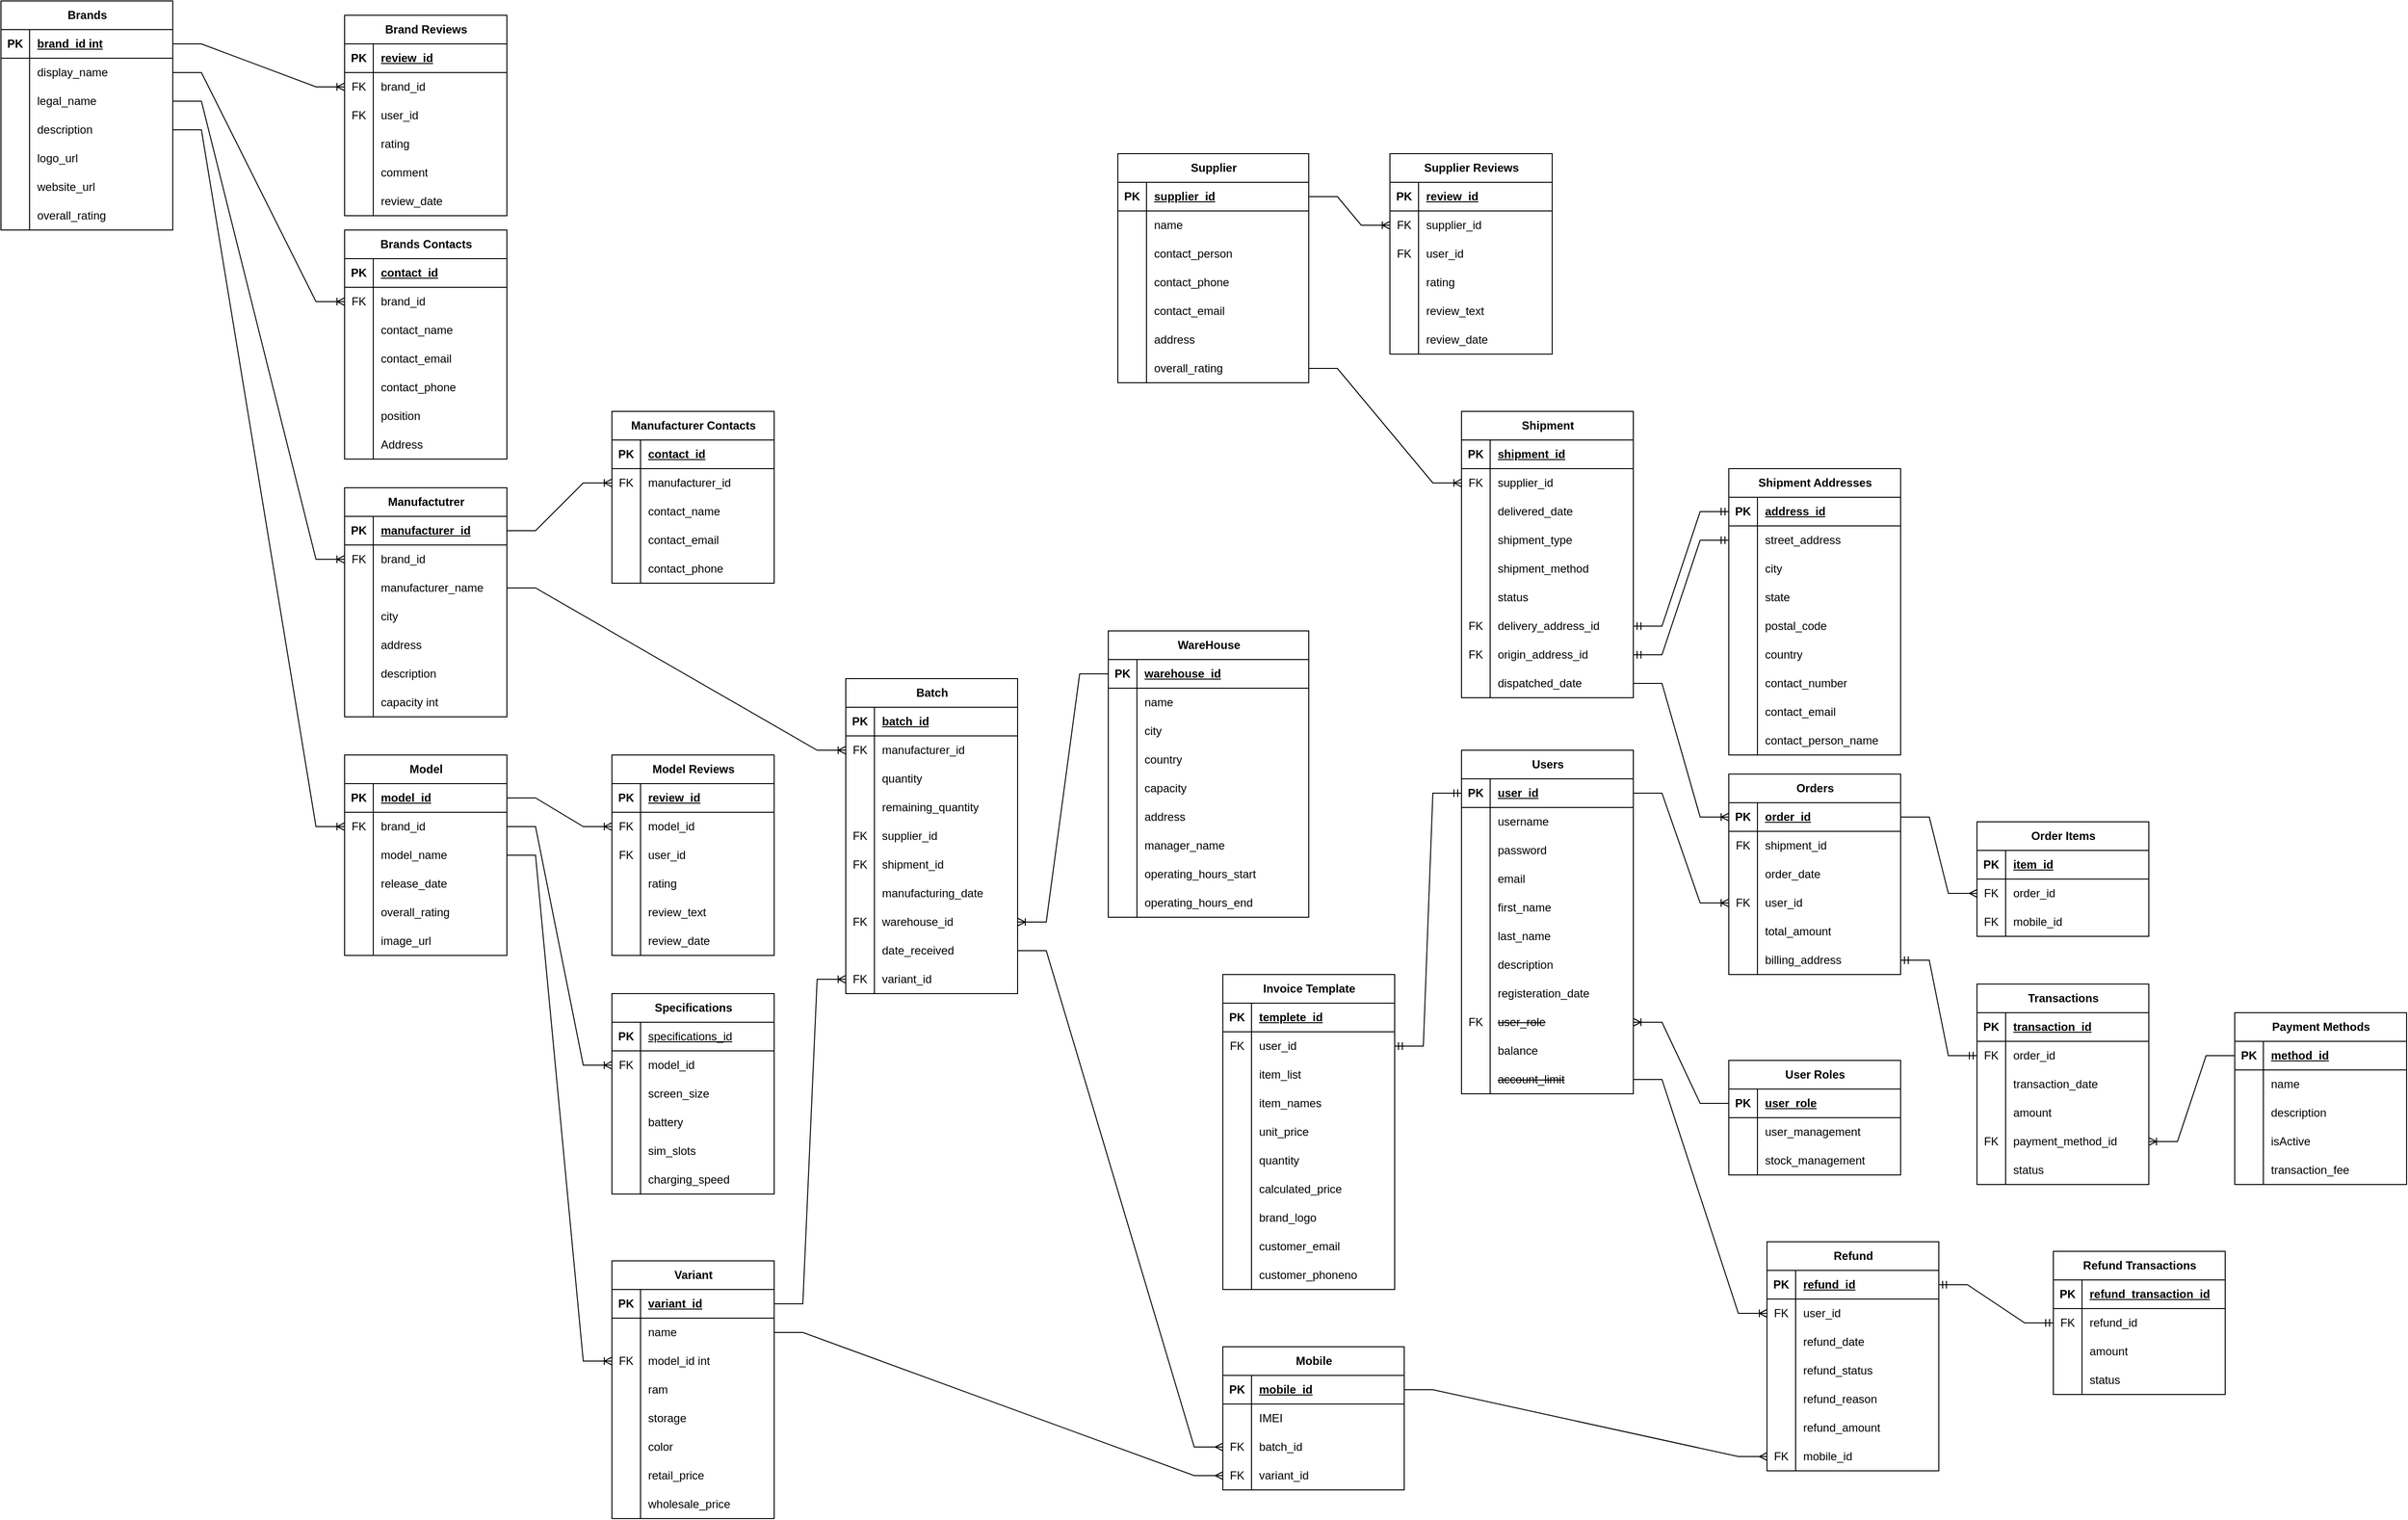 <mxfile version="24.7.16">
  <diagram id="R2lEEEUBdFMjLlhIrx00" name="Page-1">
    <mxGraphModel dx="2750" dy="1657" grid="1" gridSize="10" guides="1" tooltips="1" connect="1" arrows="1" fold="1" page="1" pageScale="1" pageWidth="850" pageHeight="1100" math="0" shadow="0" extFonts="Permanent Marker^https://fonts.googleapis.com/css?family=Permanent+Marker">
      <root>
        <mxCell id="0" />
        <mxCell id="1" parent="0" />
        <mxCell id="gpxIUBfAoeJLLXVhxevM-205" value="Model" style="shape=table;startSize=30;container=1;collapsible=1;childLayout=tableLayout;fixedRows=1;rowLines=0;fontStyle=1;align=center;resizeLast=1;html=1;" parent="1" vertex="1">
          <mxGeometry x="-850" y="-40" width="170" height="210" as="geometry" />
        </mxCell>
        <mxCell id="gpxIUBfAoeJLLXVhxevM-206" value="" style="shape=tableRow;horizontal=0;startSize=0;swimlaneHead=0;swimlaneBody=0;fillColor=none;collapsible=0;dropTarget=0;points=[[0,0.5],[1,0.5]];portConstraint=eastwest;top=0;left=0;right=0;bottom=1;" parent="gpxIUBfAoeJLLXVhxevM-205" vertex="1">
          <mxGeometry y="30" width="170" height="30" as="geometry" />
        </mxCell>
        <mxCell id="gpxIUBfAoeJLLXVhxevM-207" value="PK" style="shape=partialRectangle;connectable=0;fillColor=none;top=0;left=0;bottom=0;right=0;fontStyle=1;overflow=hidden;whiteSpace=wrap;html=1;" parent="gpxIUBfAoeJLLXVhxevM-206" vertex="1">
          <mxGeometry width="30" height="30" as="geometry">
            <mxRectangle width="30" height="30" as="alternateBounds" />
          </mxGeometry>
        </mxCell>
        <mxCell id="gpxIUBfAoeJLLXVhxevM-208" value="model_id" style="shape=partialRectangle;connectable=0;fillColor=none;top=0;left=0;bottom=0;right=0;align=left;spacingLeft=6;fontStyle=5;overflow=hidden;whiteSpace=wrap;html=1;" parent="gpxIUBfAoeJLLXVhxevM-206" vertex="1">
          <mxGeometry x="30" width="140" height="30" as="geometry">
            <mxRectangle width="140" height="30" as="alternateBounds" />
          </mxGeometry>
        </mxCell>
        <mxCell id="gpxIUBfAoeJLLXVhxevM-209" value="" style="shape=tableRow;horizontal=0;startSize=0;swimlaneHead=0;swimlaneBody=0;fillColor=none;collapsible=0;dropTarget=0;points=[[0,0.5],[1,0.5]];portConstraint=eastwest;top=0;left=0;right=0;bottom=0;" parent="gpxIUBfAoeJLLXVhxevM-205" vertex="1">
          <mxGeometry y="60" width="170" height="30" as="geometry" />
        </mxCell>
        <mxCell id="gpxIUBfAoeJLLXVhxevM-210" value="FK" style="shape=partialRectangle;connectable=0;fillColor=none;top=0;left=0;bottom=0;right=0;editable=1;overflow=hidden;whiteSpace=wrap;html=1;" parent="gpxIUBfAoeJLLXVhxevM-209" vertex="1">
          <mxGeometry width="30" height="30" as="geometry">
            <mxRectangle width="30" height="30" as="alternateBounds" />
          </mxGeometry>
        </mxCell>
        <mxCell id="gpxIUBfAoeJLLXVhxevM-211" value="brand_id" style="shape=partialRectangle;connectable=0;fillColor=none;top=0;left=0;bottom=0;right=0;align=left;spacingLeft=6;overflow=hidden;whiteSpace=wrap;html=1;" parent="gpxIUBfAoeJLLXVhxevM-209" vertex="1">
          <mxGeometry x="30" width="140" height="30" as="geometry">
            <mxRectangle width="140" height="30" as="alternateBounds" />
          </mxGeometry>
        </mxCell>
        <mxCell id="gpxIUBfAoeJLLXVhxevM-212" value="" style="shape=tableRow;horizontal=0;startSize=0;swimlaneHead=0;swimlaneBody=0;fillColor=none;collapsible=0;dropTarget=0;points=[[0,0.5],[1,0.5]];portConstraint=eastwest;top=0;left=0;right=0;bottom=0;" parent="gpxIUBfAoeJLLXVhxevM-205" vertex="1">
          <mxGeometry y="90" width="170" height="30" as="geometry" />
        </mxCell>
        <mxCell id="gpxIUBfAoeJLLXVhxevM-213" value="" style="shape=partialRectangle;connectable=0;fillColor=none;top=0;left=0;bottom=0;right=0;editable=1;overflow=hidden;whiteSpace=wrap;html=1;" parent="gpxIUBfAoeJLLXVhxevM-212" vertex="1">
          <mxGeometry width="30" height="30" as="geometry">
            <mxRectangle width="30" height="30" as="alternateBounds" />
          </mxGeometry>
        </mxCell>
        <mxCell id="gpxIUBfAoeJLLXVhxevM-214" value="model_name" style="shape=partialRectangle;connectable=0;fillColor=none;top=0;left=0;bottom=0;right=0;align=left;spacingLeft=6;overflow=hidden;whiteSpace=wrap;html=1;" parent="gpxIUBfAoeJLLXVhxevM-212" vertex="1">
          <mxGeometry x="30" width="140" height="30" as="geometry">
            <mxRectangle width="140" height="30" as="alternateBounds" />
          </mxGeometry>
        </mxCell>
        <mxCell id="gpxIUBfAoeJLLXVhxevM-215" value="" style="shape=tableRow;horizontal=0;startSize=0;swimlaneHead=0;swimlaneBody=0;fillColor=none;collapsible=0;dropTarget=0;points=[[0,0.5],[1,0.5]];portConstraint=eastwest;top=0;left=0;right=0;bottom=0;" parent="gpxIUBfAoeJLLXVhxevM-205" vertex="1">
          <mxGeometry y="120" width="170" height="30" as="geometry" />
        </mxCell>
        <mxCell id="gpxIUBfAoeJLLXVhxevM-216" value="" style="shape=partialRectangle;connectable=0;fillColor=none;top=0;left=0;bottom=0;right=0;editable=1;overflow=hidden;whiteSpace=wrap;html=1;" parent="gpxIUBfAoeJLLXVhxevM-215" vertex="1">
          <mxGeometry width="30" height="30" as="geometry">
            <mxRectangle width="30" height="30" as="alternateBounds" />
          </mxGeometry>
        </mxCell>
        <mxCell id="gpxIUBfAoeJLLXVhxevM-217" value="release_date" style="shape=partialRectangle;connectable=0;fillColor=none;top=0;left=0;bottom=0;right=0;align=left;spacingLeft=6;overflow=hidden;whiteSpace=wrap;html=1;" parent="gpxIUBfAoeJLLXVhxevM-215" vertex="1">
          <mxGeometry x="30" width="140" height="30" as="geometry">
            <mxRectangle width="140" height="30" as="alternateBounds" />
          </mxGeometry>
        </mxCell>
        <mxCell id="gpxIUBfAoeJLLXVhxevM-224" value="" style="shape=tableRow;horizontal=0;startSize=0;swimlaneHead=0;swimlaneBody=0;fillColor=none;collapsible=0;dropTarget=0;points=[[0,0.5],[1,0.5]];portConstraint=eastwest;top=0;left=0;right=0;bottom=0;" parent="gpxIUBfAoeJLLXVhxevM-205" vertex="1">
          <mxGeometry y="150" width="170" height="30" as="geometry" />
        </mxCell>
        <mxCell id="gpxIUBfAoeJLLXVhxevM-225" value="" style="shape=partialRectangle;connectable=0;fillColor=none;top=0;left=0;bottom=0;right=0;editable=1;overflow=hidden;whiteSpace=wrap;html=1;" parent="gpxIUBfAoeJLLXVhxevM-224" vertex="1">
          <mxGeometry width="30" height="30" as="geometry">
            <mxRectangle width="30" height="30" as="alternateBounds" />
          </mxGeometry>
        </mxCell>
        <mxCell id="gpxIUBfAoeJLLXVhxevM-226" value="overall_rating" style="shape=partialRectangle;connectable=0;fillColor=none;top=0;left=0;bottom=0;right=0;align=left;spacingLeft=6;overflow=hidden;whiteSpace=wrap;html=1;" parent="gpxIUBfAoeJLLXVhxevM-224" vertex="1">
          <mxGeometry x="30" width="140" height="30" as="geometry">
            <mxRectangle width="140" height="30" as="alternateBounds" />
          </mxGeometry>
        </mxCell>
        <mxCell id="bDNqbagRrPjpOy5itRg4-123" value="" style="shape=tableRow;horizontal=0;startSize=0;swimlaneHead=0;swimlaneBody=0;fillColor=none;collapsible=0;dropTarget=0;points=[[0,0.5],[1,0.5]];portConstraint=eastwest;top=0;left=0;right=0;bottom=0;" parent="gpxIUBfAoeJLLXVhxevM-205" vertex="1">
          <mxGeometry y="180" width="170" height="30" as="geometry" />
        </mxCell>
        <mxCell id="bDNqbagRrPjpOy5itRg4-124" value="" style="shape=partialRectangle;connectable=0;fillColor=none;top=0;left=0;bottom=0;right=0;editable=1;overflow=hidden;whiteSpace=wrap;html=1;" parent="bDNqbagRrPjpOy5itRg4-123" vertex="1">
          <mxGeometry width="30" height="30" as="geometry">
            <mxRectangle width="30" height="30" as="alternateBounds" />
          </mxGeometry>
        </mxCell>
        <mxCell id="bDNqbagRrPjpOy5itRg4-125" value="image_url" style="shape=partialRectangle;connectable=0;fillColor=none;top=0;left=0;bottom=0;right=0;align=left;spacingLeft=6;overflow=hidden;whiteSpace=wrap;html=1;" parent="bDNqbagRrPjpOy5itRg4-123" vertex="1">
          <mxGeometry x="30" width="140" height="30" as="geometry">
            <mxRectangle width="140" height="30" as="alternateBounds" />
          </mxGeometry>
        </mxCell>
        <mxCell id="gpxIUBfAoeJLLXVhxevM-228" value="Variant" style="shape=table;startSize=30;container=1;collapsible=1;childLayout=tableLayout;fixedRows=1;rowLines=0;fontStyle=1;align=center;resizeLast=1;html=1;" parent="1" vertex="1">
          <mxGeometry x="-570" y="490" width="170" height="270" as="geometry" />
        </mxCell>
        <mxCell id="gpxIUBfAoeJLLXVhxevM-229" value="" style="shape=tableRow;horizontal=0;startSize=0;swimlaneHead=0;swimlaneBody=0;fillColor=none;collapsible=0;dropTarget=0;points=[[0,0.5],[1,0.5]];portConstraint=eastwest;top=0;left=0;right=0;bottom=1;" parent="gpxIUBfAoeJLLXVhxevM-228" vertex="1">
          <mxGeometry y="30" width="170" height="30" as="geometry" />
        </mxCell>
        <mxCell id="gpxIUBfAoeJLLXVhxevM-230" value="PK" style="shape=partialRectangle;connectable=0;fillColor=none;top=0;left=0;bottom=0;right=0;fontStyle=1;overflow=hidden;whiteSpace=wrap;html=1;" parent="gpxIUBfAoeJLLXVhxevM-229" vertex="1">
          <mxGeometry width="30" height="30" as="geometry">
            <mxRectangle width="30" height="30" as="alternateBounds" />
          </mxGeometry>
        </mxCell>
        <mxCell id="gpxIUBfAoeJLLXVhxevM-231" value="variant_id" style="shape=partialRectangle;connectable=0;fillColor=none;top=0;left=0;bottom=0;right=0;align=left;spacingLeft=6;fontStyle=5;overflow=hidden;whiteSpace=wrap;html=1;" parent="gpxIUBfAoeJLLXVhxevM-229" vertex="1">
          <mxGeometry x="30" width="140" height="30" as="geometry">
            <mxRectangle width="140" height="30" as="alternateBounds" />
          </mxGeometry>
        </mxCell>
        <mxCell id="gpxIUBfAoeJLLXVhxevM-232" value="" style="shape=tableRow;horizontal=0;startSize=0;swimlaneHead=0;swimlaneBody=0;fillColor=none;collapsible=0;dropTarget=0;points=[[0,0.5],[1,0.5]];portConstraint=eastwest;top=0;left=0;right=0;bottom=0;" parent="gpxIUBfAoeJLLXVhxevM-228" vertex="1">
          <mxGeometry y="60" width="170" height="30" as="geometry" />
        </mxCell>
        <mxCell id="gpxIUBfAoeJLLXVhxevM-233" value="" style="shape=partialRectangle;connectable=0;fillColor=none;top=0;left=0;bottom=0;right=0;editable=1;overflow=hidden;whiteSpace=wrap;html=1;" parent="gpxIUBfAoeJLLXVhxevM-232" vertex="1">
          <mxGeometry width="30" height="30" as="geometry">
            <mxRectangle width="30" height="30" as="alternateBounds" />
          </mxGeometry>
        </mxCell>
        <mxCell id="gpxIUBfAoeJLLXVhxevM-234" value="name" style="shape=partialRectangle;connectable=0;fillColor=none;top=0;left=0;bottom=0;right=0;align=left;spacingLeft=6;overflow=hidden;whiteSpace=wrap;html=1;" parent="gpxIUBfAoeJLLXVhxevM-232" vertex="1">
          <mxGeometry x="30" width="140" height="30" as="geometry">
            <mxRectangle width="140" height="30" as="alternateBounds" />
          </mxGeometry>
        </mxCell>
        <mxCell id="gpxIUBfAoeJLLXVhxevM-235" value="" style="shape=tableRow;horizontal=0;startSize=0;swimlaneHead=0;swimlaneBody=0;fillColor=none;collapsible=0;dropTarget=0;points=[[0,0.5],[1,0.5]];portConstraint=eastwest;top=0;left=0;right=0;bottom=0;" parent="gpxIUBfAoeJLLXVhxevM-228" vertex="1">
          <mxGeometry y="90" width="170" height="30" as="geometry" />
        </mxCell>
        <mxCell id="gpxIUBfAoeJLLXVhxevM-236" value="FK" style="shape=partialRectangle;connectable=0;fillColor=none;top=0;left=0;bottom=0;right=0;editable=1;overflow=hidden;whiteSpace=wrap;html=1;" parent="gpxIUBfAoeJLLXVhxevM-235" vertex="1">
          <mxGeometry width="30" height="30" as="geometry">
            <mxRectangle width="30" height="30" as="alternateBounds" />
          </mxGeometry>
        </mxCell>
        <mxCell id="gpxIUBfAoeJLLXVhxevM-237" value="model_id int" style="shape=partialRectangle;connectable=0;fillColor=none;top=0;left=0;bottom=0;right=0;align=left;spacingLeft=6;overflow=hidden;whiteSpace=wrap;html=1;" parent="gpxIUBfAoeJLLXVhxevM-235" vertex="1">
          <mxGeometry x="30" width="140" height="30" as="geometry">
            <mxRectangle width="140" height="30" as="alternateBounds" />
          </mxGeometry>
        </mxCell>
        <mxCell id="gpxIUBfAoeJLLXVhxevM-238" value="" style="shape=tableRow;horizontal=0;startSize=0;swimlaneHead=0;swimlaneBody=0;fillColor=none;collapsible=0;dropTarget=0;points=[[0,0.5],[1,0.5]];portConstraint=eastwest;top=0;left=0;right=0;bottom=0;" parent="gpxIUBfAoeJLLXVhxevM-228" vertex="1">
          <mxGeometry y="120" width="170" height="30" as="geometry" />
        </mxCell>
        <mxCell id="gpxIUBfAoeJLLXVhxevM-239" value="" style="shape=partialRectangle;connectable=0;fillColor=none;top=0;left=0;bottom=0;right=0;editable=1;overflow=hidden;whiteSpace=wrap;html=1;" parent="gpxIUBfAoeJLLXVhxevM-238" vertex="1">
          <mxGeometry width="30" height="30" as="geometry">
            <mxRectangle width="30" height="30" as="alternateBounds" />
          </mxGeometry>
        </mxCell>
        <mxCell id="gpxIUBfAoeJLLXVhxevM-240" value="ram" style="shape=partialRectangle;connectable=0;fillColor=none;top=0;left=0;bottom=0;right=0;align=left;spacingLeft=6;overflow=hidden;whiteSpace=wrap;html=1;" parent="gpxIUBfAoeJLLXVhxevM-238" vertex="1">
          <mxGeometry x="30" width="140" height="30" as="geometry">
            <mxRectangle width="140" height="30" as="alternateBounds" />
          </mxGeometry>
        </mxCell>
        <mxCell id="gpxIUBfAoeJLLXVhxevM-241" value="" style="shape=tableRow;horizontal=0;startSize=0;swimlaneHead=0;swimlaneBody=0;fillColor=none;collapsible=0;dropTarget=0;points=[[0,0.5],[1,0.5]];portConstraint=eastwest;top=0;left=0;right=0;bottom=0;" parent="gpxIUBfAoeJLLXVhxevM-228" vertex="1">
          <mxGeometry y="150" width="170" height="30" as="geometry" />
        </mxCell>
        <mxCell id="gpxIUBfAoeJLLXVhxevM-242" value="" style="shape=partialRectangle;connectable=0;fillColor=none;top=0;left=0;bottom=0;right=0;editable=1;overflow=hidden;whiteSpace=wrap;html=1;" parent="gpxIUBfAoeJLLXVhxevM-241" vertex="1">
          <mxGeometry width="30" height="30" as="geometry">
            <mxRectangle width="30" height="30" as="alternateBounds" />
          </mxGeometry>
        </mxCell>
        <mxCell id="gpxIUBfAoeJLLXVhxevM-243" value="storage" style="shape=partialRectangle;connectable=0;fillColor=none;top=0;left=0;bottom=0;right=0;align=left;spacingLeft=6;overflow=hidden;whiteSpace=wrap;html=1;" parent="gpxIUBfAoeJLLXVhxevM-241" vertex="1">
          <mxGeometry x="30" width="140" height="30" as="geometry">
            <mxRectangle width="140" height="30" as="alternateBounds" />
          </mxGeometry>
        </mxCell>
        <mxCell id="gpxIUBfAoeJLLXVhxevM-244" value="" style="shape=tableRow;horizontal=0;startSize=0;swimlaneHead=0;swimlaneBody=0;fillColor=none;collapsible=0;dropTarget=0;points=[[0,0.5],[1,0.5]];portConstraint=eastwest;top=0;left=0;right=0;bottom=0;" parent="gpxIUBfAoeJLLXVhxevM-228" vertex="1">
          <mxGeometry y="180" width="170" height="30" as="geometry" />
        </mxCell>
        <mxCell id="gpxIUBfAoeJLLXVhxevM-245" value="" style="shape=partialRectangle;connectable=0;fillColor=none;top=0;left=0;bottom=0;right=0;editable=1;overflow=hidden;whiteSpace=wrap;html=1;" parent="gpxIUBfAoeJLLXVhxevM-244" vertex="1">
          <mxGeometry width="30" height="30" as="geometry">
            <mxRectangle width="30" height="30" as="alternateBounds" />
          </mxGeometry>
        </mxCell>
        <mxCell id="gpxIUBfAoeJLLXVhxevM-246" value="color" style="shape=partialRectangle;connectable=0;fillColor=none;top=0;left=0;bottom=0;right=0;align=left;spacingLeft=6;overflow=hidden;whiteSpace=wrap;html=1;" parent="gpxIUBfAoeJLLXVhxevM-244" vertex="1">
          <mxGeometry x="30" width="140" height="30" as="geometry">
            <mxRectangle width="140" height="30" as="alternateBounds" />
          </mxGeometry>
        </mxCell>
        <mxCell id="bDNqbagRrPjpOy5itRg4-335" value="" style="shape=tableRow;horizontal=0;startSize=0;swimlaneHead=0;swimlaneBody=0;fillColor=none;collapsible=0;dropTarget=0;points=[[0,0.5],[1,0.5]];portConstraint=eastwest;top=0;left=0;right=0;bottom=0;" parent="gpxIUBfAoeJLLXVhxevM-228" vertex="1">
          <mxGeometry y="210" width="170" height="30" as="geometry" />
        </mxCell>
        <mxCell id="bDNqbagRrPjpOy5itRg4-336" value="" style="shape=partialRectangle;connectable=0;fillColor=none;top=0;left=0;bottom=0;right=0;editable=1;overflow=hidden;whiteSpace=wrap;html=1;" parent="bDNqbagRrPjpOy5itRg4-335" vertex="1">
          <mxGeometry width="30" height="30" as="geometry">
            <mxRectangle width="30" height="30" as="alternateBounds" />
          </mxGeometry>
        </mxCell>
        <mxCell id="bDNqbagRrPjpOy5itRg4-337" value="retail_price" style="shape=partialRectangle;connectable=0;fillColor=none;top=0;left=0;bottom=0;right=0;align=left;spacingLeft=6;overflow=hidden;whiteSpace=wrap;html=1;" parent="bDNqbagRrPjpOy5itRg4-335" vertex="1">
          <mxGeometry x="30" width="140" height="30" as="geometry">
            <mxRectangle width="140" height="30" as="alternateBounds" />
          </mxGeometry>
        </mxCell>
        <mxCell id="bDNqbagRrPjpOy5itRg4-338" value="" style="shape=tableRow;horizontal=0;startSize=0;swimlaneHead=0;swimlaneBody=0;fillColor=none;collapsible=0;dropTarget=0;points=[[0,0.5],[1,0.5]];portConstraint=eastwest;top=0;left=0;right=0;bottom=0;" parent="gpxIUBfAoeJLLXVhxevM-228" vertex="1">
          <mxGeometry y="240" width="170" height="30" as="geometry" />
        </mxCell>
        <mxCell id="bDNqbagRrPjpOy5itRg4-339" value="" style="shape=partialRectangle;connectable=0;fillColor=none;top=0;left=0;bottom=0;right=0;editable=1;overflow=hidden;whiteSpace=wrap;html=1;" parent="bDNqbagRrPjpOy5itRg4-338" vertex="1">
          <mxGeometry width="30" height="30" as="geometry">
            <mxRectangle width="30" height="30" as="alternateBounds" />
          </mxGeometry>
        </mxCell>
        <mxCell id="bDNqbagRrPjpOy5itRg4-340" value="wholesale_price" style="shape=partialRectangle;connectable=0;fillColor=none;top=0;left=0;bottom=0;right=0;align=left;spacingLeft=6;overflow=hidden;whiteSpace=wrap;html=1;" parent="bDNqbagRrPjpOy5itRg4-338" vertex="1">
          <mxGeometry x="30" width="140" height="30" as="geometry">
            <mxRectangle width="140" height="30" as="alternateBounds" />
          </mxGeometry>
        </mxCell>
        <mxCell id="gpxIUBfAoeJLLXVhxevM-282" value="WareHouse" style="shape=table;startSize=30;container=1;collapsible=1;childLayout=tableLayout;fixedRows=1;rowLines=0;fontStyle=1;align=center;resizeLast=1;html=1;" parent="1" vertex="1">
          <mxGeometry x="-50" y="-170" width="210" height="300" as="geometry" />
        </mxCell>
        <mxCell id="gpxIUBfAoeJLLXVhxevM-283" value="" style="shape=tableRow;horizontal=0;startSize=0;swimlaneHead=0;swimlaneBody=0;fillColor=none;collapsible=0;dropTarget=0;points=[[0,0.5],[1,0.5]];portConstraint=eastwest;top=0;left=0;right=0;bottom=1;" parent="gpxIUBfAoeJLLXVhxevM-282" vertex="1">
          <mxGeometry y="30" width="210" height="30" as="geometry" />
        </mxCell>
        <mxCell id="gpxIUBfAoeJLLXVhxevM-284" value="PK" style="shape=partialRectangle;connectable=0;fillColor=none;top=0;left=0;bottom=0;right=0;fontStyle=1;overflow=hidden;whiteSpace=wrap;html=1;" parent="gpxIUBfAoeJLLXVhxevM-283" vertex="1">
          <mxGeometry width="30" height="30" as="geometry">
            <mxRectangle width="30" height="30" as="alternateBounds" />
          </mxGeometry>
        </mxCell>
        <mxCell id="gpxIUBfAoeJLLXVhxevM-285" value="warehouse_id" style="shape=partialRectangle;connectable=0;fillColor=none;top=0;left=0;bottom=0;right=0;align=left;spacingLeft=6;fontStyle=5;overflow=hidden;whiteSpace=wrap;html=1;" parent="gpxIUBfAoeJLLXVhxevM-283" vertex="1">
          <mxGeometry x="30" width="180" height="30" as="geometry">
            <mxRectangle width="180" height="30" as="alternateBounds" />
          </mxGeometry>
        </mxCell>
        <mxCell id="gpxIUBfAoeJLLXVhxevM-286" value="" style="shape=tableRow;horizontal=0;startSize=0;swimlaneHead=0;swimlaneBody=0;fillColor=none;collapsible=0;dropTarget=0;points=[[0,0.5],[1,0.5]];portConstraint=eastwest;top=0;left=0;right=0;bottom=0;" parent="gpxIUBfAoeJLLXVhxevM-282" vertex="1">
          <mxGeometry y="60" width="210" height="30" as="geometry" />
        </mxCell>
        <mxCell id="gpxIUBfAoeJLLXVhxevM-287" value="" style="shape=partialRectangle;connectable=0;fillColor=none;top=0;left=0;bottom=0;right=0;editable=1;overflow=hidden;whiteSpace=wrap;html=1;" parent="gpxIUBfAoeJLLXVhxevM-286" vertex="1">
          <mxGeometry width="30" height="30" as="geometry">
            <mxRectangle width="30" height="30" as="alternateBounds" />
          </mxGeometry>
        </mxCell>
        <mxCell id="gpxIUBfAoeJLLXVhxevM-288" value="name" style="shape=partialRectangle;connectable=0;fillColor=none;top=0;left=0;bottom=0;right=0;align=left;spacingLeft=6;overflow=hidden;whiteSpace=wrap;html=1;" parent="gpxIUBfAoeJLLXVhxevM-286" vertex="1">
          <mxGeometry x="30" width="180" height="30" as="geometry">
            <mxRectangle width="180" height="30" as="alternateBounds" />
          </mxGeometry>
        </mxCell>
        <mxCell id="gpxIUBfAoeJLLXVhxevM-289" value="" style="shape=tableRow;horizontal=0;startSize=0;swimlaneHead=0;swimlaneBody=0;fillColor=none;collapsible=0;dropTarget=0;points=[[0,0.5],[1,0.5]];portConstraint=eastwest;top=0;left=0;right=0;bottom=0;" parent="gpxIUBfAoeJLLXVhxevM-282" vertex="1">
          <mxGeometry y="90" width="210" height="30" as="geometry" />
        </mxCell>
        <mxCell id="gpxIUBfAoeJLLXVhxevM-290" value="" style="shape=partialRectangle;connectable=0;fillColor=none;top=0;left=0;bottom=0;right=0;editable=1;overflow=hidden;whiteSpace=wrap;html=1;" parent="gpxIUBfAoeJLLXVhxevM-289" vertex="1">
          <mxGeometry width="30" height="30" as="geometry">
            <mxRectangle width="30" height="30" as="alternateBounds" />
          </mxGeometry>
        </mxCell>
        <mxCell id="gpxIUBfAoeJLLXVhxevM-291" value="city" style="shape=partialRectangle;connectable=0;fillColor=none;top=0;left=0;bottom=0;right=0;align=left;spacingLeft=6;overflow=hidden;whiteSpace=wrap;html=1;" parent="gpxIUBfAoeJLLXVhxevM-289" vertex="1">
          <mxGeometry x="30" width="180" height="30" as="geometry">
            <mxRectangle width="180" height="30" as="alternateBounds" />
          </mxGeometry>
        </mxCell>
        <mxCell id="gpxIUBfAoeJLLXVhxevM-292" value="" style="shape=tableRow;horizontal=0;startSize=0;swimlaneHead=0;swimlaneBody=0;fillColor=none;collapsible=0;dropTarget=0;points=[[0,0.5],[1,0.5]];portConstraint=eastwest;top=0;left=0;right=0;bottom=0;" parent="gpxIUBfAoeJLLXVhxevM-282" vertex="1">
          <mxGeometry y="120" width="210" height="30" as="geometry" />
        </mxCell>
        <mxCell id="gpxIUBfAoeJLLXVhxevM-293" value="" style="shape=partialRectangle;connectable=0;fillColor=none;top=0;left=0;bottom=0;right=0;editable=1;overflow=hidden;whiteSpace=wrap;html=1;" parent="gpxIUBfAoeJLLXVhxevM-292" vertex="1">
          <mxGeometry width="30" height="30" as="geometry">
            <mxRectangle width="30" height="30" as="alternateBounds" />
          </mxGeometry>
        </mxCell>
        <mxCell id="gpxIUBfAoeJLLXVhxevM-294" value="country" style="shape=partialRectangle;connectable=0;fillColor=none;top=0;left=0;bottom=0;right=0;align=left;spacingLeft=6;overflow=hidden;whiteSpace=wrap;html=1;" parent="gpxIUBfAoeJLLXVhxevM-292" vertex="1">
          <mxGeometry x="30" width="180" height="30" as="geometry">
            <mxRectangle width="180" height="30" as="alternateBounds" />
          </mxGeometry>
        </mxCell>
        <mxCell id="gpxIUBfAoeJLLXVhxevM-295" value="" style="shape=tableRow;horizontal=0;startSize=0;swimlaneHead=0;swimlaneBody=0;fillColor=none;collapsible=0;dropTarget=0;points=[[0,0.5],[1,0.5]];portConstraint=eastwest;top=0;left=0;right=0;bottom=0;" parent="gpxIUBfAoeJLLXVhxevM-282" vertex="1">
          <mxGeometry y="150" width="210" height="30" as="geometry" />
        </mxCell>
        <mxCell id="gpxIUBfAoeJLLXVhxevM-296" value="" style="shape=partialRectangle;connectable=0;fillColor=none;top=0;left=0;bottom=0;right=0;editable=1;overflow=hidden;whiteSpace=wrap;html=1;" parent="gpxIUBfAoeJLLXVhxevM-295" vertex="1">
          <mxGeometry width="30" height="30" as="geometry">
            <mxRectangle width="30" height="30" as="alternateBounds" />
          </mxGeometry>
        </mxCell>
        <mxCell id="gpxIUBfAoeJLLXVhxevM-297" value="capacity" style="shape=partialRectangle;connectable=0;fillColor=none;top=0;left=0;bottom=0;right=0;align=left;spacingLeft=6;overflow=hidden;whiteSpace=wrap;html=1;" parent="gpxIUBfAoeJLLXVhxevM-295" vertex="1">
          <mxGeometry x="30" width="180" height="30" as="geometry">
            <mxRectangle width="180" height="30" as="alternateBounds" />
          </mxGeometry>
        </mxCell>
        <mxCell id="gpxIUBfAoeJLLXVhxevM-298" value="" style="shape=tableRow;horizontal=0;startSize=0;swimlaneHead=0;swimlaneBody=0;fillColor=none;collapsible=0;dropTarget=0;points=[[0,0.5],[1,0.5]];portConstraint=eastwest;top=0;left=0;right=0;bottom=0;" parent="gpxIUBfAoeJLLXVhxevM-282" vertex="1">
          <mxGeometry y="180" width="210" height="30" as="geometry" />
        </mxCell>
        <mxCell id="gpxIUBfAoeJLLXVhxevM-299" value="" style="shape=partialRectangle;connectable=0;fillColor=none;top=0;left=0;bottom=0;right=0;editable=1;overflow=hidden;whiteSpace=wrap;html=1;" parent="gpxIUBfAoeJLLXVhxevM-298" vertex="1">
          <mxGeometry width="30" height="30" as="geometry">
            <mxRectangle width="30" height="30" as="alternateBounds" />
          </mxGeometry>
        </mxCell>
        <mxCell id="gpxIUBfAoeJLLXVhxevM-300" value="address" style="shape=partialRectangle;connectable=0;fillColor=none;top=0;left=0;bottom=0;right=0;align=left;spacingLeft=6;overflow=hidden;whiteSpace=wrap;html=1;" parent="gpxIUBfAoeJLLXVhxevM-298" vertex="1">
          <mxGeometry x="30" width="180" height="30" as="geometry">
            <mxRectangle width="180" height="30" as="alternateBounds" />
          </mxGeometry>
        </mxCell>
        <mxCell id="bDNqbagRrPjpOy5itRg4-216" value="" style="shape=tableRow;horizontal=0;startSize=0;swimlaneHead=0;swimlaneBody=0;fillColor=none;collapsible=0;dropTarget=0;points=[[0,0.5],[1,0.5]];portConstraint=eastwest;top=0;left=0;right=0;bottom=0;" parent="gpxIUBfAoeJLLXVhxevM-282" vertex="1">
          <mxGeometry y="210" width="210" height="30" as="geometry" />
        </mxCell>
        <mxCell id="bDNqbagRrPjpOy5itRg4-217" value="" style="shape=partialRectangle;connectable=0;fillColor=none;top=0;left=0;bottom=0;right=0;editable=1;overflow=hidden;whiteSpace=wrap;html=1;" parent="bDNqbagRrPjpOy5itRg4-216" vertex="1">
          <mxGeometry width="30" height="30" as="geometry">
            <mxRectangle width="30" height="30" as="alternateBounds" />
          </mxGeometry>
        </mxCell>
        <mxCell id="bDNqbagRrPjpOy5itRg4-218" value="manager_name" style="shape=partialRectangle;connectable=0;fillColor=none;top=0;left=0;bottom=0;right=0;align=left;spacingLeft=6;overflow=hidden;whiteSpace=wrap;html=1;" parent="bDNqbagRrPjpOy5itRg4-216" vertex="1">
          <mxGeometry x="30" width="180" height="30" as="geometry">
            <mxRectangle width="180" height="30" as="alternateBounds" />
          </mxGeometry>
        </mxCell>
        <mxCell id="bDNqbagRrPjpOy5itRg4-219" value="" style="shape=tableRow;horizontal=0;startSize=0;swimlaneHead=0;swimlaneBody=0;fillColor=none;collapsible=0;dropTarget=0;points=[[0,0.5],[1,0.5]];portConstraint=eastwest;top=0;left=0;right=0;bottom=0;" parent="gpxIUBfAoeJLLXVhxevM-282" vertex="1">
          <mxGeometry y="240" width="210" height="30" as="geometry" />
        </mxCell>
        <mxCell id="bDNqbagRrPjpOy5itRg4-220" value="" style="shape=partialRectangle;connectable=0;fillColor=none;top=0;left=0;bottom=0;right=0;editable=1;overflow=hidden;whiteSpace=wrap;html=1;" parent="bDNqbagRrPjpOy5itRg4-219" vertex="1">
          <mxGeometry width="30" height="30" as="geometry">
            <mxRectangle width="30" height="30" as="alternateBounds" />
          </mxGeometry>
        </mxCell>
        <mxCell id="bDNqbagRrPjpOy5itRg4-221" value="operating_hours_start" style="shape=partialRectangle;connectable=0;fillColor=none;top=0;left=0;bottom=0;right=0;align=left;spacingLeft=6;overflow=hidden;whiteSpace=wrap;html=1;" parent="bDNqbagRrPjpOy5itRg4-219" vertex="1">
          <mxGeometry x="30" width="180" height="30" as="geometry">
            <mxRectangle width="180" height="30" as="alternateBounds" />
          </mxGeometry>
        </mxCell>
        <mxCell id="bDNqbagRrPjpOy5itRg4-222" value="" style="shape=tableRow;horizontal=0;startSize=0;swimlaneHead=0;swimlaneBody=0;fillColor=none;collapsible=0;dropTarget=0;points=[[0,0.5],[1,0.5]];portConstraint=eastwest;top=0;left=0;right=0;bottom=0;" parent="gpxIUBfAoeJLLXVhxevM-282" vertex="1">
          <mxGeometry y="270" width="210" height="30" as="geometry" />
        </mxCell>
        <mxCell id="bDNqbagRrPjpOy5itRg4-223" value="" style="shape=partialRectangle;connectable=0;fillColor=none;top=0;left=0;bottom=0;right=0;editable=1;overflow=hidden;whiteSpace=wrap;html=1;" parent="bDNqbagRrPjpOy5itRg4-222" vertex="1">
          <mxGeometry width="30" height="30" as="geometry">
            <mxRectangle width="30" height="30" as="alternateBounds" />
          </mxGeometry>
        </mxCell>
        <mxCell id="bDNqbagRrPjpOy5itRg4-224" value="operating_hours_end" style="shape=partialRectangle;connectable=0;fillColor=none;top=0;left=0;bottom=0;right=0;align=left;spacingLeft=6;overflow=hidden;whiteSpace=wrap;html=1;" parent="bDNqbagRrPjpOy5itRg4-222" vertex="1">
          <mxGeometry x="30" width="180" height="30" as="geometry">
            <mxRectangle width="180" height="30" as="alternateBounds" />
          </mxGeometry>
        </mxCell>
        <mxCell id="gpxIUBfAoeJLLXVhxevM-321" value="Shipment" style="shape=table;startSize=30;container=1;collapsible=1;childLayout=tableLayout;fixedRows=1;rowLines=0;fontStyle=1;align=center;resizeLast=1;html=1;" parent="1" vertex="1">
          <mxGeometry x="320" y="-400" width="180" height="300" as="geometry" />
        </mxCell>
        <mxCell id="gpxIUBfAoeJLLXVhxevM-322" value="" style="shape=tableRow;horizontal=0;startSize=0;swimlaneHead=0;swimlaneBody=0;fillColor=none;collapsible=0;dropTarget=0;points=[[0,0.5],[1,0.5]];portConstraint=eastwest;top=0;left=0;right=0;bottom=1;" parent="gpxIUBfAoeJLLXVhxevM-321" vertex="1">
          <mxGeometry y="30" width="180" height="30" as="geometry" />
        </mxCell>
        <mxCell id="gpxIUBfAoeJLLXVhxevM-323" value="PK" style="shape=partialRectangle;connectable=0;fillColor=none;top=0;left=0;bottom=0;right=0;fontStyle=1;overflow=hidden;whiteSpace=wrap;html=1;" parent="gpxIUBfAoeJLLXVhxevM-322" vertex="1">
          <mxGeometry width="30" height="30" as="geometry">
            <mxRectangle width="30" height="30" as="alternateBounds" />
          </mxGeometry>
        </mxCell>
        <mxCell id="gpxIUBfAoeJLLXVhxevM-324" value="shipment_id" style="shape=partialRectangle;connectable=0;fillColor=none;top=0;left=0;bottom=0;right=0;align=left;spacingLeft=6;fontStyle=5;overflow=hidden;whiteSpace=wrap;html=1;" parent="gpxIUBfAoeJLLXVhxevM-322" vertex="1">
          <mxGeometry x="30" width="150" height="30" as="geometry">
            <mxRectangle width="150" height="30" as="alternateBounds" />
          </mxGeometry>
        </mxCell>
        <mxCell id="gpxIUBfAoeJLLXVhxevM-325" value="" style="shape=tableRow;horizontal=0;startSize=0;swimlaneHead=0;swimlaneBody=0;fillColor=none;collapsible=0;dropTarget=0;points=[[0,0.5],[1,0.5]];portConstraint=eastwest;top=0;left=0;right=0;bottom=0;" parent="gpxIUBfAoeJLLXVhxevM-321" vertex="1">
          <mxGeometry y="60" width="180" height="30" as="geometry" />
        </mxCell>
        <mxCell id="gpxIUBfAoeJLLXVhxevM-326" value="FK" style="shape=partialRectangle;connectable=0;fillColor=none;top=0;left=0;bottom=0;right=0;editable=1;overflow=hidden;whiteSpace=wrap;html=1;" parent="gpxIUBfAoeJLLXVhxevM-325" vertex="1">
          <mxGeometry width="30" height="30" as="geometry">
            <mxRectangle width="30" height="30" as="alternateBounds" />
          </mxGeometry>
        </mxCell>
        <mxCell id="gpxIUBfAoeJLLXVhxevM-327" value="supplier_id" style="shape=partialRectangle;connectable=0;fillColor=none;top=0;left=0;bottom=0;right=0;align=left;spacingLeft=6;overflow=hidden;whiteSpace=wrap;html=1;" parent="gpxIUBfAoeJLLXVhxevM-325" vertex="1">
          <mxGeometry x="30" width="150" height="30" as="geometry">
            <mxRectangle width="150" height="30" as="alternateBounds" />
          </mxGeometry>
        </mxCell>
        <mxCell id="gpxIUBfAoeJLLXVhxevM-328" value="" style="shape=tableRow;horizontal=0;startSize=0;swimlaneHead=0;swimlaneBody=0;fillColor=none;collapsible=0;dropTarget=0;points=[[0,0.5],[1,0.5]];portConstraint=eastwest;top=0;left=0;right=0;bottom=0;" parent="gpxIUBfAoeJLLXVhxevM-321" vertex="1">
          <mxGeometry y="90" width="180" height="30" as="geometry" />
        </mxCell>
        <mxCell id="gpxIUBfAoeJLLXVhxevM-329" value="" style="shape=partialRectangle;connectable=0;fillColor=none;top=0;left=0;bottom=0;right=0;editable=1;overflow=hidden;whiteSpace=wrap;html=1;" parent="gpxIUBfAoeJLLXVhxevM-328" vertex="1">
          <mxGeometry width="30" height="30" as="geometry">
            <mxRectangle width="30" height="30" as="alternateBounds" />
          </mxGeometry>
        </mxCell>
        <mxCell id="gpxIUBfAoeJLLXVhxevM-330" value="delivered_date" style="shape=partialRectangle;connectable=0;fillColor=none;top=0;left=0;bottom=0;right=0;align=left;spacingLeft=6;overflow=hidden;whiteSpace=wrap;html=1;" parent="gpxIUBfAoeJLLXVhxevM-328" vertex="1">
          <mxGeometry x="30" width="150" height="30" as="geometry">
            <mxRectangle width="150" height="30" as="alternateBounds" />
          </mxGeometry>
        </mxCell>
        <mxCell id="gpxIUBfAoeJLLXVhxevM-331" value="" style="shape=tableRow;horizontal=0;startSize=0;swimlaneHead=0;swimlaneBody=0;fillColor=none;collapsible=0;dropTarget=0;points=[[0,0.5],[1,0.5]];portConstraint=eastwest;top=0;left=0;right=0;bottom=0;" parent="gpxIUBfAoeJLLXVhxevM-321" vertex="1">
          <mxGeometry y="120" width="180" height="30" as="geometry" />
        </mxCell>
        <mxCell id="gpxIUBfAoeJLLXVhxevM-332" value="" style="shape=partialRectangle;connectable=0;fillColor=none;top=0;left=0;bottom=0;right=0;editable=1;overflow=hidden;whiteSpace=wrap;html=1;" parent="gpxIUBfAoeJLLXVhxevM-331" vertex="1">
          <mxGeometry width="30" height="30" as="geometry">
            <mxRectangle width="30" height="30" as="alternateBounds" />
          </mxGeometry>
        </mxCell>
        <mxCell id="gpxIUBfAoeJLLXVhxevM-333" value="shipment_type" style="shape=partialRectangle;connectable=0;fillColor=none;top=0;left=0;bottom=0;right=0;align=left;spacingLeft=6;overflow=hidden;whiteSpace=wrap;html=1;" parent="gpxIUBfAoeJLLXVhxevM-331" vertex="1">
          <mxGeometry x="30" width="150" height="30" as="geometry">
            <mxRectangle width="150" height="30" as="alternateBounds" />
          </mxGeometry>
        </mxCell>
        <mxCell id="bDNqbagRrPjpOy5itRg4-487" value="" style="shape=tableRow;horizontal=0;startSize=0;swimlaneHead=0;swimlaneBody=0;fillColor=none;collapsible=0;dropTarget=0;points=[[0,0.5],[1,0.5]];portConstraint=eastwest;top=0;left=0;right=0;bottom=0;" parent="gpxIUBfAoeJLLXVhxevM-321" vertex="1">
          <mxGeometry y="150" width="180" height="30" as="geometry" />
        </mxCell>
        <mxCell id="bDNqbagRrPjpOy5itRg4-488" value="" style="shape=partialRectangle;connectable=0;fillColor=none;top=0;left=0;bottom=0;right=0;editable=1;overflow=hidden;whiteSpace=wrap;html=1;" parent="bDNqbagRrPjpOy5itRg4-487" vertex="1">
          <mxGeometry width="30" height="30" as="geometry">
            <mxRectangle width="30" height="30" as="alternateBounds" />
          </mxGeometry>
        </mxCell>
        <mxCell id="bDNqbagRrPjpOy5itRg4-489" value="shipment_method" style="shape=partialRectangle;connectable=0;fillColor=none;top=0;left=0;bottom=0;right=0;align=left;spacingLeft=6;overflow=hidden;whiteSpace=wrap;html=1;" parent="bDNqbagRrPjpOy5itRg4-487" vertex="1">
          <mxGeometry x="30" width="150" height="30" as="geometry">
            <mxRectangle width="150" height="30" as="alternateBounds" />
          </mxGeometry>
        </mxCell>
        <mxCell id="bDNqbagRrPjpOy5itRg4-490" value="" style="shape=tableRow;horizontal=0;startSize=0;swimlaneHead=0;swimlaneBody=0;fillColor=none;collapsible=0;dropTarget=0;points=[[0,0.5],[1,0.5]];portConstraint=eastwest;top=0;left=0;right=0;bottom=0;" parent="gpxIUBfAoeJLLXVhxevM-321" vertex="1">
          <mxGeometry y="180" width="180" height="30" as="geometry" />
        </mxCell>
        <mxCell id="bDNqbagRrPjpOy5itRg4-491" value="" style="shape=partialRectangle;connectable=0;fillColor=none;top=0;left=0;bottom=0;right=0;editable=1;overflow=hidden;whiteSpace=wrap;html=1;" parent="bDNqbagRrPjpOy5itRg4-490" vertex="1">
          <mxGeometry width="30" height="30" as="geometry">
            <mxRectangle width="30" height="30" as="alternateBounds" />
          </mxGeometry>
        </mxCell>
        <mxCell id="bDNqbagRrPjpOy5itRg4-492" value="status" style="shape=partialRectangle;connectable=0;fillColor=none;top=0;left=0;bottom=0;right=0;align=left;spacingLeft=6;overflow=hidden;whiteSpace=wrap;html=1;" parent="bDNqbagRrPjpOy5itRg4-490" vertex="1">
          <mxGeometry x="30" width="150" height="30" as="geometry">
            <mxRectangle width="150" height="30" as="alternateBounds" />
          </mxGeometry>
        </mxCell>
        <mxCell id="bDNqbagRrPjpOy5itRg4-496" value="" style="shape=tableRow;horizontal=0;startSize=0;swimlaneHead=0;swimlaneBody=0;fillColor=none;collapsible=0;dropTarget=0;points=[[0,0.5],[1,0.5]];portConstraint=eastwest;top=0;left=0;right=0;bottom=0;" parent="gpxIUBfAoeJLLXVhxevM-321" vertex="1">
          <mxGeometry y="210" width="180" height="30" as="geometry" />
        </mxCell>
        <mxCell id="bDNqbagRrPjpOy5itRg4-497" value="FK" style="shape=partialRectangle;connectable=0;fillColor=none;top=0;left=0;bottom=0;right=0;editable=1;overflow=hidden;whiteSpace=wrap;html=1;" parent="bDNqbagRrPjpOy5itRg4-496" vertex="1">
          <mxGeometry width="30" height="30" as="geometry">
            <mxRectangle width="30" height="30" as="alternateBounds" />
          </mxGeometry>
        </mxCell>
        <mxCell id="bDNqbagRrPjpOy5itRg4-498" value="delivery_address_id" style="shape=partialRectangle;connectable=0;fillColor=none;top=0;left=0;bottom=0;right=0;align=left;spacingLeft=6;overflow=hidden;whiteSpace=wrap;html=1;" parent="bDNqbagRrPjpOy5itRg4-496" vertex="1">
          <mxGeometry x="30" width="150" height="30" as="geometry">
            <mxRectangle width="150" height="30" as="alternateBounds" />
          </mxGeometry>
        </mxCell>
        <mxCell id="bDNqbagRrPjpOy5itRg4-499" value="" style="shape=tableRow;horizontal=0;startSize=0;swimlaneHead=0;swimlaneBody=0;fillColor=none;collapsible=0;dropTarget=0;points=[[0,0.5],[1,0.5]];portConstraint=eastwest;top=0;left=0;right=0;bottom=0;" parent="gpxIUBfAoeJLLXVhxevM-321" vertex="1">
          <mxGeometry y="240" width="180" height="30" as="geometry" />
        </mxCell>
        <mxCell id="bDNqbagRrPjpOy5itRg4-500" value="FK" style="shape=partialRectangle;connectable=0;fillColor=none;top=0;left=0;bottom=0;right=0;editable=1;overflow=hidden;whiteSpace=wrap;html=1;" parent="bDNqbagRrPjpOy5itRg4-499" vertex="1">
          <mxGeometry width="30" height="30" as="geometry">
            <mxRectangle width="30" height="30" as="alternateBounds" />
          </mxGeometry>
        </mxCell>
        <mxCell id="bDNqbagRrPjpOy5itRg4-501" value="origin_address_id" style="shape=partialRectangle;connectable=0;fillColor=none;top=0;left=0;bottom=0;right=0;align=left;spacingLeft=6;overflow=hidden;whiteSpace=wrap;html=1;" parent="bDNqbagRrPjpOy5itRg4-499" vertex="1">
          <mxGeometry x="30" width="150" height="30" as="geometry">
            <mxRectangle width="150" height="30" as="alternateBounds" />
          </mxGeometry>
        </mxCell>
        <mxCell id="bDNqbagRrPjpOy5itRg4-493" value="" style="shape=tableRow;horizontal=0;startSize=0;swimlaneHead=0;swimlaneBody=0;fillColor=none;collapsible=0;dropTarget=0;points=[[0,0.5],[1,0.5]];portConstraint=eastwest;top=0;left=0;right=0;bottom=0;" parent="gpxIUBfAoeJLLXVhxevM-321" vertex="1">
          <mxGeometry y="270" width="180" height="30" as="geometry" />
        </mxCell>
        <mxCell id="bDNqbagRrPjpOy5itRg4-494" value="" style="shape=partialRectangle;connectable=0;fillColor=none;top=0;left=0;bottom=0;right=0;editable=1;overflow=hidden;whiteSpace=wrap;html=1;" parent="bDNqbagRrPjpOy5itRg4-493" vertex="1">
          <mxGeometry width="30" height="30" as="geometry">
            <mxRectangle width="30" height="30" as="alternateBounds" />
          </mxGeometry>
        </mxCell>
        <mxCell id="bDNqbagRrPjpOy5itRg4-495" value="dispatched_date" style="shape=partialRectangle;connectable=0;fillColor=none;top=0;left=0;bottom=0;right=0;align=left;spacingLeft=6;overflow=hidden;whiteSpace=wrap;html=1;" parent="bDNqbagRrPjpOy5itRg4-493" vertex="1">
          <mxGeometry x="30" width="150" height="30" as="geometry">
            <mxRectangle width="150" height="30" as="alternateBounds" />
          </mxGeometry>
        </mxCell>
        <mxCell id="gpxIUBfAoeJLLXVhxevM-334" value="Mobile" style="shape=table;startSize=30;container=1;collapsible=1;childLayout=tableLayout;fixedRows=1;rowLines=0;fontStyle=1;align=center;resizeLast=1;html=1;" parent="1" vertex="1">
          <mxGeometry x="70" y="580" width="190" height="150" as="geometry" />
        </mxCell>
        <mxCell id="gpxIUBfAoeJLLXVhxevM-335" value="" style="shape=tableRow;horizontal=0;startSize=0;swimlaneHead=0;swimlaneBody=0;fillColor=none;collapsible=0;dropTarget=0;points=[[0,0.5],[1,0.5]];portConstraint=eastwest;top=0;left=0;right=0;bottom=1;" parent="gpxIUBfAoeJLLXVhxevM-334" vertex="1">
          <mxGeometry y="30" width="190" height="30" as="geometry" />
        </mxCell>
        <mxCell id="gpxIUBfAoeJLLXVhxevM-336" value="PK" style="shape=partialRectangle;connectable=0;fillColor=none;top=0;left=0;bottom=0;right=0;fontStyle=1;overflow=hidden;whiteSpace=wrap;html=1;" parent="gpxIUBfAoeJLLXVhxevM-335" vertex="1">
          <mxGeometry width="30" height="30" as="geometry">
            <mxRectangle width="30" height="30" as="alternateBounds" />
          </mxGeometry>
        </mxCell>
        <mxCell id="gpxIUBfAoeJLLXVhxevM-337" value="mobile_id" style="shape=partialRectangle;connectable=0;fillColor=none;top=0;left=0;bottom=0;right=0;align=left;spacingLeft=6;fontStyle=5;overflow=hidden;whiteSpace=wrap;html=1;" parent="gpxIUBfAoeJLLXVhxevM-335" vertex="1">
          <mxGeometry x="30" width="160" height="30" as="geometry">
            <mxRectangle width="160" height="30" as="alternateBounds" />
          </mxGeometry>
        </mxCell>
        <mxCell id="gpxIUBfAoeJLLXVhxevM-347" value="" style="shape=tableRow;horizontal=0;startSize=0;swimlaneHead=0;swimlaneBody=0;fillColor=none;collapsible=0;dropTarget=0;points=[[0,0.5],[1,0.5]];portConstraint=eastwest;top=0;left=0;right=0;bottom=0;" parent="gpxIUBfAoeJLLXVhxevM-334" vertex="1">
          <mxGeometry y="60" width="190" height="30" as="geometry" />
        </mxCell>
        <mxCell id="gpxIUBfAoeJLLXVhxevM-348" value="" style="shape=partialRectangle;connectable=0;fillColor=none;top=0;left=0;bottom=0;right=0;editable=1;overflow=hidden;whiteSpace=wrap;html=1;" parent="gpxIUBfAoeJLLXVhxevM-347" vertex="1">
          <mxGeometry width="30" height="30" as="geometry">
            <mxRectangle width="30" height="30" as="alternateBounds" />
          </mxGeometry>
        </mxCell>
        <mxCell id="gpxIUBfAoeJLLXVhxevM-349" value="IMEI" style="shape=partialRectangle;connectable=0;fillColor=none;top=0;left=0;bottom=0;right=0;align=left;spacingLeft=6;overflow=hidden;whiteSpace=wrap;html=1;" parent="gpxIUBfAoeJLLXVhxevM-347" vertex="1">
          <mxGeometry x="30" width="160" height="30" as="geometry">
            <mxRectangle width="160" height="30" as="alternateBounds" />
          </mxGeometry>
        </mxCell>
        <mxCell id="gpxIUBfAoeJLLXVhxevM-350" value="" style="shape=tableRow;horizontal=0;startSize=0;swimlaneHead=0;swimlaneBody=0;fillColor=none;collapsible=0;dropTarget=0;points=[[0,0.5],[1,0.5]];portConstraint=eastwest;top=0;left=0;right=0;bottom=0;" parent="gpxIUBfAoeJLLXVhxevM-334" vertex="1">
          <mxGeometry y="90" width="190" height="30" as="geometry" />
        </mxCell>
        <mxCell id="gpxIUBfAoeJLLXVhxevM-351" value="FK" style="shape=partialRectangle;connectable=0;fillColor=none;top=0;left=0;bottom=0;right=0;editable=1;overflow=hidden;whiteSpace=wrap;html=1;" parent="gpxIUBfAoeJLLXVhxevM-350" vertex="1">
          <mxGeometry width="30" height="30" as="geometry">
            <mxRectangle width="30" height="30" as="alternateBounds" />
          </mxGeometry>
        </mxCell>
        <mxCell id="gpxIUBfAoeJLLXVhxevM-352" value="batch_id" style="shape=partialRectangle;connectable=0;fillColor=none;top=0;left=0;bottom=0;right=0;align=left;spacingLeft=6;overflow=hidden;whiteSpace=wrap;html=1;" parent="gpxIUBfAoeJLLXVhxevM-350" vertex="1">
          <mxGeometry x="30" width="160" height="30" as="geometry">
            <mxRectangle width="160" height="30" as="alternateBounds" />
          </mxGeometry>
        </mxCell>
        <mxCell id="bDNqbagRrPjpOy5itRg4-484" value="" style="shape=tableRow;horizontal=0;startSize=0;swimlaneHead=0;swimlaneBody=0;fillColor=none;collapsible=0;dropTarget=0;points=[[0,0.5],[1,0.5]];portConstraint=eastwest;top=0;left=0;right=0;bottom=0;" parent="gpxIUBfAoeJLLXVhxevM-334" vertex="1">
          <mxGeometry y="120" width="190" height="30" as="geometry" />
        </mxCell>
        <mxCell id="bDNqbagRrPjpOy5itRg4-485" value="FK" style="shape=partialRectangle;connectable=0;fillColor=none;top=0;left=0;bottom=0;right=0;editable=1;overflow=hidden;whiteSpace=wrap;html=1;" parent="bDNqbagRrPjpOy5itRg4-484" vertex="1">
          <mxGeometry width="30" height="30" as="geometry">
            <mxRectangle width="30" height="30" as="alternateBounds" />
          </mxGeometry>
        </mxCell>
        <mxCell id="bDNqbagRrPjpOy5itRg4-486" value="variant_id" style="shape=partialRectangle;connectable=0;fillColor=none;top=0;left=0;bottom=0;right=0;align=left;spacingLeft=6;overflow=hidden;whiteSpace=wrap;html=1;" parent="bDNqbagRrPjpOy5itRg4-484" vertex="1">
          <mxGeometry x="30" width="160" height="30" as="geometry">
            <mxRectangle width="160" height="30" as="alternateBounds" />
          </mxGeometry>
        </mxCell>
        <mxCell id="gpxIUBfAoeJLLXVhxevM-365" value="Manufactutrer" style="shape=table;startSize=30;container=1;collapsible=1;childLayout=tableLayout;fixedRows=1;rowLines=0;fontStyle=1;align=center;resizeLast=1;html=1;" parent="1" vertex="1">
          <mxGeometry x="-850" y="-320" width="170" height="240" as="geometry" />
        </mxCell>
        <mxCell id="gpxIUBfAoeJLLXVhxevM-366" value="" style="shape=tableRow;horizontal=0;startSize=0;swimlaneHead=0;swimlaneBody=0;fillColor=none;collapsible=0;dropTarget=0;points=[[0,0.5],[1,0.5]];portConstraint=eastwest;top=0;left=0;right=0;bottom=1;" parent="gpxIUBfAoeJLLXVhxevM-365" vertex="1">
          <mxGeometry y="30" width="170" height="30" as="geometry" />
        </mxCell>
        <mxCell id="gpxIUBfAoeJLLXVhxevM-367" value="PK" style="shape=partialRectangle;connectable=0;fillColor=none;top=0;left=0;bottom=0;right=0;fontStyle=1;overflow=hidden;whiteSpace=wrap;html=1;" parent="gpxIUBfAoeJLLXVhxevM-366" vertex="1">
          <mxGeometry width="30.0" height="30" as="geometry">
            <mxRectangle width="30.0" height="30" as="alternateBounds" />
          </mxGeometry>
        </mxCell>
        <mxCell id="gpxIUBfAoeJLLXVhxevM-368" value="manufacturer_id" style="shape=partialRectangle;connectable=0;fillColor=none;top=0;left=0;bottom=0;right=0;align=left;spacingLeft=6;fontStyle=5;overflow=hidden;whiteSpace=wrap;html=1;" parent="gpxIUBfAoeJLLXVhxevM-366" vertex="1">
          <mxGeometry x="30.0" width="140.0" height="30" as="geometry">
            <mxRectangle width="140.0" height="30" as="alternateBounds" />
          </mxGeometry>
        </mxCell>
        <mxCell id="gpxIUBfAoeJLLXVhxevM-369" value="" style="shape=tableRow;horizontal=0;startSize=0;swimlaneHead=0;swimlaneBody=0;fillColor=none;collapsible=0;dropTarget=0;points=[[0,0.5],[1,0.5]];portConstraint=eastwest;top=0;left=0;right=0;bottom=0;" parent="gpxIUBfAoeJLLXVhxevM-365" vertex="1">
          <mxGeometry y="60" width="170" height="30" as="geometry" />
        </mxCell>
        <mxCell id="gpxIUBfAoeJLLXVhxevM-370" value="FK" style="shape=partialRectangle;connectable=0;fillColor=none;top=0;left=0;bottom=0;right=0;editable=1;overflow=hidden;whiteSpace=wrap;html=1;" parent="gpxIUBfAoeJLLXVhxevM-369" vertex="1">
          <mxGeometry width="30.0" height="30" as="geometry">
            <mxRectangle width="30.0" height="30" as="alternateBounds" />
          </mxGeometry>
        </mxCell>
        <mxCell id="gpxIUBfAoeJLLXVhxevM-371" value="brand_id" style="shape=partialRectangle;connectable=0;fillColor=none;top=0;left=0;bottom=0;right=0;align=left;spacingLeft=6;overflow=hidden;whiteSpace=wrap;html=1;" parent="gpxIUBfAoeJLLXVhxevM-369" vertex="1">
          <mxGeometry x="30.0" width="140.0" height="30" as="geometry">
            <mxRectangle width="140.0" height="30" as="alternateBounds" />
          </mxGeometry>
        </mxCell>
        <mxCell id="gpxIUBfAoeJLLXVhxevM-372" value="" style="shape=tableRow;horizontal=0;startSize=0;swimlaneHead=0;swimlaneBody=0;fillColor=none;collapsible=0;dropTarget=0;points=[[0,0.5],[1,0.5]];portConstraint=eastwest;top=0;left=0;right=0;bottom=0;" parent="gpxIUBfAoeJLLXVhxevM-365" vertex="1">
          <mxGeometry y="90" width="170" height="30" as="geometry" />
        </mxCell>
        <mxCell id="gpxIUBfAoeJLLXVhxevM-373" value="" style="shape=partialRectangle;connectable=0;fillColor=none;top=0;left=0;bottom=0;right=0;editable=1;overflow=hidden;whiteSpace=wrap;html=1;" parent="gpxIUBfAoeJLLXVhxevM-372" vertex="1">
          <mxGeometry width="30.0" height="30" as="geometry">
            <mxRectangle width="30.0" height="30" as="alternateBounds" />
          </mxGeometry>
        </mxCell>
        <mxCell id="gpxIUBfAoeJLLXVhxevM-374" value="manufacturer_name" style="shape=partialRectangle;connectable=0;fillColor=none;top=0;left=0;bottom=0;right=0;align=left;spacingLeft=6;overflow=hidden;whiteSpace=wrap;html=1;" parent="gpxIUBfAoeJLLXVhxevM-372" vertex="1">
          <mxGeometry x="30.0" width="140.0" height="30" as="geometry">
            <mxRectangle width="140.0" height="30" as="alternateBounds" />
          </mxGeometry>
        </mxCell>
        <mxCell id="gpxIUBfAoeJLLXVhxevM-375" value="" style="shape=tableRow;horizontal=0;startSize=0;swimlaneHead=0;swimlaneBody=0;fillColor=none;collapsible=0;dropTarget=0;points=[[0,0.5],[1,0.5]];portConstraint=eastwest;top=0;left=0;right=0;bottom=0;" parent="gpxIUBfAoeJLLXVhxevM-365" vertex="1">
          <mxGeometry y="120" width="170" height="30" as="geometry" />
        </mxCell>
        <mxCell id="gpxIUBfAoeJLLXVhxevM-376" value="" style="shape=partialRectangle;connectable=0;fillColor=none;top=0;left=0;bottom=0;right=0;editable=1;overflow=hidden;whiteSpace=wrap;html=1;" parent="gpxIUBfAoeJLLXVhxevM-375" vertex="1">
          <mxGeometry width="30.0" height="30" as="geometry">
            <mxRectangle width="30.0" height="30" as="alternateBounds" />
          </mxGeometry>
        </mxCell>
        <mxCell id="gpxIUBfAoeJLLXVhxevM-377" value="city" style="shape=partialRectangle;connectable=0;fillColor=none;top=0;left=0;bottom=0;right=0;align=left;spacingLeft=6;overflow=hidden;whiteSpace=wrap;html=1;" parent="gpxIUBfAoeJLLXVhxevM-375" vertex="1">
          <mxGeometry x="30.0" width="140.0" height="30" as="geometry">
            <mxRectangle width="140.0" height="30" as="alternateBounds" />
          </mxGeometry>
        </mxCell>
        <mxCell id="gpxIUBfAoeJLLXVhxevM-378" value="" style="shape=tableRow;horizontal=0;startSize=0;swimlaneHead=0;swimlaneBody=0;fillColor=none;collapsible=0;dropTarget=0;points=[[0,0.5],[1,0.5]];portConstraint=eastwest;top=0;left=0;right=0;bottom=0;" parent="gpxIUBfAoeJLLXVhxevM-365" vertex="1">
          <mxGeometry y="150" width="170" height="30" as="geometry" />
        </mxCell>
        <mxCell id="gpxIUBfAoeJLLXVhxevM-379" value="" style="shape=partialRectangle;connectable=0;fillColor=none;top=0;left=0;bottom=0;right=0;editable=1;overflow=hidden;whiteSpace=wrap;html=1;" parent="gpxIUBfAoeJLLXVhxevM-378" vertex="1">
          <mxGeometry width="30.0" height="30" as="geometry">
            <mxRectangle width="30.0" height="30" as="alternateBounds" />
          </mxGeometry>
        </mxCell>
        <mxCell id="gpxIUBfAoeJLLXVhxevM-380" value="address" style="shape=partialRectangle;connectable=0;fillColor=none;top=0;left=0;bottom=0;right=0;align=left;spacingLeft=6;overflow=hidden;whiteSpace=wrap;html=1;" parent="gpxIUBfAoeJLLXVhxevM-378" vertex="1">
          <mxGeometry x="30.0" width="140.0" height="30" as="geometry">
            <mxRectangle width="140.0" height="30" as="alternateBounds" />
          </mxGeometry>
        </mxCell>
        <mxCell id="gpxIUBfAoeJLLXVhxevM-381" value="" style="shape=tableRow;horizontal=0;startSize=0;swimlaneHead=0;swimlaneBody=0;fillColor=none;collapsible=0;dropTarget=0;points=[[0,0.5],[1,0.5]];portConstraint=eastwest;top=0;left=0;right=0;bottom=0;" parent="gpxIUBfAoeJLLXVhxevM-365" vertex="1">
          <mxGeometry y="180" width="170" height="30" as="geometry" />
        </mxCell>
        <mxCell id="gpxIUBfAoeJLLXVhxevM-382" value="" style="shape=partialRectangle;connectable=0;fillColor=none;top=0;left=0;bottom=0;right=0;editable=1;overflow=hidden;whiteSpace=wrap;html=1;" parent="gpxIUBfAoeJLLXVhxevM-381" vertex="1">
          <mxGeometry width="30.0" height="30" as="geometry">
            <mxRectangle width="30.0" height="30" as="alternateBounds" />
          </mxGeometry>
        </mxCell>
        <mxCell id="gpxIUBfAoeJLLXVhxevM-383" value="description" style="shape=partialRectangle;connectable=0;fillColor=none;top=0;left=0;bottom=0;right=0;align=left;spacingLeft=6;overflow=hidden;whiteSpace=wrap;html=1;" parent="gpxIUBfAoeJLLXVhxevM-381" vertex="1">
          <mxGeometry x="30.0" width="140.0" height="30" as="geometry">
            <mxRectangle width="140.0" height="30" as="alternateBounds" />
          </mxGeometry>
        </mxCell>
        <mxCell id="gpxIUBfAoeJLLXVhxevM-384" value="" style="shape=tableRow;horizontal=0;startSize=0;swimlaneHead=0;swimlaneBody=0;fillColor=none;collapsible=0;dropTarget=0;points=[[0,0.5],[1,0.5]];portConstraint=eastwest;top=0;left=0;right=0;bottom=0;" parent="gpxIUBfAoeJLLXVhxevM-365" vertex="1">
          <mxGeometry y="210" width="170" height="30" as="geometry" />
        </mxCell>
        <mxCell id="gpxIUBfAoeJLLXVhxevM-385" value="" style="shape=partialRectangle;connectable=0;fillColor=none;top=0;left=0;bottom=0;right=0;editable=1;overflow=hidden;whiteSpace=wrap;html=1;" parent="gpxIUBfAoeJLLXVhxevM-384" vertex="1">
          <mxGeometry width="30.0" height="30" as="geometry">
            <mxRectangle width="30.0" height="30" as="alternateBounds" />
          </mxGeometry>
        </mxCell>
        <mxCell id="gpxIUBfAoeJLLXVhxevM-386" value="capacity int" style="shape=partialRectangle;connectable=0;fillColor=none;top=0;left=0;bottom=0;right=0;align=left;spacingLeft=6;overflow=hidden;whiteSpace=wrap;html=1;" parent="gpxIUBfAoeJLLXVhxevM-384" vertex="1">
          <mxGeometry x="30.0" width="140.0" height="30" as="geometry">
            <mxRectangle width="140.0" height="30" as="alternateBounds" />
          </mxGeometry>
        </mxCell>
        <mxCell id="gpxIUBfAoeJLLXVhxevM-393" value="Supplier" style="shape=table;startSize=30;container=1;collapsible=1;childLayout=tableLayout;fixedRows=1;rowLines=0;fontStyle=1;align=center;resizeLast=1;html=1;" parent="1" vertex="1">
          <mxGeometry x="-40" y="-670" width="200" height="240" as="geometry" />
        </mxCell>
        <mxCell id="gpxIUBfAoeJLLXVhxevM-394" value="" style="shape=tableRow;horizontal=0;startSize=0;swimlaneHead=0;swimlaneBody=0;fillColor=none;collapsible=0;dropTarget=0;points=[[0,0.5],[1,0.5]];portConstraint=eastwest;top=0;left=0;right=0;bottom=1;" parent="gpxIUBfAoeJLLXVhxevM-393" vertex="1">
          <mxGeometry y="30" width="200" height="30" as="geometry" />
        </mxCell>
        <mxCell id="gpxIUBfAoeJLLXVhxevM-395" value="PK" style="shape=partialRectangle;connectable=0;fillColor=none;top=0;left=0;bottom=0;right=0;fontStyle=1;overflow=hidden;whiteSpace=wrap;html=1;" parent="gpxIUBfAoeJLLXVhxevM-394" vertex="1">
          <mxGeometry width="30" height="30" as="geometry">
            <mxRectangle width="30" height="30" as="alternateBounds" />
          </mxGeometry>
        </mxCell>
        <mxCell id="gpxIUBfAoeJLLXVhxevM-396" value="supplier_id" style="shape=partialRectangle;connectable=0;fillColor=none;top=0;left=0;bottom=0;right=0;align=left;spacingLeft=6;fontStyle=5;overflow=hidden;whiteSpace=wrap;html=1;" parent="gpxIUBfAoeJLLXVhxevM-394" vertex="1">
          <mxGeometry x="30" width="170" height="30" as="geometry">
            <mxRectangle width="170" height="30" as="alternateBounds" />
          </mxGeometry>
        </mxCell>
        <mxCell id="gpxIUBfAoeJLLXVhxevM-397" value="" style="shape=tableRow;horizontal=0;startSize=0;swimlaneHead=0;swimlaneBody=0;fillColor=none;collapsible=0;dropTarget=0;points=[[0,0.5],[1,0.5]];portConstraint=eastwest;top=0;left=0;right=0;bottom=0;" parent="gpxIUBfAoeJLLXVhxevM-393" vertex="1">
          <mxGeometry y="60" width="200" height="30" as="geometry" />
        </mxCell>
        <mxCell id="gpxIUBfAoeJLLXVhxevM-398" value="" style="shape=partialRectangle;connectable=0;fillColor=none;top=0;left=0;bottom=0;right=0;editable=1;overflow=hidden;whiteSpace=wrap;html=1;" parent="gpxIUBfAoeJLLXVhxevM-397" vertex="1">
          <mxGeometry width="30" height="30" as="geometry">
            <mxRectangle width="30" height="30" as="alternateBounds" />
          </mxGeometry>
        </mxCell>
        <mxCell id="gpxIUBfAoeJLLXVhxevM-399" value="name" style="shape=partialRectangle;connectable=0;fillColor=none;top=0;left=0;bottom=0;right=0;align=left;spacingLeft=6;overflow=hidden;whiteSpace=wrap;html=1;" parent="gpxIUBfAoeJLLXVhxevM-397" vertex="1">
          <mxGeometry x="30" width="170" height="30" as="geometry">
            <mxRectangle width="170" height="30" as="alternateBounds" />
          </mxGeometry>
        </mxCell>
        <mxCell id="gpxIUBfAoeJLLXVhxevM-400" value="" style="shape=tableRow;horizontal=0;startSize=0;swimlaneHead=0;swimlaneBody=0;fillColor=none;collapsible=0;dropTarget=0;points=[[0,0.5],[1,0.5]];portConstraint=eastwest;top=0;left=0;right=0;bottom=0;" parent="gpxIUBfAoeJLLXVhxevM-393" vertex="1">
          <mxGeometry y="90" width="200" height="30" as="geometry" />
        </mxCell>
        <mxCell id="gpxIUBfAoeJLLXVhxevM-401" value="" style="shape=partialRectangle;connectable=0;fillColor=none;top=0;left=0;bottom=0;right=0;editable=1;overflow=hidden;whiteSpace=wrap;html=1;" parent="gpxIUBfAoeJLLXVhxevM-400" vertex="1">
          <mxGeometry width="30" height="30" as="geometry">
            <mxRectangle width="30" height="30" as="alternateBounds" />
          </mxGeometry>
        </mxCell>
        <mxCell id="gpxIUBfAoeJLLXVhxevM-402" value="contact_person" style="shape=partialRectangle;connectable=0;fillColor=none;top=0;left=0;bottom=0;right=0;align=left;spacingLeft=6;overflow=hidden;whiteSpace=wrap;html=1;" parent="gpxIUBfAoeJLLXVhxevM-400" vertex="1">
          <mxGeometry x="30" width="170" height="30" as="geometry">
            <mxRectangle width="170" height="30" as="alternateBounds" />
          </mxGeometry>
        </mxCell>
        <mxCell id="gpxIUBfAoeJLLXVhxevM-403" value="" style="shape=tableRow;horizontal=0;startSize=0;swimlaneHead=0;swimlaneBody=0;fillColor=none;collapsible=0;dropTarget=0;points=[[0,0.5],[1,0.5]];portConstraint=eastwest;top=0;left=0;right=0;bottom=0;" parent="gpxIUBfAoeJLLXVhxevM-393" vertex="1">
          <mxGeometry y="120" width="200" height="30" as="geometry" />
        </mxCell>
        <mxCell id="gpxIUBfAoeJLLXVhxevM-404" value="" style="shape=partialRectangle;connectable=0;fillColor=none;top=0;left=0;bottom=0;right=0;editable=1;overflow=hidden;whiteSpace=wrap;html=1;" parent="gpxIUBfAoeJLLXVhxevM-403" vertex="1">
          <mxGeometry width="30" height="30" as="geometry">
            <mxRectangle width="30" height="30" as="alternateBounds" />
          </mxGeometry>
        </mxCell>
        <mxCell id="gpxIUBfAoeJLLXVhxevM-405" value="contact_phone" style="shape=partialRectangle;connectable=0;fillColor=none;top=0;left=0;bottom=0;right=0;align=left;spacingLeft=6;overflow=hidden;whiteSpace=wrap;html=1;" parent="gpxIUBfAoeJLLXVhxevM-403" vertex="1">
          <mxGeometry x="30" width="170" height="30" as="geometry">
            <mxRectangle width="170" height="30" as="alternateBounds" />
          </mxGeometry>
        </mxCell>
        <mxCell id="bDNqbagRrPjpOy5itRg4-278" value="" style="shape=tableRow;horizontal=0;startSize=0;swimlaneHead=0;swimlaneBody=0;fillColor=none;collapsible=0;dropTarget=0;points=[[0,0.5],[1,0.5]];portConstraint=eastwest;top=0;left=0;right=0;bottom=0;" parent="gpxIUBfAoeJLLXVhxevM-393" vertex="1">
          <mxGeometry y="150" width="200" height="30" as="geometry" />
        </mxCell>
        <mxCell id="bDNqbagRrPjpOy5itRg4-279" value="" style="shape=partialRectangle;connectable=0;fillColor=none;top=0;left=0;bottom=0;right=0;editable=1;overflow=hidden;whiteSpace=wrap;html=1;" parent="bDNqbagRrPjpOy5itRg4-278" vertex="1">
          <mxGeometry width="30" height="30" as="geometry">
            <mxRectangle width="30" height="30" as="alternateBounds" />
          </mxGeometry>
        </mxCell>
        <mxCell id="bDNqbagRrPjpOy5itRg4-280" value="contact_email" style="shape=partialRectangle;connectable=0;fillColor=none;top=0;left=0;bottom=0;right=0;align=left;spacingLeft=6;overflow=hidden;whiteSpace=wrap;html=1;" parent="bDNqbagRrPjpOy5itRg4-278" vertex="1">
          <mxGeometry x="30" width="170" height="30" as="geometry">
            <mxRectangle width="170" height="30" as="alternateBounds" />
          </mxGeometry>
        </mxCell>
        <mxCell id="bDNqbagRrPjpOy5itRg4-281" value="" style="shape=tableRow;horizontal=0;startSize=0;swimlaneHead=0;swimlaneBody=0;fillColor=none;collapsible=0;dropTarget=0;points=[[0,0.5],[1,0.5]];portConstraint=eastwest;top=0;left=0;right=0;bottom=0;" parent="gpxIUBfAoeJLLXVhxevM-393" vertex="1">
          <mxGeometry y="180" width="200" height="30" as="geometry" />
        </mxCell>
        <mxCell id="bDNqbagRrPjpOy5itRg4-282" value="" style="shape=partialRectangle;connectable=0;fillColor=none;top=0;left=0;bottom=0;right=0;editable=1;overflow=hidden;whiteSpace=wrap;html=1;" parent="bDNqbagRrPjpOy5itRg4-281" vertex="1">
          <mxGeometry width="30" height="30" as="geometry">
            <mxRectangle width="30" height="30" as="alternateBounds" />
          </mxGeometry>
        </mxCell>
        <mxCell id="bDNqbagRrPjpOy5itRg4-283" value="address" style="shape=partialRectangle;connectable=0;fillColor=none;top=0;left=0;bottom=0;right=0;align=left;spacingLeft=6;overflow=hidden;whiteSpace=wrap;html=1;" parent="bDNqbagRrPjpOy5itRg4-281" vertex="1">
          <mxGeometry x="30" width="170" height="30" as="geometry">
            <mxRectangle width="170" height="30" as="alternateBounds" />
          </mxGeometry>
        </mxCell>
        <mxCell id="bDNqbagRrPjpOy5itRg4-287" value="" style="shape=tableRow;horizontal=0;startSize=0;swimlaneHead=0;swimlaneBody=0;fillColor=none;collapsible=0;dropTarget=0;points=[[0,0.5],[1,0.5]];portConstraint=eastwest;top=0;left=0;right=0;bottom=0;" parent="gpxIUBfAoeJLLXVhxevM-393" vertex="1">
          <mxGeometry y="210" width="200" height="30" as="geometry" />
        </mxCell>
        <mxCell id="bDNqbagRrPjpOy5itRg4-288" value="" style="shape=partialRectangle;connectable=0;fillColor=none;top=0;left=0;bottom=0;right=0;editable=1;overflow=hidden;whiteSpace=wrap;html=1;" parent="bDNqbagRrPjpOy5itRg4-287" vertex="1">
          <mxGeometry width="30" height="30" as="geometry">
            <mxRectangle width="30" height="30" as="alternateBounds" />
          </mxGeometry>
        </mxCell>
        <mxCell id="bDNqbagRrPjpOy5itRg4-289" value="overall_rating" style="shape=partialRectangle;connectable=0;fillColor=none;top=0;left=0;bottom=0;right=0;align=left;spacingLeft=6;overflow=hidden;whiteSpace=wrap;html=1;" parent="bDNqbagRrPjpOy5itRg4-287" vertex="1">
          <mxGeometry x="30" width="170" height="30" as="geometry">
            <mxRectangle width="170" height="30" as="alternateBounds" />
          </mxGeometry>
        </mxCell>
        <mxCell id="gpxIUBfAoeJLLXVhxevM-475" value="Specifications" style="shape=table;startSize=30;container=1;collapsible=1;childLayout=tableLayout;fixedRows=1;rowLines=0;fontStyle=1;align=center;resizeLast=1;html=1;" parent="1" vertex="1">
          <mxGeometry x="-570" y="210" width="170" height="210" as="geometry" />
        </mxCell>
        <mxCell id="gpxIUBfAoeJLLXVhxevM-476" value="" style="shape=tableRow;horizontal=0;startSize=0;swimlaneHead=0;swimlaneBody=0;fillColor=none;collapsible=0;dropTarget=0;points=[[0,0.5],[1,0.5]];portConstraint=eastwest;top=0;left=0;right=0;bottom=1;" parent="gpxIUBfAoeJLLXVhxevM-475" vertex="1">
          <mxGeometry y="30" width="170" height="30" as="geometry" />
        </mxCell>
        <mxCell id="gpxIUBfAoeJLLXVhxevM-477" value="PK" style="shape=partialRectangle;connectable=0;fillColor=none;top=0;left=0;bottom=0;right=0;fontStyle=1;overflow=hidden;whiteSpace=wrap;html=1;" parent="gpxIUBfAoeJLLXVhxevM-476" vertex="1">
          <mxGeometry width="30" height="30" as="geometry">
            <mxRectangle width="30" height="30" as="alternateBounds" />
          </mxGeometry>
        </mxCell>
        <mxCell id="gpxIUBfAoeJLLXVhxevM-478" value="&lt;span style=&quot;font-weight: 400;&quot;&gt;specifications_id&lt;/span&gt;" style="shape=partialRectangle;connectable=0;fillColor=none;top=0;left=0;bottom=0;right=0;align=left;spacingLeft=6;fontStyle=5;overflow=hidden;whiteSpace=wrap;html=1;" parent="gpxIUBfAoeJLLXVhxevM-476" vertex="1">
          <mxGeometry x="30" width="140" height="30" as="geometry">
            <mxRectangle width="140" height="30" as="alternateBounds" />
          </mxGeometry>
        </mxCell>
        <mxCell id="gpxIUBfAoeJLLXVhxevM-491" value="" style="shape=tableRow;horizontal=0;startSize=0;swimlaneHead=0;swimlaneBody=0;fillColor=none;collapsible=0;dropTarget=0;points=[[0,0.5],[1,0.5]];portConstraint=eastwest;top=0;left=0;right=0;bottom=0;" parent="gpxIUBfAoeJLLXVhxevM-475" vertex="1">
          <mxGeometry y="60" width="170" height="30" as="geometry" />
        </mxCell>
        <mxCell id="gpxIUBfAoeJLLXVhxevM-492" value="FK" style="shape=partialRectangle;connectable=0;fillColor=none;top=0;left=0;bottom=0;right=0;editable=1;overflow=hidden;whiteSpace=wrap;html=1;" parent="gpxIUBfAoeJLLXVhxevM-491" vertex="1">
          <mxGeometry width="30" height="30" as="geometry">
            <mxRectangle width="30" height="30" as="alternateBounds" />
          </mxGeometry>
        </mxCell>
        <mxCell id="gpxIUBfAoeJLLXVhxevM-493" value="model_id" style="shape=partialRectangle;connectable=0;fillColor=none;top=0;left=0;bottom=0;right=0;align=left;spacingLeft=6;overflow=hidden;whiteSpace=wrap;html=1;" parent="gpxIUBfAoeJLLXVhxevM-491" vertex="1">
          <mxGeometry x="30" width="140" height="30" as="geometry">
            <mxRectangle width="140" height="30" as="alternateBounds" />
          </mxGeometry>
        </mxCell>
        <mxCell id="bDNqbagRrPjpOy5itRg4-147" value="" style="shape=tableRow;horizontal=0;startSize=0;swimlaneHead=0;swimlaneBody=0;fillColor=none;collapsible=0;dropTarget=0;points=[[0,0.5],[1,0.5]];portConstraint=eastwest;top=0;left=0;right=0;bottom=0;" parent="gpxIUBfAoeJLLXVhxevM-475" vertex="1">
          <mxGeometry y="90" width="170" height="30" as="geometry" />
        </mxCell>
        <mxCell id="bDNqbagRrPjpOy5itRg4-148" value="" style="shape=partialRectangle;connectable=0;fillColor=none;top=0;left=0;bottom=0;right=0;editable=1;overflow=hidden;whiteSpace=wrap;html=1;" parent="bDNqbagRrPjpOy5itRg4-147" vertex="1">
          <mxGeometry width="30" height="30" as="geometry">
            <mxRectangle width="30" height="30" as="alternateBounds" />
          </mxGeometry>
        </mxCell>
        <mxCell id="bDNqbagRrPjpOy5itRg4-149" value="screen_size" style="shape=partialRectangle;connectable=0;fillColor=none;top=0;left=0;bottom=0;right=0;align=left;spacingLeft=6;overflow=hidden;whiteSpace=wrap;html=1;" parent="bDNqbagRrPjpOy5itRg4-147" vertex="1">
          <mxGeometry x="30" width="140" height="30" as="geometry">
            <mxRectangle width="140" height="30" as="alternateBounds" />
          </mxGeometry>
        </mxCell>
        <mxCell id="gpxIUBfAoeJLLXVhxevM-482" value="" style="shape=tableRow;horizontal=0;startSize=0;swimlaneHead=0;swimlaneBody=0;fillColor=none;collapsible=0;dropTarget=0;points=[[0,0.5],[1,0.5]];portConstraint=eastwest;top=0;left=0;right=0;bottom=0;" parent="gpxIUBfAoeJLLXVhxevM-475" vertex="1">
          <mxGeometry y="120" width="170" height="30" as="geometry" />
        </mxCell>
        <mxCell id="gpxIUBfAoeJLLXVhxevM-483" value="" style="shape=partialRectangle;connectable=0;fillColor=none;top=0;left=0;bottom=0;right=0;editable=1;overflow=hidden;whiteSpace=wrap;html=1;" parent="gpxIUBfAoeJLLXVhxevM-482" vertex="1">
          <mxGeometry width="30" height="30" as="geometry">
            <mxRectangle width="30" height="30" as="alternateBounds" />
          </mxGeometry>
        </mxCell>
        <mxCell id="gpxIUBfAoeJLLXVhxevM-484" value="battery" style="shape=partialRectangle;connectable=0;fillColor=none;top=0;left=0;bottom=0;right=0;align=left;spacingLeft=6;overflow=hidden;whiteSpace=wrap;html=1;" parent="gpxIUBfAoeJLLXVhxevM-482" vertex="1">
          <mxGeometry x="30" width="140" height="30" as="geometry">
            <mxRectangle width="140" height="30" as="alternateBounds" />
          </mxGeometry>
        </mxCell>
        <mxCell id="gpxIUBfAoeJLLXVhxevM-485" value="" style="shape=tableRow;horizontal=0;startSize=0;swimlaneHead=0;swimlaneBody=0;fillColor=none;collapsible=0;dropTarget=0;points=[[0,0.5],[1,0.5]];portConstraint=eastwest;top=0;left=0;right=0;bottom=0;" parent="gpxIUBfAoeJLLXVhxevM-475" vertex="1">
          <mxGeometry y="150" width="170" height="30" as="geometry" />
        </mxCell>
        <mxCell id="gpxIUBfAoeJLLXVhxevM-486" value="" style="shape=partialRectangle;connectable=0;fillColor=none;top=0;left=0;bottom=0;right=0;editable=1;overflow=hidden;whiteSpace=wrap;html=1;" parent="gpxIUBfAoeJLLXVhxevM-485" vertex="1">
          <mxGeometry width="30" height="30" as="geometry">
            <mxRectangle width="30" height="30" as="alternateBounds" />
          </mxGeometry>
        </mxCell>
        <mxCell id="gpxIUBfAoeJLLXVhxevM-487" value="sim_slots" style="shape=partialRectangle;connectable=0;fillColor=none;top=0;left=0;bottom=0;right=0;align=left;spacingLeft=6;overflow=hidden;whiteSpace=wrap;html=1;" parent="gpxIUBfAoeJLLXVhxevM-485" vertex="1">
          <mxGeometry x="30" width="140" height="30" as="geometry">
            <mxRectangle width="140" height="30" as="alternateBounds" />
          </mxGeometry>
        </mxCell>
        <mxCell id="bDNqbagRrPjpOy5itRg4-153" value="" style="shape=tableRow;horizontal=0;startSize=0;swimlaneHead=0;swimlaneBody=0;fillColor=none;collapsible=0;dropTarget=0;points=[[0,0.5],[1,0.5]];portConstraint=eastwest;top=0;left=0;right=0;bottom=0;" parent="gpxIUBfAoeJLLXVhxevM-475" vertex="1">
          <mxGeometry y="180" width="170" height="30" as="geometry" />
        </mxCell>
        <mxCell id="bDNqbagRrPjpOy5itRg4-154" value="" style="shape=partialRectangle;connectable=0;fillColor=none;top=0;left=0;bottom=0;right=0;editable=1;overflow=hidden;whiteSpace=wrap;html=1;" parent="bDNqbagRrPjpOy5itRg4-153" vertex="1">
          <mxGeometry width="30" height="30" as="geometry">
            <mxRectangle width="30" height="30" as="alternateBounds" />
          </mxGeometry>
        </mxCell>
        <mxCell id="bDNqbagRrPjpOy5itRg4-155" value="charging_speed" style="shape=partialRectangle;connectable=0;fillColor=none;top=0;left=0;bottom=0;right=0;align=left;spacingLeft=6;overflow=hidden;whiteSpace=wrap;html=1;" parent="bDNqbagRrPjpOy5itRg4-153" vertex="1">
          <mxGeometry x="30" width="140" height="30" as="geometry">
            <mxRectangle width="140" height="30" as="alternateBounds" />
          </mxGeometry>
        </mxCell>
        <mxCell id="gpxIUBfAoeJLLXVhxevM-552" value="Order Items" style="shape=table;startSize=30;container=1;collapsible=1;childLayout=tableLayout;fixedRows=1;rowLines=0;fontStyle=1;align=center;resizeLast=1;html=1;" parent="1" vertex="1">
          <mxGeometry x="860" y="30" width="180" height="120" as="geometry" />
        </mxCell>
        <mxCell id="gpxIUBfAoeJLLXVhxevM-553" value="" style="shape=tableRow;horizontal=0;startSize=0;swimlaneHead=0;swimlaneBody=0;fillColor=none;collapsible=0;dropTarget=0;points=[[0,0.5],[1,0.5]];portConstraint=eastwest;top=0;left=0;right=0;bottom=1;" parent="gpxIUBfAoeJLLXVhxevM-552" vertex="1">
          <mxGeometry y="30" width="180" height="30" as="geometry" />
        </mxCell>
        <mxCell id="gpxIUBfAoeJLLXVhxevM-554" value="PK" style="shape=partialRectangle;connectable=0;fillColor=none;top=0;left=0;bottom=0;right=0;fontStyle=1;overflow=hidden;whiteSpace=wrap;html=1;" parent="gpxIUBfAoeJLLXVhxevM-553" vertex="1">
          <mxGeometry width="30" height="30" as="geometry">
            <mxRectangle width="30" height="30" as="alternateBounds" />
          </mxGeometry>
        </mxCell>
        <mxCell id="gpxIUBfAoeJLLXVhxevM-555" value="item_id" style="shape=partialRectangle;connectable=0;fillColor=none;top=0;left=0;bottom=0;right=0;align=left;spacingLeft=6;fontStyle=5;overflow=hidden;whiteSpace=wrap;html=1;" parent="gpxIUBfAoeJLLXVhxevM-553" vertex="1">
          <mxGeometry x="30" width="150" height="30" as="geometry">
            <mxRectangle width="150" height="30" as="alternateBounds" />
          </mxGeometry>
        </mxCell>
        <mxCell id="gpxIUBfAoeJLLXVhxevM-556" value="" style="shape=tableRow;horizontal=0;startSize=0;swimlaneHead=0;swimlaneBody=0;fillColor=none;collapsible=0;dropTarget=0;points=[[0,0.5],[1,0.5]];portConstraint=eastwest;top=0;left=0;right=0;bottom=0;" parent="gpxIUBfAoeJLLXVhxevM-552" vertex="1">
          <mxGeometry y="60" width="180" height="30" as="geometry" />
        </mxCell>
        <mxCell id="gpxIUBfAoeJLLXVhxevM-557" value="FK" style="shape=partialRectangle;connectable=0;fillColor=none;top=0;left=0;bottom=0;right=0;editable=1;overflow=hidden;whiteSpace=wrap;html=1;" parent="gpxIUBfAoeJLLXVhxevM-556" vertex="1">
          <mxGeometry width="30" height="30" as="geometry">
            <mxRectangle width="30" height="30" as="alternateBounds" />
          </mxGeometry>
        </mxCell>
        <mxCell id="gpxIUBfAoeJLLXVhxevM-558" value="order_id" style="shape=partialRectangle;connectable=0;fillColor=none;top=0;left=0;bottom=0;right=0;align=left;spacingLeft=6;overflow=hidden;whiteSpace=wrap;html=1;" parent="gpxIUBfAoeJLLXVhxevM-556" vertex="1">
          <mxGeometry x="30" width="150" height="30" as="geometry">
            <mxRectangle width="150" height="30" as="alternateBounds" />
          </mxGeometry>
        </mxCell>
        <mxCell id="gpxIUBfAoeJLLXVhxevM-562" value="" style="shape=tableRow;horizontal=0;startSize=0;swimlaneHead=0;swimlaneBody=0;fillColor=none;collapsible=0;dropTarget=0;points=[[0,0.5],[1,0.5]];portConstraint=eastwest;top=0;left=0;right=0;bottom=0;" parent="gpxIUBfAoeJLLXVhxevM-552" vertex="1">
          <mxGeometry y="90" width="180" height="30" as="geometry" />
        </mxCell>
        <mxCell id="gpxIUBfAoeJLLXVhxevM-563" value="FK" style="shape=partialRectangle;connectable=0;fillColor=none;top=0;left=0;bottom=0;right=0;editable=1;overflow=hidden;whiteSpace=wrap;html=1;" parent="gpxIUBfAoeJLLXVhxevM-562" vertex="1">
          <mxGeometry width="30" height="30" as="geometry">
            <mxRectangle width="30" height="30" as="alternateBounds" />
          </mxGeometry>
        </mxCell>
        <mxCell id="gpxIUBfAoeJLLXVhxevM-564" value="mobile_id" style="shape=partialRectangle;connectable=0;fillColor=none;top=0;left=0;bottom=0;right=0;align=left;spacingLeft=6;overflow=hidden;whiteSpace=wrap;html=1;" parent="gpxIUBfAoeJLLXVhxevM-562" vertex="1">
          <mxGeometry x="30" width="150" height="30" as="geometry">
            <mxRectangle width="150" height="30" as="alternateBounds" />
          </mxGeometry>
        </mxCell>
        <mxCell id="bDNqbagRrPjpOy5itRg4-32" value="Brands" style="shape=table;startSize=30;container=1;collapsible=1;childLayout=tableLayout;fixedRows=1;rowLines=0;fontStyle=1;align=center;resizeLast=1;html=1;" parent="1" vertex="1">
          <mxGeometry x="-1210" y="-830" width="180" height="240" as="geometry" />
        </mxCell>
        <mxCell id="bDNqbagRrPjpOy5itRg4-33" value="" style="shape=tableRow;horizontal=0;startSize=0;swimlaneHead=0;swimlaneBody=0;fillColor=none;collapsible=0;dropTarget=0;points=[[0,0.5],[1,0.5]];portConstraint=eastwest;top=0;left=0;right=0;bottom=1;" parent="bDNqbagRrPjpOy5itRg4-32" vertex="1">
          <mxGeometry y="30" width="180" height="30" as="geometry" />
        </mxCell>
        <mxCell id="bDNqbagRrPjpOy5itRg4-34" value="PK" style="shape=partialRectangle;connectable=0;fillColor=none;top=0;left=0;bottom=0;right=0;fontStyle=1;overflow=hidden;whiteSpace=wrap;html=1;" parent="bDNqbagRrPjpOy5itRg4-33" vertex="1">
          <mxGeometry width="30" height="30" as="geometry">
            <mxRectangle width="30" height="30" as="alternateBounds" />
          </mxGeometry>
        </mxCell>
        <mxCell id="bDNqbagRrPjpOy5itRg4-35" value="brand_id int" style="shape=partialRectangle;connectable=0;fillColor=none;top=0;left=0;bottom=0;right=0;align=left;spacingLeft=6;fontStyle=5;overflow=hidden;whiteSpace=wrap;html=1;" parent="bDNqbagRrPjpOy5itRg4-33" vertex="1">
          <mxGeometry x="30" width="150" height="30" as="geometry">
            <mxRectangle width="150" height="30" as="alternateBounds" />
          </mxGeometry>
        </mxCell>
        <mxCell id="bDNqbagRrPjpOy5itRg4-36" value="" style="shape=tableRow;horizontal=0;startSize=0;swimlaneHead=0;swimlaneBody=0;fillColor=none;collapsible=0;dropTarget=0;points=[[0,0.5],[1,0.5]];portConstraint=eastwest;top=0;left=0;right=0;bottom=0;" parent="bDNqbagRrPjpOy5itRg4-32" vertex="1">
          <mxGeometry y="60" width="180" height="30" as="geometry" />
        </mxCell>
        <mxCell id="bDNqbagRrPjpOy5itRg4-37" value="" style="shape=partialRectangle;connectable=0;fillColor=none;top=0;left=0;bottom=0;right=0;editable=1;overflow=hidden;whiteSpace=wrap;html=1;" parent="bDNqbagRrPjpOy5itRg4-36" vertex="1">
          <mxGeometry width="30" height="30" as="geometry">
            <mxRectangle width="30" height="30" as="alternateBounds" />
          </mxGeometry>
        </mxCell>
        <mxCell id="bDNqbagRrPjpOy5itRg4-38" value="display_name" style="shape=partialRectangle;connectable=0;fillColor=none;top=0;left=0;bottom=0;right=0;align=left;spacingLeft=6;overflow=hidden;whiteSpace=wrap;html=1;" parent="bDNqbagRrPjpOy5itRg4-36" vertex="1">
          <mxGeometry x="30" width="150" height="30" as="geometry">
            <mxRectangle width="150" height="30" as="alternateBounds" />
          </mxGeometry>
        </mxCell>
        <mxCell id="bDNqbagRrPjpOy5itRg4-48" value="" style="shape=tableRow;horizontal=0;startSize=0;swimlaneHead=0;swimlaneBody=0;fillColor=none;collapsible=0;dropTarget=0;points=[[0,0.5],[1,0.5]];portConstraint=eastwest;top=0;left=0;right=0;bottom=0;" parent="bDNqbagRrPjpOy5itRg4-32" vertex="1">
          <mxGeometry y="90" width="180" height="30" as="geometry" />
        </mxCell>
        <mxCell id="bDNqbagRrPjpOy5itRg4-49" value="" style="shape=partialRectangle;connectable=0;fillColor=none;top=0;left=0;bottom=0;right=0;editable=1;overflow=hidden;whiteSpace=wrap;html=1;" parent="bDNqbagRrPjpOy5itRg4-48" vertex="1">
          <mxGeometry width="30" height="30" as="geometry">
            <mxRectangle width="30" height="30" as="alternateBounds" />
          </mxGeometry>
        </mxCell>
        <mxCell id="bDNqbagRrPjpOy5itRg4-50" value="legal_name" style="shape=partialRectangle;connectable=0;fillColor=none;top=0;left=0;bottom=0;right=0;align=left;spacingLeft=6;overflow=hidden;whiteSpace=wrap;html=1;" parent="bDNqbagRrPjpOy5itRg4-48" vertex="1">
          <mxGeometry x="30" width="150" height="30" as="geometry">
            <mxRectangle width="150" height="30" as="alternateBounds" />
          </mxGeometry>
        </mxCell>
        <mxCell id="bDNqbagRrPjpOy5itRg4-39" value="" style="shape=tableRow;horizontal=0;startSize=0;swimlaneHead=0;swimlaneBody=0;fillColor=none;collapsible=0;dropTarget=0;points=[[0,0.5],[1,0.5]];portConstraint=eastwest;top=0;left=0;right=0;bottom=0;" parent="bDNqbagRrPjpOy5itRg4-32" vertex="1">
          <mxGeometry y="120" width="180" height="30" as="geometry" />
        </mxCell>
        <mxCell id="bDNqbagRrPjpOy5itRg4-40" value="" style="shape=partialRectangle;connectable=0;fillColor=none;top=0;left=0;bottom=0;right=0;editable=1;overflow=hidden;whiteSpace=wrap;html=1;" parent="bDNqbagRrPjpOy5itRg4-39" vertex="1">
          <mxGeometry width="30" height="30" as="geometry">
            <mxRectangle width="30" height="30" as="alternateBounds" />
          </mxGeometry>
        </mxCell>
        <mxCell id="bDNqbagRrPjpOy5itRg4-41" value="description" style="shape=partialRectangle;connectable=0;fillColor=none;top=0;left=0;bottom=0;right=0;align=left;spacingLeft=6;overflow=hidden;whiteSpace=wrap;html=1;" parent="bDNqbagRrPjpOy5itRg4-39" vertex="1">
          <mxGeometry x="30" width="150" height="30" as="geometry">
            <mxRectangle width="150" height="30" as="alternateBounds" />
          </mxGeometry>
        </mxCell>
        <mxCell id="bDNqbagRrPjpOy5itRg4-42" value="" style="shape=tableRow;horizontal=0;startSize=0;swimlaneHead=0;swimlaneBody=0;fillColor=none;collapsible=0;dropTarget=0;points=[[0,0.5],[1,0.5]];portConstraint=eastwest;top=0;left=0;right=0;bottom=0;" parent="bDNqbagRrPjpOy5itRg4-32" vertex="1">
          <mxGeometry y="150" width="180" height="30" as="geometry" />
        </mxCell>
        <mxCell id="bDNqbagRrPjpOy5itRg4-43" value="" style="shape=partialRectangle;connectable=0;fillColor=none;top=0;left=0;bottom=0;right=0;editable=1;overflow=hidden;whiteSpace=wrap;html=1;" parent="bDNqbagRrPjpOy5itRg4-42" vertex="1">
          <mxGeometry width="30" height="30" as="geometry">
            <mxRectangle width="30" height="30" as="alternateBounds" />
          </mxGeometry>
        </mxCell>
        <mxCell id="bDNqbagRrPjpOy5itRg4-44" value="logo_url" style="shape=partialRectangle;connectable=0;fillColor=none;top=0;left=0;bottom=0;right=0;align=left;spacingLeft=6;overflow=hidden;whiteSpace=wrap;html=1;" parent="bDNqbagRrPjpOy5itRg4-42" vertex="1">
          <mxGeometry x="30" width="150" height="30" as="geometry">
            <mxRectangle width="150" height="30" as="alternateBounds" />
          </mxGeometry>
        </mxCell>
        <mxCell id="bDNqbagRrPjpOy5itRg4-45" value="" style="shape=tableRow;horizontal=0;startSize=0;swimlaneHead=0;swimlaneBody=0;fillColor=none;collapsible=0;dropTarget=0;points=[[0,0.5],[1,0.5]];portConstraint=eastwest;top=0;left=0;right=0;bottom=0;" parent="bDNqbagRrPjpOy5itRg4-32" vertex="1">
          <mxGeometry y="180" width="180" height="30" as="geometry" />
        </mxCell>
        <mxCell id="bDNqbagRrPjpOy5itRg4-46" value="" style="shape=partialRectangle;connectable=0;fillColor=none;top=0;left=0;bottom=0;right=0;editable=1;overflow=hidden;whiteSpace=wrap;html=1;" parent="bDNqbagRrPjpOy5itRg4-45" vertex="1">
          <mxGeometry width="30" height="30" as="geometry">
            <mxRectangle width="30" height="30" as="alternateBounds" />
          </mxGeometry>
        </mxCell>
        <mxCell id="bDNqbagRrPjpOy5itRg4-47" value="website_url" style="shape=partialRectangle;connectable=0;fillColor=none;top=0;left=0;bottom=0;right=0;align=left;spacingLeft=6;overflow=hidden;whiteSpace=wrap;html=1;" parent="bDNqbagRrPjpOy5itRg4-45" vertex="1">
          <mxGeometry x="30" width="150" height="30" as="geometry">
            <mxRectangle width="150" height="30" as="alternateBounds" />
          </mxGeometry>
        </mxCell>
        <mxCell id="bDNqbagRrPjpOy5itRg4-51" value="" style="shape=tableRow;horizontal=0;startSize=0;swimlaneHead=0;swimlaneBody=0;fillColor=none;collapsible=0;dropTarget=0;points=[[0,0.5],[1,0.5]];portConstraint=eastwest;top=0;left=0;right=0;bottom=0;" parent="bDNqbagRrPjpOy5itRg4-32" vertex="1">
          <mxGeometry y="210" width="180" height="30" as="geometry" />
        </mxCell>
        <mxCell id="bDNqbagRrPjpOy5itRg4-52" value="" style="shape=partialRectangle;connectable=0;fillColor=none;top=0;left=0;bottom=0;right=0;editable=1;overflow=hidden;whiteSpace=wrap;html=1;" parent="bDNqbagRrPjpOy5itRg4-51" vertex="1">
          <mxGeometry width="30" height="30" as="geometry">
            <mxRectangle width="30" height="30" as="alternateBounds" />
          </mxGeometry>
        </mxCell>
        <mxCell id="bDNqbagRrPjpOy5itRg4-53" value="overall_rating" style="shape=partialRectangle;connectable=0;fillColor=none;top=0;left=0;bottom=0;right=0;align=left;spacingLeft=6;overflow=hidden;whiteSpace=wrap;html=1;" parent="bDNqbagRrPjpOy5itRg4-51" vertex="1">
          <mxGeometry x="30" width="150" height="30" as="geometry">
            <mxRectangle width="150" height="30" as="alternateBounds" />
          </mxGeometry>
        </mxCell>
        <mxCell id="bDNqbagRrPjpOy5itRg4-54" value="Brand Reviews" style="shape=table;startSize=30;container=1;collapsible=1;childLayout=tableLayout;fixedRows=1;rowLines=0;fontStyle=1;align=center;resizeLast=1;html=1;" parent="1" vertex="1">
          <mxGeometry x="-850" y="-815" width="170" height="210" as="geometry" />
        </mxCell>
        <mxCell id="bDNqbagRrPjpOy5itRg4-55" value="" style="shape=tableRow;horizontal=0;startSize=0;swimlaneHead=0;swimlaneBody=0;fillColor=none;collapsible=0;dropTarget=0;points=[[0,0.5],[1,0.5]];portConstraint=eastwest;top=0;left=0;right=0;bottom=1;" parent="bDNqbagRrPjpOy5itRg4-54" vertex="1">
          <mxGeometry y="30" width="170" height="30" as="geometry" />
        </mxCell>
        <mxCell id="bDNqbagRrPjpOy5itRg4-56" value="PK" style="shape=partialRectangle;connectable=0;fillColor=none;top=0;left=0;bottom=0;right=0;fontStyle=1;overflow=hidden;whiteSpace=wrap;html=1;" parent="bDNqbagRrPjpOy5itRg4-55" vertex="1">
          <mxGeometry width="30" height="30" as="geometry">
            <mxRectangle width="30" height="30" as="alternateBounds" />
          </mxGeometry>
        </mxCell>
        <mxCell id="bDNqbagRrPjpOy5itRg4-57" value="review_id" style="shape=partialRectangle;connectable=0;fillColor=none;top=0;left=0;bottom=0;right=0;align=left;spacingLeft=6;fontStyle=5;overflow=hidden;whiteSpace=wrap;html=1;" parent="bDNqbagRrPjpOy5itRg4-55" vertex="1">
          <mxGeometry x="30" width="140" height="30" as="geometry">
            <mxRectangle width="140" height="30" as="alternateBounds" />
          </mxGeometry>
        </mxCell>
        <mxCell id="bDNqbagRrPjpOy5itRg4-58" value="" style="shape=tableRow;horizontal=0;startSize=0;swimlaneHead=0;swimlaneBody=0;fillColor=none;collapsible=0;dropTarget=0;points=[[0,0.5],[1,0.5]];portConstraint=eastwest;top=0;left=0;right=0;bottom=0;" parent="bDNqbagRrPjpOy5itRg4-54" vertex="1">
          <mxGeometry y="60" width="170" height="30" as="geometry" />
        </mxCell>
        <mxCell id="bDNqbagRrPjpOy5itRg4-59" value="FK" style="shape=partialRectangle;connectable=0;fillColor=none;top=0;left=0;bottom=0;right=0;editable=1;overflow=hidden;whiteSpace=wrap;html=1;" parent="bDNqbagRrPjpOy5itRg4-58" vertex="1">
          <mxGeometry width="30" height="30" as="geometry">
            <mxRectangle width="30" height="30" as="alternateBounds" />
          </mxGeometry>
        </mxCell>
        <mxCell id="bDNqbagRrPjpOy5itRg4-60" value="brand_id" style="shape=partialRectangle;connectable=0;fillColor=none;top=0;left=0;bottom=0;right=0;align=left;spacingLeft=6;overflow=hidden;whiteSpace=wrap;html=1;" parent="bDNqbagRrPjpOy5itRg4-58" vertex="1">
          <mxGeometry x="30" width="140" height="30" as="geometry">
            <mxRectangle width="140" height="30" as="alternateBounds" />
          </mxGeometry>
        </mxCell>
        <mxCell id="bDNqbagRrPjpOy5itRg4-61" value="" style="shape=tableRow;horizontal=0;startSize=0;swimlaneHead=0;swimlaneBody=0;fillColor=none;collapsible=0;dropTarget=0;points=[[0,0.5],[1,0.5]];portConstraint=eastwest;top=0;left=0;right=0;bottom=0;" parent="bDNqbagRrPjpOy5itRg4-54" vertex="1">
          <mxGeometry y="90" width="170" height="30" as="geometry" />
        </mxCell>
        <mxCell id="bDNqbagRrPjpOy5itRg4-62" value="FK" style="shape=partialRectangle;connectable=0;fillColor=none;top=0;left=0;bottom=0;right=0;editable=1;overflow=hidden;whiteSpace=wrap;html=1;" parent="bDNqbagRrPjpOy5itRg4-61" vertex="1">
          <mxGeometry width="30" height="30" as="geometry">
            <mxRectangle width="30" height="30" as="alternateBounds" />
          </mxGeometry>
        </mxCell>
        <mxCell id="bDNqbagRrPjpOy5itRg4-63" value="user_id" style="shape=partialRectangle;connectable=0;fillColor=none;top=0;left=0;bottom=0;right=0;align=left;spacingLeft=6;overflow=hidden;whiteSpace=wrap;html=1;" parent="bDNqbagRrPjpOy5itRg4-61" vertex="1">
          <mxGeometry x="30" width="140" height="30" as="geometry">
            <mxRectangle width="140" height="30" as="alternateBounds" />
          </mxGeometry>
        </mxCell>
        <mxCell id="bDNqbagRrPjpOy5itRg4-64" value="" style="shape=tableRow;horizontal=0;startSize=0;swimlaneHead=0;swimlaneBody=0;fillColor=none;collapsible=0;dropTarget=0;points=[[0,0.5],[1,0.5]];portConstraint=eastwest;top=0;left=0;right=0;bottom=0;" parent="bDNqbagRrPjpOy5itRg4-54" vertex="1">
          <mxGeometry y="120" width="170" height="30" as="geometry" />
        </mxCell>
        <mxCell id="bDNqbagRrPjpOy5itRg4-65" value="" style="shape=partialRectangle;connectable=0;fillColor=none;top=0;left=0;bottom=0;right=0;editable=1;overflow=hidden;whiteSpace=wrap;html=1;" parent="bDNqbagRrPjpOy5itRg4-64" vertex="1">
          <mxGeometry width="30" height="30" as="geometry">
            <mxRectangle width="30" height="30" as="alternateBounds" />
          </mxGeometry>
        </mxCell>
        <mxCell id="bDNqbagRrPjpOy5itRg4-66" value="rating" style="shape=partialRectangle;connectable=0;fillColor=none;top=0;left=0;bottom=0;right=0;align=left;spacingLeft=6;overflow=hidden;whiteSpace=wrap;html=1;" parent="bDNqbagRrPjpOy5itRg4-64" vertex="1">
          <mxGeometry x="30" width="140" height="30" as="geometry">
            <mxRectangle width="140" height="30" as="alternateBounds" />
          </mxGeometry>
        </mxCell>
        <mxCell id="bDNqbagRrPjpOy5itRg4-67" value="" style="shape=tableRow;horizontal=0;startSize=0;swimlaneHead=0;swimlaneBody=0;fillColor=none;collapsible=0;dropTarget=0;points=[[0,0.5],[1,0.5]];portConstraint=eastwest;top=0;left=0;right=0;bottom=0;" parent="bDNqbagRrPjpOy5itRg4-54" vertex="1">
          <mxGeometry y="150" width="170" height="30" as="geometry" />
        </mxCell>
        <mxCell id="bDNqbagRrPjpOy5itRg4-68" value="" style="shape=partialRectangle;connectable=0;fillColor=none;top=0;left=0;bottom=0;right=0;editable=1;overflow=hidden;whiteSpace=wrap;html=1;" parent="bDNqbagRrPjpOy5itRg4-67" vertex="1">
          <mxGeometry width="30" height="30" as="geometry">
            <mxRectangle width="30" height="30" as="alternateBounds" />
          </mxGeometry>
        </mxCell>
        <mxCell id="bDNqbagRrPjpOy5itRg4-69" value="comment" style="shape=partialRectangle;connectable=0;fillColor=none;top=0;left=0;bottom=0;right=0;align=left;spacingLeft=6;overflow=hidden;whiteSpace=wrap;html=1;" parent="bDNqbagRrPjpOy5itRg4-67" vertex="1">
          <mxGeometry x="30" width="140" height="30" as="geometry">
            <mxRectangle width="140" height="30" as="alternateBounds" />
          </mxGeometry>
        </mxCell>
        <mxCell id="bDNqbagRrPjpOy5itRg4-70" value="" style="shape=tableRow;horizontal=0;startSize=0;swimlaneHead=0;swimlaneBody=0;fillColor=none;collapsible=0;dropTarget=0;points=[[0,0.5],[1,0.5]];portConstraint=eastwest;top=0;left=0;right=0;bottom=0;" parent="bDNqbagRrPjpOy5itRg4-54" vertex="1">
          <mxGeometry y="180" width="170" height="30" as="geometry" />
        </mxCell>
        <mxCell id="bDNqbagRrPjpOy5itRg4-71" value="" style="shape=partialRectangle;connectable=0;fillColor=none;top=0;left=0;bottom=0;right=0;editable=1;overflow=hidden;whiteSpace=wrap;html=1;" parent="bDNqbagRrPjpOy5itRg4-70" vertex="1">
          <mxGeometry width="30" height="30" as="geometry">
            <mxRectangle width="30" height="30" as="alternateBounds" />
          </mxGeometry>
        </mxCell>
        <mxCell id="bDNqbagRrPjpOy5itRg4-72" value="review_date" style="shape=partialRectangle;connectable=0;fillColor=none;top=0;left=0;bottom=0;right=0;align=left;spacingLeft=6;overflow=hidden;whiteSpace=wrap;html=1;" parent="bDNqbagRrPjpOy5itRg4-70" vertex="1">
          <mxGeometry x="30" width="140" height="30" as="geometry">
            <mxRectangle width="140" height="30" as="alternateBounds" />
          </mxGeometry>
        </mxCell>
        <mxCell id="bDNqbagRrPjpOy5itRg4-73" value="" style="edgeStyle=entityRelationEdgeStyle;fontSize=12;html=1;endArrow=ERoneToMany;rounded=0;" parent="1" source="bDNqbagRrPjpOy5itRg4-33" target="bDNqbagRrPjpOy5itRg4-58" edge="1">
          <mxGeometry width="100" height="100" relative="1" as="geometry">
            <mxPoint x="-710" y="-600" as="sourcePoint" />
            <mxPoint x="-610" y="-700" as="targetPoint" />
          </mxGeometry>
        </mxCell>
        <mxCell id="bDNqbagRrPjpOy5itRg4-74" value="Brands Contacts" style="shape=table;startSize=30;container=1;collapsible=1;childLayout=tableLayout;fixedRows=1;rowLines=0;fontStyle=1;align=center;resizeLast=1;html=1;" parent="1" vertex="1">
          <mxGeometry x="-850" y="-590" width="170" height="240" as="geometry" />
        </mxCell>
        <mxCell id="bDNqbagRrPjpOy5itRg4-75" value="" style="shape=tableRow;horizontal=0;startSize=0;swimlaneHead=0;swimlaneBody=0;fillColor=none;collapsible=0;dropTarget=0;points=[[0,0.5],[1,0.5]];portConstraint=eastwest;top=0;left=0;right=0;bottom=1;" parent="bDNqbagRrPjpOy5itRg4-74" vertex="1">
          <mxGeometry y="30" width="170" height="30" as="geometry" />
        </mxCell>
        <mxCell id="bDNqbagRrPjpOy5itRg4-76" value="PK" style="shape=partialRectangle;connectable=0;fillColor=none;top=0;left=0;bottom=0;right=0;fontStyle=1;overflow=hidden;whiteSpace=wrap;html=1;" parent="bDNqbagRrPjpOy5itRg4-75" vertex="1">
          <mxGeometry width="30" height="30" as="geometry">
            <mxRectangle width="30" height="30" as="alternateBounds" />
          </mxGeometry>
        </mxCell>
        <mxCell id="bDNqbagRrPjpOy5itRg4-77" value="contact_id" style="shape=partialRectangle;connectable=0;fillColor=none;top=0;left=0;bottom=0;right=0;align=left;spacingLeft=6;fontStyle=5;overflow=hidden;whiteSpace=wrap;html=1;" parent="bDNqbagRrPjpOy5itRg4-75" vertex="1">
          <mxGeometry x="30" width="140" height="30" as="geometry">
            <mxRectangle width="140" height="30" as="alternateBounds" />
          </mxGeometry>
        </mxCell>
        <mxCell id="bDNqbagRrPjpOy5itRg4-78" value="" style="shape=tableRow;horizontal=0;startSize=0;swimlaneHead=0;swimlaneBody=0;fillColor=none;collapsible=0;dropTarget=0;points=[[0,0.5],[1,0.5]];portConstraint=eastwest;top=0;left=0;right=0;bottom=0;" parent="bDNqbagRrPjpOy5itRg4-74" vertex="1">
          <mxGeometry y="60" width="170" height="30" as="geometry" />
        </mxCell>
        <mxCell id="bDNqbagRrPjpOy5itRg4-79" value="FK" style="shape=partialRectangle;connectable=0;fillColor=none;top=0;left=0;bottom=0;right=0;editable=1;overflow=hidden;whiteSpace=wrap;html=1;" parent="bDNqbagRrPjpOy5itRg4-78" vertex="1">
          <mxGeometry width="30" height="30" as="geometry">
            <mxRectangle width="30" height="30" as="alternateBounds" />
          </mxGeometry>
        </mxCell>
        <mxCell id="bDNqbagRrPjpOy5itRg4-80" value="brand_id" style="shape=partialRectangle;connectable=0;fillColor=none;top=0;left=0;bottom=0;right=0;align=left;spacingLeft=6;overflow=hidden;whiteSpace=wrap;html=1;" parent="bDNqbagRrPjpOy5itRg4-78" vertex="1">
          <mxGeometry x="30" width="140" height="30" as="geometry">
            <mxRectangle width="140" height="30" as="alternateBounds" />
          </mxGeometry>
        </mxCell>
        <mxCell id="bDNqbagRrPjpOy5itRg4-81" value="" style="shape=tableRow;horizontal=0;startSize=0;swimlaneHead=0;swimlaneBody=0;fillColor=none;collapsible=0;dropTarget=0;points=[[0,0.5],[1,0.5]];portConstraint=eastwest;top=0;left=0;right=0;bottom=0;" parent="bDNqbagRrPjpOy5itRg4-74" vertex="1">
          <mxGeometry y="90" width="170" height="30" as="geometry" />
        </mxCell>
        <mxCell id="bDNqbagRrPjpOy5itRg4-82" value="" style="shape=partialRectangle;connectable=0;fillColor=none;top=0;left=0;bottom=0;right=0;editable=1;overflow=hidden;whiteSpace=wrap;html=1;" parent="bDNqbagRrPjpOy5itRg4-81" vertex="1">
          <mxGeometry width="30" height="30" as="geometry">
            <mxRectangle width="30" height="30" as="alternateBounds" />
          </mxGeometry>
        </mxCell>
        <mxCell id="bDNqbagRrPjpOy5itRg4-83" value="contact_name" style="shape=partialRectangle;connectable=0;fillColor=none;top=0;left=0;bottom=0;right=0;align=left;spacingLeft=6;overflow=hidden;whiteSpace=wrap;html=1;" parent="bDNqbagRrPjpOy5itRg4-81" vertex="1">
          <mxGeometry x="30" width="140" height="30" as="geometry">
            <mxRectangle width="140" height="30" as="alternateBounds" />
          </mxGeometry>
        </mxCell>
        <mxCell id="bDNqbagRrPjpOy5itRg4-84" value="" style="shape=tableRow;horizontal=0;startSize=0;swimlaneHead=0;swimlaneBody=0;fillColor=none;collapsible=0;dropTarget=0;points=[[0,0.5],[1,0.5]];portConstraint=eastwest;top=0;left=0;right=0;bottom=0;" parent="bDNqbagRrPjpOy5itRg4-74" vertex="1">
          <mxGeometry y="120" width="170" height="30" as="geometry" />
        </mxCell>
        <mxCell id="bDNqbagRrPjpOy5itRg4-85" value="" style="shape=partialRectangle;connectable=0;fillColor=none;top=0;left=0;bottom=0;right=0;editable=1;overflow=hidden;whiteSpace=wrap;html=1;" parent="bDNqbagRrPjpOy5itRg4-84" vertex="1">
          <mxGeometry width="30" height="30" as="geometry">
            <mxRectangle width="30" height="30" as="alternateBounds" />
          </mxGeometry>
        </mxCell>
        <mxCell id="bDNqbagRrPjpOy5itRg4-86" value="contact_email" style="shape=partialRectangle;connectable=0;fillColor=none;top=0;left=0;bottom=0;right=0;align=left;spacingLeft=6;overflow=hidden;whiteSpace=wrap;html=1;" parent="bDNqbagRrPjpOy5itRg4-84" vertex="1">
          <mxGeometry x="30" width="140" height="30" as="geometry">
            <mxRectangle width="140" height="30" as="alternateBounds" />
          </mxGeometry>
        </mxCell>
        <mxCell id="bDNqbagRrPjpOy5itRg4-87" value="" style="shape=tableRow;horizontal=0;startSize=0;swimlaneHead=0;swimlaneBody=0;fillColor=none;collapsible=0;dropTarget=0;points=[[0,0.5],[1,0.5]];portConstraint=eastwest;top=0;left=0;right=0;bottom=0;" parent="bDNqbagRrPjpOy5itRg4-74" vertex="1">
          <mxGeometry y="150" width="170" height="30" as="geometry" />
        </mxCell>
        <mxCell id="bDNqbagRrPjpOy5itRg4-88" value="" style="shape=partialRectangle;connectable=0;fillColor=none;top=0;left=0;bottom=0;right=0;editable=1;overflow=hidden;whiteSpace=wrap;html=1;" parent="bDNqbagRrPjpOy5itRg4-87" vertex="1">
          <mxGeometry width="30" height="30" as="geometry">
            <mxRectangle width="30" height="30" as="alternateBounds" />
          </mxGeometry>
        </mxCell>
        <mxCell id="bDNqbagRrPjpOy5itRg4-89" value="contact_phone" style="shape=partialRectangle;connectable=0;fillColor=none;top=0;left=0;bottom=0;right=0;align=left;spacingLeft=6;overflow=hidden;whiteSpace=wrap;html=1;" parent="bDNqbagRrPjpOy5itRg4-87" vertex="1">
          <mxGeometry x="30" width="140" height="30" as="geometry">
            <mxRectangle width="140" height="30" as="alternateBounds" />
          </mxGeometry>
        </mxCell>
        <mxCell id="bDNqbagRrPjpOy5itRg4-90" value="" style="shape=tableRow;horizontal=0;startSize=0;swimlaneHead=0;swimlaneBody=0;fillColor=none;collapsible=0;dropTarget=0;points=[[0,0.5],[1,0.5]];portConstraint=eastwest;top=0;left=0;right=0;bottom=0;" parent="bDNqbagRrPjpOy5itRg4-74" vertex="1">
          <mxGeometry y="180" width="170" height="30" as="geometry" />
        </mxCell>
        <mxCell id="bDNqbagRrPjpOy5itRg4-91" value="" style="shape=partialRectangle;connectable=0;fillColor=none;top=0;left=0;bottom=0;right=0;editable=1;overflow=hidden;whiteSpace=wrap;html=1;" parent="bDNqbagRrPjpOy5itRg4-90" vertex="1">
          <mxGeometry width="30" height="30" as="geometry">
            <mxRectangle width="30" height="30" as="alternateBounds" />
          </mxGeometry>
        </mxCell>
        <mxCell id="bDNqbagRrPjpOy5itRg4-92" value="position" style="shape=partialRectangle;connectable=0;fillColor=none;top=0;left=0;bottom=0;right=0;align=left;spacingLeft=6;overflow=hidden;whiteSpace=wrap;html=1;" parent="bDNqbagRrPjpOy5itRg4-90" vertex="1">
          <mxGeometry x="30" width="140" height="30" as="geometry">
            <mxRectangle width="140" height="30" as="alternateBounds" />
          </mxGeometry>
        </mxCell>
        <mxCell id="bDNqbagRrPjpOy5itRg4-93" value="" style="shape=tableRow;horizontal=0;startSize=0;swimlaneHead=0;swimlaneBody=0;fillColor=none;collapsible=0;dropTarget=0;points=[[0,0.5],[1,0.5]];portConstraint=eastwest;top=0;left=0;right=0;bottom=0;" parent="bDNqbagRrPjpOy5itRg4-74" vertex="1">
          <mxGeometry y="210" width="170" height="30" as="geometry" />
        </mxCell>
        <mxCell id="bDNqbagRrPjpOy5itRg4-94" value="" style="shape=partialRectangle;connectable=0;fillColor=none;top=0;left=0;bottom=0;right=0;editable=1;overflow=hidden;whiteSpace=wrap;html=1;" parent="bDNqbagRrPjpOy5itRg4-93" vertex="1">
          <mxGeometry width="30" height="30" as="geometry">
            <mxRectangle width="30" height="30" as="alternateBounds" />
          </mxGeometry>
        </mxCell>
        <mxCell id="bDNqbagRrPjpOy5itRg4-95" value="Address" style="shape=partialRectangle;connectable=0;fillColor=none;top=0;left=0;bottom=0;right=0;align=left;spacingLeft=6;overflow=hidden;whiteSpace=wrap;html=1;" parent="bDNqbagRrPjpOy5itRg4-93" vertex="1">
          <mxGeometry x="30" width="140" height="30" as="geometry">
            <mxRectangle width="140" height="30" as="alternateBounds" />
          </mxGeometry>
        </mxCell>
        <mxCell id="bDNqbagRrPjpOy5itRg4-96" value="" style="edgeStyle=entityRelationEdgeStyle;fontSize=12;html=1;endArrow=ERoneToMany;rounded=0;" parent="1" source="bDNqbagRrPjpOy5itRg4-36" target="bDNqbagRrPjpOy5itRg4-78" edge="1">
          <mxGeometry width="100" height="100" relative="1" as="geometry">
            <mxPoint x="-1030" y="-700" as="sourcePoint" />
            <mxPoint x="-850" y="-655" as="targetPoint" />
            <Array as="points">
              <mxPoint x="-940" y="-675" />
            </Array>
          </mxGeometry>
        </mxCell>
        <mxCell id="bDNqbagRrPjpOy5itRg4-97" value="" style="edgeStyle=entityRelationEdgeStyle;fontSize=12;html=1;endArrow=ERoneToMany;rounded=0;" parent="1" source="bDNqbagRrPjpOy5itRg4-48" target="gpxIUBfAoeJLLXVhxevM-369" edge="1">
          <mxGeometry width="100" height="100" relative="1" as="geometry">
            <mxPoint x="-1000" y="-605" as="sourcePoint" />
            <mxPoint x="-820" y="-365" as="targetPoint" />
            <Array as="points">
              <mxPoint x="-910" y="-525" />
            </Array>
          </mxGeometry>
        </mxCell>
        <mxCell id="bDNqbagRrPjpOy5itRg4-98" value="Manufacturer Contacts" style="shape=table;startSize=30;container=1;collapsible=1;childLayout=tableLayout;fixedRows=1;rowLines=0;fontStyle=1;align=center;resizeLast=1;html=1;" parent="1" vertex="1">
          <mxGeometry x="-570" y="-400" width="170" height="180" as="geometry" />
        </mxCell>
        <mxCell id="bDNqbagRrPjpOy5itRg4-99" value="" style="shape=tableRow;horizontal=0;startSize=0;swimlaneHead=0;swimlaneBody=0;fillColor=none;collapsible=0;dropTarget=0;points=[[0,0.5],[1,0.5]];portConstraint=eastwest;top=0;left=0;right=0;bottom=1;" parent="bDNqbagRrPjpOy5itRg4-98" vertex="1">
          <mxGeometry y="30" width="170" height="30" as="geometry" />
        </mxCell>
        <mxCell id="bDNqbagRrPjpOy5itRg4-100" value="PK" style="shape=partialRectangle;connectable=0;fillColor=none;top=0;left=0;bottom=0;right=0;fontStyle=1;overflow=hidden;whiteSpace=wrap;html=1;" parent="bDNqbagRrPjpOy5itRg4-99" vertex="1">
          <mxGeometry width="30" height="30" as="geometry">
            <mxRectangle width="30" height="30" as="alternateBounds" />
          </mxGeometry>
        </mxCell>
        <mxCell id="bDNqbagRrPjpOy5itRg4-101" value="contact_id" style="shape=partialRectangle;connectable=0;fillColor=none;top=0;left=0;bottom=0;right=0;align=left;spacingLeft=6;fontStyle=5;overflow=hidden;whiteSpace=wrap;html=1;" parent="bDNqbagRrPjpOy5itRg4-99" vertex="1">
          <mxGeometry x="30" width="140" height="30" as="geometry">
            <mxRectangle width="140" height="30" as="alternateBounds" />
          </mxGeometry>
        </mxCell>
        <mxCell id="bDNqbagRrPjpOy5itRg4-102" value="" style="shape=tableRow;horizontal=0;startSize=0;swimlaneHead=0;swimlaneBody=0;fillColor=none;collapsible=0;dropTarget=0;points=[[0,0.5],[1,0.5]];portConstraint=eastwest;top=0;left=0;right=0;bottom=0;" parent="bDNqbagRrPjpOy5itRg4-98" vertex="1">
          <mxGeometry y="60" width="170" height="30" as="geometry" />
        </mxCell>
        <mxCell id="bDNqbagRrPjpOy5itRg4-103" value="FK" style="shape=partialRectangle;connectable=0;fillColor=none;top=0;left=0;bottom=0;right=0;editable=1;overflow=hidden;whiteSpace=wrap;html=1;" parent="bDNqbagRrPjpOy5itRg4-102" vertex="1">
          <mxGeometry width="30" height="30" as="geometry">
            <mxRectangle width="30" height="30" as="alternateBounds" />
          </mxGeometry>
        </mxCell>
        <mxCell id="bDNqbagRrPjpOy5itRg4-104" value="manufacturer_id" style="shape=partialRectangle;connectable=0;fillColor=none;top=0;left=0;bottom=0;right=0;align=left;spacingLeft=6;overflow=hidden;whiteSpace=wrap;html=1;" parent="bDNqbagRrPjpOy5itRg4-102" vertex="1">
          <mxGeometry x="30" width="140" height="30" as="geometry">
            <mxRectangle width="140" height="30" as="alternateBounds" />
          </mxGeometry>
        </mxCell>
        <mxCell id="bDNqbagRrPjpOy5itRg4-105" value="" style="shape=tableRow;horizontal=0;startSize=0;swimlaneHead=0;swimlaneBody=0;fillColor=none;collapsible=0;dropTarget=0;points=[[0,0.5],[1,0.5]];portConstraint=eastwest;top=0;left=0;right=0;bottom=0;" parent="bDNqbagRrPjpOy5itRg4-98" vertex="1">
          <mxGeometry y="90" width="170" height="30" as="geometry" />
        </mxCell>
        <mxCell id="bDNqbagRrPjpOy5itRg4-106" value="" style="shape=partialRectangle;connectable=0;fillColor=none;top=0;left=0;bottom=0;right=0;editable=1;overflow=hidden;whiteSpace=wrap;html=1;" parent="bDNqbagRrPjpOy5itRg4-105" vertex="1">
          <mxGeometry width="30" height="30" as="geometry">
            <mxRectangle width="30" height="30" as="alternateBounds" />
          </mxGeometry>
        </mxCell>
        <mxCell id="bDNqbagRrPjpOy5itRg4-107" value="contact_name" style="shape=partialRectangle;connectable=0;fillColor=none;top=0;left=0;bottom=0;right=0;align=left;spacingLeft=6;overflow=hidden;whiteSpace=wrap;html=1;" parent="bDNqbagRrPjpOy5itRg4-105" vertex="1">
          <mxGeometry x="30" width="140" height="30" as="geometry">
            <mxRectangle width="140" height="30" as="alternateBounds" />
          </mxGeometry>
        </mxCell>
        <mxCell id="bDNqbagRrPjpOy5itRg4-108" value="" style="shape=tableRow;horizontal=0;startSize=0;swimlaneHead=0;swimlaneBody=0;fillColor=none;collapsible=0;dropTarget=0;points=[[0,0.5],[1,0.5]];portConstraint=eastwest;top=0;left=0;right=0;bottom=0;" parent="bDNqbagRrPjpOy5itRg4-98" vertex="1">
          <mxGeometry y="120" width="170" height="30" as="geometry" />
        </mxCell>
        <mxCell id="bDNqbagRrPjpOy5itRg4-109" value="" style="shape=partialRectangle;connectable=0;fillColor=none;top=0;left=0;bottom=0;right=0;editable=1;overflow=hidden;whiteSpace=wrap;html=1;" parent="bDNqbagRrPjpOy5itRg4-108" vertex="1">
          <mxGeometry width="30" height="30" as="geometry">
            <mxRectangle width="30" height="30" as="alternateBounds" />
          </mxGeometry>
        </mxCell>
        <mxCell id="bDNqbagRrPjpOy5itRg4-110" value="contact_email" style="shape=partialRectangle;connectable=0;fillColor=none;top=0;left=0;bottom=0;right=0;align=left;spacingLeft=6;overflow=hidden;whiteSpace=wrap;html=1;" parent="bDNqbagRrPjpOy5itRg4-108" vertex="1">
          <mxGeometry x="30" width="140" height="30" as="geometry">
            <mxRectangle width="140" height="30" as="alternateBounds" />
          </mxGeometry>
        </mxCell>
        <mxCell id="bDNqbagRrPjpOy5itRg4-111" value="" style="shape=tableRow;horizontal=0;startSize=0;swimlaneHead=0;swimlaneBody=0;fillColor=none;collapsible=0;dropTarget=0;points=[[0,0.5],[1,0.5]];portConstraint=eastwest;top=0;left=0;right=0;bottom=0;" parent="bDNqbagRrPjpOy5itRg4-98" vertex="1">
          <mxGeometry y="150" width="170" height="30" as="geometry" />
        </mxCell>
        <mxCell id="bDNqbagRrPjpOy5itRg4-112" value="" style="shape=partialRectangle;connectable=0;fillColor=none;top=0;left=0;bottom=0;right=0;editable=1;overflow=hidden;whiteSpace=wrap;html=1;" parent="bDNqbagRrPjpOy5itRg4-111" vertex="1">
          <mxGeometry width="30" height="30" as="geometry">
            <mxRectangle width="30" height="30" as="alternateBounds" />
          </mxGeometry>
        </mxCell>
        <mxCell id="bDNqbagRrPjpOy5itRg4-113" value="contact_phone" style="shape=partialRectangle;connectable=0;fillColor=none;top=0;left=0;bottom=0;right=0;align=left;spacingLeft=6;overflow=hidden;whiteSpace=wrap;html=1;" parent="bDNqbagRrPjpOy5itRg4-111" vertex="1">
          <mxGeometry x="30" width="140" height="30" as="geometry">
            <mxRectangle width="140" height="30" as="alternateBounds" />
          </mxGeometry>
        </mxCell>
        <mxCell id="bDNqbagRrPjpOy5itRg4-121" value="" style="edgeStyle=entityRelationEdgeStyle;fontSize=12;html=1;endArrow=ERoneToMany;rounded=0;" parent="1" source="gpxIUBfAoeJLLXVhxevM-366" target="bDNqbagRrPjpOy5itRg4-102" edge="1">
          <mxGeometry width="100" height="100" relative="1" as="geometry">
            <mxPoint x="-1020" y="-715" as="sourcePoint" />
            <mxPoint x="-840" y="-235" as="targetPoint" />
            <Array as="points">
              <mxPoint x="-900" y="-515" />
            </Array>
          </mxGeometry>
        </mxCell>
        <mxCell id="bDNqbagRrPjpOy5itRg4-122" value="" style="edgeStyle=entityRelationEdgeStyle;fontSize=12;html=1;endArrow=ERoneToMany;rounded=0;" parent="1" source="bDNqbagRrPjpOy5itRg4-39" target="gpxIUBfAoeJLLXVhxevM-209" edge="1">
          <mxGeometry width="100" height="100" relative="1" as="geometry">
            <mxPoint x="-1050" y="-605" as="sourcePoint" />
            <mxPoint x="-870" y="-125" as="targetPoint" />
            <Array as="points">
              <mxPoint x="-930" y="-405" />
            </Array>
          </mxGeometry>
        </mxCell>
        <mxCell id="bDNqbagRrPjpOy5itRg4-126" value="Model Reviews" style="shape=table;startSize=30;container=1;collapsible=1;childLayout=tableLayout;fixedRows=1;rowLines=0;fontStyle=1;align=center;resizeLast=1;html=1;" parent="1" vertex="1">
          <mxGeometry x="-570" y="-40" width="170" height="210" as="geometry" />
        </mxCell>
        <mxCell id="bDNqbagRrPjpOy5itRg4-127" value="" style="shape=tableRow;horizontal=0;startSize=0;swimlaneHead=0;swimlaneBody=0;fillColor=none;collapsible=0;dropTarget=0;points=[[0,0.5],[1,0.5]];portConstraint=eastwest;top=0;left=0;right=0;bottom=1;" parent="bDNqbagRrPjpOy5itRg4-126" vertex="1">
          <mxGeometry y="30" width="170" height="30" as="geometry" />
        </mxCell>
        <mxCell id="bDNqbagRrPjpOy5itRg4-128" value="PK" style="shape=partialRectangle;connectable=0;fillColor=none;top=0;left=0;bottom=0;right=0;fontStyle=1;overflow=hidden;whiteSpace=wrap;html=1;" parent="bDNqbagRrPjpOy5itRg4-127" vertex="1">
          <mxGeometry width="30" height="30" as="geometry">
            <mxRectangle width="30" height="30" as="alternateBounds" />
          </mxGeometry>
        </mxCell>
        <mxCell id="bDNqbagRrPjpOy5itRg4-129" value="review_id" style="shape=partialRectangle;connectable=0;fillColor=none;top=0;left=0;bottom=0;right=0;align=left;spacingLeft=6;fontStyle=5;overflow=hidden;whiteSpace=wrap;html=1;" parent="bDNqbagRrPjpOy5itRg4-127" vertex="1">
          <mxGeometry x="30" width="140" height="30" as="geometry">
            <mxRectangle width="140" height="30" as="alternateBounds" />
          </mxGeometry>
        </mxCell>
        <mxCell id="bDNqbagRrPjpOy5itRg4-130" value="" style="shape=tableRow;horizontal=0;startSize=0;swimlaneHead=0;swimlaneBody=0;fillColor=none;collapsible=0;dropTarget=0;points=[[0,0.5],[1,0.5]];portConstraint=eastwest;top=0;left=0;right=0;bottom=0;" parent="bDNqbagRrPjpOy5itRg4-126" vertex="1">
          <mxGeometry y="60" width="170" height="30" as="geometry" />
        </mxCell>
        <mxCell id="bDNqbagRrPjpOy5itRg4-131" value="FK" style="shape=partialRectangle;connectable=0;fillColor=none;top=0;left=0;bottom=0;right=0;editable=1;overflow=hidden;whiteSpace=wrap;html=1;" parent="bDNqbagRrPjpOy5itRg4-130" vertex="1">
          <mxGeometry width="30" height="30" as="geometry">
            <mxRectangle width="30" height="30" as="alternateBounds" />
          </mxGeometry>
        </mxCell>
        <mxCell id="bDNqbagRrPjpOy5itRg4-132" value="model_id" style="shape=partialRectangle;connectable=0;fillColor=none;top=0;left=0;bottom=0;right=0;align=left;spacingLeft=6;overflow=hidden;whiteSpace=wrap;html=1;" parent="bDNqbagRrPjpOy5itRg4-130" vertex="1">
          <mxGeometry x="30" width="140" height="30" as="geometry">
            <mxRectangle width="140" height="30" as="alternateBounds" />
          </mxGeometry>
        </mxCell>
        <mxCell id="bDNqbagRrPjpOy5itRg4-133" value="" style="shape=tableRow;horizontal=0;startSize=0;swimlaneHead=0;swimlaneBody=0;fillColor=none;collapsible=0;dropTarget=0;points=[[0,0.5],[1,0.5]];portConstraint=eastwest;top=0;left=0;right=0;bottom=0;" parent="bDNqbagRrPjpOy5itRg4-126" vertex="1">
          <mxGeometry y="90" width="170" height="30" as="geometry" />
        </mxCell>
        <mxCell id="bDNqbagRrPjpOy5itRg4-134" value="FK" style="shape=partialRectangle;connectable=0;fillColor=none;top=0;left=0;bottom=0;right=0;editable=1;overflow=hidden;whiteSpace=wrap;html=1;" parent="bDNqbagRrPjpOy5itRg4-133" vertex="1">
          <mxGeometry width="30" height="30" as="geometry">
            <mxRectangle width="30" height="30" as="alternateBounds" />
          </mxGeometry>
        </mxCell>
        <mxCell id="bDNqbagRrPjpOy5itRg4-135" value="user_id" style="shape=partialRectangle;connectable=0;fillColor=none;top=0;left=0;bottom=0;right=0;align=left;spacingLeft=6;overflow=hidden;whiteSpace=wrap;html=1;" parent="bDNqbagRrPjpOy5itRg4-133" vertex="1">
          <mxGeometry x="30" width="140" height="30" as="geometry">
            <mxRectangle width="140" height="30" as="alternateBounds" />
          </mxGeometry>
        </mxCell>
        <mxCell id="bDNqbagRrPjpOy5itRg4-136" value="" style="shape=tableRow;horizontal=0;startSize=0;swimlaneHead=0;swimlaneBody=0;fillColor=none;collapsible=0;dropTarget=0;points=[[0,0.5],[1,0.5]];portConstraint=eastwest;top=0;left=0;right=0;bottom=0;" parent="bDNqbagRrPjpOy5itRg4-126" vertex="1">
          <mxGeometry y="120" width="170" height="30" as="geometry" />
        </mxCell>
        <mxCell id="bDNqbagRrPjpOy5itRg4-137" value="" style="shape=partialRectangle;connectable=0;fillColor=none;top=0;left=0;bottom=0;right=0;editable=1;overflow=hidden;whiteSpace=wrap;html=1;" parent="bDNqbagRrPjpOy5itRg4-136" vertex="1">
          <mxGeometry width="30" height="30" as="geometry">
            <mxRectangle width="30" height="30" as="alternateBounds" />
          </mxGeometry>
        </mxCell>
        <mxCell id="bDNqbagRrPjpOy5itRg4-138" value="rating" style="shape=partialRectangle;connectable=0;fillColor=none;top=0;left=0;bottom=0;right=0;align=left;spacingLeft=6;overflow=hidden;whiteSpace=wrap;html=1;" parent="bDNqbagRrPjpOy5itRg4-136" vertex="1">
          <mxGeometry x="30" width="140" height="30" as="geometry">
            <mxRectangle width="140" height="30" as="alternateBounds" />
          </mxGeometry>
        </mxCell>
        <mxCell id="bDNqbagRrPjpOy5itRg4-139" value="" style="shape=tableRow;horizontal=0;startSize=0;swimlaneHead=0;swimlaneBody=0;fillColor=none;collapsible=0;dropTarget=0;points=[[0,0.5],[1,0.5]];portConstraint=eastwest;top=0;left=0;right=0;bottom=0;" parent="bDNqbagRrPjpOy5itRg4-126" vertex="1">
          <mxGeometry y="150" width="170" height="30" as="geometry" />
        </mxCell>
        <mxCell id="bDNqbagRrPjpOy5itRg4-140" value="" style="shape=partialRectangle;connectable=0;fillColor=none;top=0;left=0;bottom=0;right=0;editable=1;overflow=hidden;whiteSpace=wrap;html=1;" parent="bDNqbagRrPjpOy5itRg4-139" vertex="1">
          <mxGeometry width="30" height="30" as="geometry">
            <mxRectangle width="30" height="30" as="alternateBounds" />
          </mxGeometry>
        </mxCell>
        <mxCell id="bDNqbagRrPjpOy5itRg4-141" value="review_text" style="shape=partialRectangle;connectable=0;fillColor=none;top=0;left=0;bottom=0;right=0;align=left;spacingLeft=6;overflow=hidden;whiteSpace=wrap;html=1;" parent="bDNqbagRrPjpOy5itRg4-139" vertex="1">
          <mxGeometry x="30" width="140" height="30" as="geometry">
            <mxRectangle width="140" height="30" as="alternateBounds" />
          </mxGeometry>
        </mxCell>
        <mxCell id="bDNqbagRrPjpOy5itRg4-142" value="" style="shape=tableRow;horizontal=0;startSize=0;swimlaneHead=0;swimlaneBody=0;fillColor=none;collapsible=0;dropTarget=0;points=[[0,0.5],[1,0.5]];portConstraint=eastwest;top=0;left=0;right=0;bottom=0;" parent="bDNqbagRrPjpOy5itRg4-126" vertex="1">
          <mxGeometry y="180" width="170" height="30" as="geometry" />
        </mxCell>
        <mxCell id="bDNqbagRrPjpOy5itRg4-143" value="" style="shape=partialRectangle;connectable=0;fillColor=none;top=0;left=0;bottom=0;right=0;editable=1;overflow=hidden;whiteSpace=wrap;html=1;" parent="bDNqbagRrPjpOy5itRg4-142" vertex="1">
          <mxGeometry width="30" height="30" as="geometry">
            <mxRectangle width="30" height="30" as="alternateBounds" />
          </mxGeometry>
        </mxCell>
        <mxCell id="bDNqbagRrPjpOy5itRg4-144" value="review_date" style="shape=partialRectangle;connectable=0;fillColor=none;top=0;left=0;bottom=0;right=0;align=left;spacingLeft=6;overflow=hidden;whiteSpace=wrap;html=1;" parent="bDNqbagRrPjpOy5itRg4-142" vertex="1">
          <mxGeometry x="30" width="140" height="30" as="geometry">
            <mxRectangle width="140" height="30" as="alternateBounds" />
          </mxGeometry>
        </mxCell>
        <mxCell id="bDNqbagRrPjpOy5itRg4-145" value="" style="edgeStyle=entityRelationEdgeStyle;fontSize=12;html=1;endArrow=ERoneToMany;rounded=0;" parent="1" source="gpxIUBfAoeJLLXVhxevM-206" target="bDNqbagRrPjpOy5itRg4-130" edge="1">
          <mxGeometry width="100" height="100" relative="1" as="geometry">
            <mxPoint x="-630" y="60" as="sourcePoint" />
            <mxPoint x="-520" y="130" as="targetPoint" />
            <Array as="points">
              <mxPoint x="-850" y="-180" />
            </Array>
          </mxGeometry>
        </mxCell>
        <mxCell id="bDNqbagRrPjpOy5itRg4-146" value="" style="edgeStyle=entityRelationEdgeStyle;fontSize=12;html=1;endArrow=ERoneToMany;rounded=0;" parent="1" source="gpxIUBfAoeJLLXVhxevM-209" target="gpxIUBfAoeJLLXVhxevM-491" edge="1">
          <mxGeometry width="100" height="100" relative="1" as="geometry">
            <mxPoint x="-650" y="50" as="sourcePoint" />
            <mxPoint x="-560" y="80" as="targetPoint" />
            <Array as="points">
              <mxPoint x="-840" y="-135" />
            </Array>
          </mxGeometry>
        </mxCell>
        <mxCell id="bDNqbagRrPjpOy5itRg4-156" value="" style="edgeStyle=entityRelationEdgeStyle;fontSize=12;html=1;endArrow=ERoneToMany;rounded=0;" parent="1" source="gpxIUBfAoeJLLXVhxevM-212" target="gpxIUBfAoeJLLXVhxevM-235" edge="1">
          <mxGeometry width="100" height="100" relative="1" as="geometry">
            <mxPoint x="-650" y="45" as="sourcePoint" />
            <mxPoint x="-560" y="295" as="targetPoint" />
            <Array as="points">
              <mxPoint x="-830" y="-125" />
            </Array>
          </mxGeometry>
        </mxCell>
        <mxCell id="bDNqbagRrPjpOy5itRg4-157" value="Users" style="shape=table;startSize=30;container=1;collapsible=1;childLayout=tableLayout;fixedRows=1;rowLines=0;fontStyle=1;align=center;resizeLast=1;html=1;" parent="1" vertex="1">
          <mxGeometry x="320" y="-45" width="180" height="360" as="geometry">
            <mxRectangle x="320" y="-45" width="70" height="30" as="alternateBounds" />
          </mxGeometry>
        </mxCell>
        <mxCell id="bDNqbagRrPjpOy5itRg4-158" value="" style="shape=tableRow;horizontal=0;startSize=0;swimlaneHead=0;swimlaneBody=0;fillColor=none;collapsible=0;dropTarget=0;points=[[0,0.5],[1,0.5]];portConstraint=eastwest;top=0;left=0;right=0;bottom=1;" parent="bDNqbagRrPjpOy5itRg4-157" vertex="1">
          <mxGeometry y="30" width="180" height="30" as="geometry" />
        </mxCell>
        <mxCell id="bDNqbagRrPjpOy5itRg4-159" value="PK" style="shape=partialRectangle;connectable=0;fillColor=none;top=0;left=0;bottom=0;right=0;fontStyle=1;overflow=hidden;whiteSpace=wrap;html=1;" parent="bDNqbagRrPjpOy5itRg4-158" vertex="1">
          <mxGeometry width="30" height="30" as="geometry">
            <mxRectangle width="30" height="30" as="alternateBounds" />
          </mxGeometry>
        </mxCell>
        <mxCell id="bDNqbagRrPjpOy5itRg4-160" value="user_id" style="shape=partialRectangle;connectable=0;fillColor=none;top=0;left=0;bottom=0;right=0;align=left;spacingLeft=6;fontStyle=5;overflow=hidden;whiteSpace=wrap;html=1;" parent="bDNqbagRrPjpOy5itRg4-158" vertex="1">
          <mxGeometry x="30" width="150" height="30" as="geometry">
            <mxRectangle width="150" height="30" as="alternateBounds" />
          </mxGeometry>
        </mxCell>
        <mxCell id="bDNqbagRrPjpOy5itRg4-161" value="" style="shape=tableRow;horizontal=0;startSize=0;swimlaneHead=0;swimlaneBody=0;fillColor=none;collapsible=0;dropTarget=0;points=[[0,0.5],[1,0.5]];portConstraint=eastwest;top=0;left=0;right=0;bottom=0;" parent="bDNqbagRrPjpOy5itRg4-157" vertex="1">
          <mxGeometry y="60" width="180" height="30" as="geometry" />
        </mxCell>
        <mxCell id="bDNqbagRrPjpOy5itRg4-162" value="" style="shape=partialRectangle;connectable=0;fillColor=none;top=0;left=0;bottom=0;right=0;editable=1;overflow=hidden;whiteSpace=wrap;html=1;" parent="bDNqbagRrPjpOy5itRg4-161" vertex="1">
          <mxGeometry width="30" height="30" as="geometry">
            <mxRectangle width="30" height="30" as="alternateBounds" />
          </mxGeometry>
        </mxCell>
        <mxCell id="bDNqbagRrPjpOy5itRg4-163" value="username" style="shape=partialRectangle;connectable=0;fillColor=none;top=0;left=0;bottom=0;right=0;align=left;spacingLeft=6;overflow=hidden;whiteSpace=wrap;html=1;" parent="bDNqbagRrPjpOy5itRg4-161" vertex="1">
          <mxGeometry x="30" width="150" height="30" as="geometry">
            <mxRectangle width="150" height="30" as="alternateBounds" />
          </mxGeometry>
        </mxCell>
        <mxCell id="bDNqbagRrPjpOy5itRg4-164" value="" style="shape=tableRow;horizontal=0;startSize=0;swimlaneHead=0;swimlaneBody=0;fillColor=none;collapsible=0;dropTarget=0;points=[[0,0.5],[1,0.5]];portConstraint=eastwest;top=0;left=0;right=0;bottom=0;" parent="bDNqbagRrPjpOy5itRg4-157" vertex="1">
          <mxGeometry y="90" width="180" height="30" as="geometry" />
        </mxCell>
        <mxCell id="bDNqbagRrPjpOy5itRg4-165" value="" style="shape=partialRectangle;connectable=0;fillColor=none;top=0;left=0;bottom=0;right=0;editable=1;overflow=hidden;whiteSpace=wrap;html=1;" parent="bDNqbagRrPjpOy5itRg4-164" vertex="1">
          <mxGeometry width="30" height="30" as="geometry">
            <mxRectangle width="30" height="30" as="alternateBounds" />
          </mxGeometry>
        </mxCell>
        <mxCell id="bDNqbagRrPjpOy5itRg4-166" value="password" style="shape=partialRectangle;connectable=0;fillColor=none;top=0;left=0;bottom=0;right=0;align=left;spacingLeft=6;overflow=hidden;whiteSpace=wrap;html=1;" parent="bDNqbagRrPjpOy5itRg4-164" vertex="1">
          <mxGeometry x="30" width="150" height="30" as="geometry">
            <mxRectangle width="150" height="30" as="alternateBounds" />
          </mxGeometry>
        </mxCell>
        <mxCell id="bDNqbagRrPjpOy5itRg4-167" value="" style="shape=tableRow;horizontal=0;startSize=0;swimlaneHead=0;swimlaneBody=0;fillColor=none;collapsible=0;dropTarget=0;points=[[0,0.5],[1,0.5]];portConstraint=eastwest;top=0;left=0;right=0;bottom=0;" parent="bDNqbagRrPjpOy5itRg4-157" vertex="1">
          <mxGeometry y="120" width="180" height="30" as="geometry" />
        </mxCell>
        <mxCell id="bDNqbagRrPjpOy5itRg4-168" value="" style="shape=partialRectangle;connectable=0;fillColor=none;top=0;left=0;bottom=0;right=0;editable=1;overflow=hidden;whiteSpace=wrap;html=1;" parent="bDNqbagRrPjpOy5itRg4-167" vertex="1">
          <mxGeometry width="30" height="30" as="geometry">
            <mxRectangle width="30" height="30" as="alternateBounds" />
          </mxGeometry>
        </mxCell>
        <mxCell id="bDNqbagRrPjpOy5itRg4-169" value="email" style="shape=partialRectangle;connectable=0;fillColor=none;top=0;left=0;bottom=0;right=0;align=left;spacingLeft=6;overflow=hidden;whiteSpace=wrap;html=1;" parent="bDNqbagRrPjpOy5itRg4-167" vertex="1">
          <mxGeometry x="30" width="150" height="30" as="geometry">
            <mxRectangle width="150" height="30" as="alternateBounds" />
          </mxGeometry>
        </mxCell>
        <mxCell id="bDNqbagRrPjpOy5itRg4-170" value="" style="shape=tableRow;horizontal=0;startSize=0;swimlaneHead=0;swimlaneBody=0;fillColor=none;collapsible=0;dropTarget=0;points=[[0,0.5],[1,0.5]];portConstraint=eastwest;top=0;left=0;right=0;bottom=0;" parent="bDNqbagRrPjpOy5itRg4-157" vertex="1">
          <mxGeometry y="150" width="180" height="30" as="geometry" />
        </mxCell>
        <mxCell id="bDNqbagRrPjpOy5itRg4-171" value="" style="shape=partialRectangle;connectable=0;fillColor=none;top=0;left=0;bottom=0;right=0;editable=1;overflow=hidden;whiteSpace=wrap;html=1;" parent="bDNqbagRrPjpOy5itRg4-170" vertex="1">
          <mxGeometry width="30" height="30" as="geometry">
            <mxRectangle width="30" height="30" as="alternateBounds" />
          </mxGeometry>
        </mxCell>
        <mxCell id="bDNqbagRrPjpOy5itRg4-172" value="first_name" style="shape=partialRectangle;connectable=0;fillColor=none;top=0;left=0;bottom=0;right=0;align=left;spacingLeft=6;overflow=hidden;whiteSpace=wrap;html=1;" parent="bDNqbagRrPjpOy5itRg4-170" vertex="1">
          <mxGeometry x="30" width="150" height="30" as="geometry">
            <mxRectangle width="150" height="30" as="alternateBounds" />
          </mxGeometry>
        </mxCell>
        <mxCell id="bDNqbagRrPjpOy5itRg4-173" value="" style="shape=tableRow;horizontal=0;startSize=0;swimlaneHead=0;swimlaneBody=0;fillColor=none;collapsible=0;dropTarget=0;points=[[0,0.5],[1,0.5]];portConstraint=eastwest;top=0;left=0;right=0;bottom=0;" parent="bDNqbagRrPjpOy5itRg4-157" vertex="1">
          <mxGeometry y="180" width="180" height="30" as="geometry" />
        </mxCell>
        <mxCell id="bDNqbagRrPjpOy5itRg4-174" value="" style="shape=partialRectangle;connectable=0;fillColor=none;top=0;left=0;bottom=0;right=0;editable=1;overflow=hidden;whiteSpace=wrap;html=1;" parent="bDNqbagRrPjpOy5itRg4-173" vertex="1">
          <mxGeometry width="30" height="30" as="geometry">
            <mxRectangle width="30" height="30" as="alternateBounds" />
          </mxGeometry>
        </mxCell>
        <mxCell id="bDNqbagRrPjpOy5itRg4-175" value="last_name" style="shape=partialRectangle;connectable=0;fillColor=none;top=0;left=0;bottom=0;right=0;align=left;spacingLeft=6;overflow=hidden;whiteSpace=wrap;html=1;" parent="bDNqbagRrPjpOy5itRg4-173" vertex="1">
          <mxGeometry x="30" width="150" height="30" as="geometry">
            <mxRectangle width="150" height="30" as="alternateBounds" />
          </mxGeometry>
        </mxCell>
        <mxCell id="bDNqbagRrPjpOy5itRg4-176" value="" style="shape=tableRow;horizontal=0;startSize=0;swimlaneHead=0;swimlaneBody=0;fillColor=none;collapsible=0;dropTarget=0;points=[[0,0.5],[1,0.5]];portConstraint=eastwest;top=0;left=0;right=0;bottom=0;" parent="bDNqbagRrPjpOy5itRg4-157" vertex="1">
          <mxGeometry y="210" width="180" height="30" as="geometry" />
        </mxCell>
        <mxCell id="bDNqbagRrPjpOy5itRg4-177" value="" style="shape=partialRectangle;connectable=0;fillColor=none;top=0;left=0;bottom=0;right=0;editable=1;overflow=hidden;whiteSpace=wrap;html=1;" parent="bDNqbagRrPjpOy5itRg4-176" vertex="1">
          <mxGeometry width="30" height="30" as="geometry">
            <mxRectangle width="30" height="30" as="alternateBounds" />
          </mxGeometry>
        </mxCell>
        <mxCell id="bDNqbagRrPjpOy5itRg4-178" value="description" style="shape=partialRectangle;connectable=0;fillColor=none;top=0;left=0;bottom=0;right=0;align=left;spacingLeft=6;overflow=hidden;whiteSpace=wrap;html=1;" parent="bDNqbagRrPjpOy5itRg4-176" vertex="1">
          <mxGeometry x="30" width="150" height="30" as="geometry">
            <mxRectangle width="150" height="30" as="alternateBounds" />
          </mxGeometry>
        </mxCell>
        <mxCell id="bDNqbagRrPjpOy5itRg4-179" value="" style="shape=tableRow;horizontal=0;startSize=0;swimlaneHead=0;swimlaneBody=0;fillColor=none;collapsible=0;dropTarget=0;points=[[0,0.5],[1,0.5]];portConstraint=eastwest;top=0;left=0;right=0;bottom=0;" parent="bDNqbagRrPjpOy5itRg4-157" vertex="1">
          <mxGeometry y="240" width="180" height="30" as="geometry" />
        </mxCell>
        <mxCell id="bDNqbagRrPjpOy5itRg4-180" value="" style="shape=partialRectangle;connectable=0;fillColor=none;top=0;left=0;bottom=0;right=0;editable=1;overflow=hidden;whiteSpace=wrap;html=1;" parent="bDNqbagRrPjpOy5itRg4-179" vertex="1">
          <mxGeometry width="30" height="30" as="geometry">
            <mxRectangle width="30" height="30" as="alternateBounds" />
          </mxGeometry>
        </mxCell>
        <mxCell id="bDNqbagRrPjpOy5itRg4-181" value="registeration_date" style="shape=partialRectangle;connectable=0;fillColor=none;top=0;left=0;bottom=0;right=0;align=left;spacingLeft=6;overflow=hidden;whiteSpace=wrap;html=1;" parent="bDNqbagRrPjpOy5itRg4-179" vertex="1">
          <mxGeometry x="30" width="150" height="30" as="geometry">
            <mxRectangle width="150" height="30" as="alternateBounds" />
          </mxGeometry>
        </mxCell>
        <mxCell id="bDNqbagRrPjpOy5itRg4-182" value="" style="shape=tableRow;horizontal=0;startSize=0;swimlaneHead=0;swimlaneBody=0;fillColor=none;collapsible=0;dropTarget=0;points=[[0,0.5],[1,0.5]];portConstraint=eastwest;top=0;left=0;right=0;bottom=0;" parent="bDNqbagRrPjpOy5itRg4-157" vertex="1">
          <mxGeometry y="270" width="180" height="30" as="geometry" />
        </mxCell>
        <mxCell id="bDNqbagRrPjpOy5itRg4-183" value="FK" style="shape=partialRectangle;connectable=0;fillColor=none;top=0;left=0;bottom=0;right=0;editable=1;overflow=hidden;whiteSpace=wrap;html=1;" parent="bDNqbagRrPjpOy5itRg4-182" vertex="1">
          <mxGeometry width="30" height="30" as="geometry">
            <mxRectangle width="30" height="30" as="alternateBounds" />
          </mxGeometry>
        </mxCell>
        <mxCell id="bDNqbagRrPjpOy5itRg4-184" value="&lt;strike&gt;user_role&lt;/strike&gt;" style="shape=partialRectangle;connectable=0;fillColor=none;top=0;left=0;bottom=0;right=0;align=left;spacingLeft=6;overflow=hidden;whiteSpace=wrap;html=1;" parent="bDNqbagRrPjpOy5itRg4-182" vertex="1">
          <mxGeometry x="30" width="150" height="30" as="geometry">
            <mxRectangle width="150" height="30" as="alternateBounds" />
          </mxGeometry>
        </mxCell>
        <mxCell id="bDNqbagRrPjpOy5itRg4-478" value="" style="shape=tableRow;horizontal=0;startSize=0;swimlaneHead=0;swimlaneBody=0;fillColor=none;collapsible=0;dropTarget=0;points=[[0,0.5],[1,0.5]];portConstraint=eastwest;top=0;left=0;right=0;bottom=0;" parent="bDNqbagRrPjpOy5itRg4-157" vertex="1">
          <mxGeometry y="300" width="180" height="30" as="geometry" />
        </mxCell>
        <mxCell id="bDNqbagRrPjpOy5itRg4-479" value="" style="shape=partialRectangle;connectable=0;fillColor=none;top=0;left=0;bottom=0;right=0;editable=1;overflow=hidden;whiteSpace=wrap;html=1;" parent="bDNqbagRrPjpOy5itRg4-478" vertex="1">
          <mxGeometry width="30" height="30" as="geometry">
            <mxRectangle width="30" height="30" as="alternateBounds" />
          </mxGeometry>
        </mxCell>
        <mxCell id="bDNqbagRrPjpOy5itRg4-480" value="balance" style="shape=partialRectangle;connectable=0;fillColor=none;top=0;left=0;bottom=0;right=0;align=left;spacingLeft=6;overflow=hidden;whiteSpace=wrap;html=1;" parent="bDNqbagRrPjpOy5itRg4-478" vertex="1">
          <mxGeometry x="30" width="150" height="30" as="geometry">
            <mxRectangle width="150" height="30" as="alternateBounds" />
          </mxGeometry>
        </mxCell>
        <mxCell id="bDNqbagRrPjpOy5itRg4-481" value="" style="shape=tableRow;horizontal=0;startSize=0;swimlaneHead=0;swimlaneBody=0;fillColor=none;collapsible=0;dropTarget=0;points=[[0,0.5],[1,0.5]];portConstraint=eastwest;top=0;left=0;right=0;bottom=0;" parent="bDNqbagRrPjpOy5itRg4-157" vertex="1">
          <mxGeometry y="330" width="180" height="30" as="geometry" />
        </mxCell>
        <mxCell id="bDNqbagRrPjpOy5itRg4-482" value="" style="shape=partialRectangle;connectable=0;fillColor=none;top=0;left=0;bottom=0;right=0;editable=1;overflow=hidden;whiteSpace=wrap;html=1;" parent="bDNqbagRrPjpOy5itRg4-481" vertex="1">
          <mxGeometry width="30" height="30" as="geometry">
            <mxRectangle width="30" height="30" as="alternateBounds" />
          </mxGeometry>
        </mxCell>
        <mxCell id="bDNqbagRrPjpOy5itRg4-483" value="&lt;strike&gt;account_limit&lt;/strike&gt;" style="shape=partialRectangle;connectable=0;fillColor=none;top=0;left=0;bottom=0;right=0;align=left;spacingLeft=6;overflow=hidden;whiteSpace=wrap;html=1;" parent="bDNqbagRrPjpOy5itRg4-481" vertex="1">
          <mxGeometry x="30" width="150" height="30" as="geometry">
            <mxRectangle width="150" height="30" as="alternateBounds" />
          </mxGeometry>
        </mxCell>
        <mxCell id="bDNqbagRrPjpOy5itRg4-188" value="User Roles" style="shape=table;startSize=30;container=1;collapsible=1;childLayout=tableLayout;fixedRows=1;rowLines=0;fontStyle=1;align=center;resizeLast=1;html=1;" parent="1" vertex="1">
          <mxGeometry x="600" y="280" width="180" height="120" as="geometry" />
        </mxCell>
        <mxCell id="bDNqbagRrPjpOy5itRg4-189" value="" style="shape=tableRow;horizontal=0;startSize=0;swimlaneHead=0;swimlaneBody=0;fillColor=none;collapsible=0;dropTarget=0;points=[[0,0.5],[1,0.5]];portConstraint=eastwest;top=0;left=0;right=0;bottom=1;" parent="bDNqbagRrPjpOy5itRg4-188" vertex="1">
          <mxGeometry y="30" width="180" height="30" as="geometry" />
        </mxCell>
        <mxCell id="bDNqbagRrPjpOy5itRg4-190" value="PK" style="shape=partialRectangle;connectable=0;fillColor=none;top=0;left=0;bottom=0;right=0;fontStyle=1;overflow=hidden;whiteSpace=wrap;html=1;" parent="bDNqbagRrPjpOy5itRg4-189" vertex="1">
          <mxGeometry width="30" height="30" as="geometry">
            <mxRectangle width="30" height="30" as="alternateBounds" />
          </mxGeometry>
        </mxCell>
        <mxCell id="bDNqbagRrPjpOy5itRg4-191" value="user_role" style="shape=partialRectangle;connectable=0;fillColor=none;top=0;left=0;bottom=0;right=0;align=left;spacingLeft=6;fontStyle=5;overflow=hidden;whiteSpace=wrap;html=1;" parent="bDNqbagRrPjpOy5itRg4-189" vertex="1">
          <mxGeometry x="30" width="150" height="30" as="geometry">
            <mxRectangle width="150" height="30" as="alternateBounds" />
          </mxGeometry>
        </mxCell>
        <mxCell id="bDNqbagRrPjpOy5itRg4-195" value="" style="shape=tableRow;horizontal=0;startSize=0;swimlaneHead=0;swimlaneBody=0;fillColor=none;collapsible=0;dropTarget=0;points=[[0,0.5],[1,0.5]];portConstraint=eastwest;top=0;left=0;right=0;bottom=0;" parent="bDNqbagRrPjpOy5itRg4-188" vertex="1">
          <mxGeometry y="60" width="180" height="30" as="geometry" />
        </mxCell>
        <mxCell id="bDNqbagRrPjpOy5itRg4-196" value="" style="shape=partialRectangle;connectable=0;fillColor=none;top=0;left=0;bottom=0;right=0;editable=1;overflow=hidden;whiteSpace=wrap;html=1;" parent="bDNqbagRrPjpOy5itRg4-195" vertex="1">
          <mxGeometry width="30" height="30" as="geometry">
            <mxRectangle width="30" height="30" as="alternateBounds" />
          </mxGeometry>
        </mxCell>
        <mxCell id="bDNqbagRrPjpOy5itRg4-197" value="user_management" style="shape=partialRectangle;connectable=0;fillColor=none;top=0;left=0;bottom=0;right=0;align=left;spacingLeft=6;overflow=hidden;whiteSpace=wrap;html=1;" parent="bDNqbagRrPjpOy5itRg4-195" vertex="1">
          <mxGeometry x="30" width="150" height="30" as="geometry">
            <mxRectangle width="150" height="30" as="alternateBounds" />
          </mxGeometry>
        </mxCell>
        <mxCell id="bDNqbagRrPjpOy5itRg4-198" value="" style="shape=tableRow;horizontal=0;startSize=0;swimlaneHead=0;swimlaneBody=0;fillColor=none;collapsible=0;dropTarget=0;points=[[0,0.5],[1,0.5]];portConstraint=eastwest;top=0;left=0;right=0;bottom=0;" parent="bDNqbagRrPjpOy5itRg4-188" vertex="1">
          <mxGeometry y="90" width="180" height="30" as="geometry" />
        </mxCell>
        <mxCell id="bDNqbagRrPjpOy5itRg4-199" value="" style="shape=partialRectangle;connectable=0;fillColor=none;top=0;left=0;bottom=0;right=0;editable=1;overflow=hidden;whiteSpace=wrap;html=1;" parent="bDNqbagRrPjpOy5itRg4-198" vertex="1">
          <mxGeometry width="30" height="30" as="geometry">
            <mxRectangle width="30" height="30" as="alternateBounds" />
          </mxGeometry>
        </mxCell>
        <mxCell id="bDNqbagRrPjpOy5itRg4-200" value="stock_management" style="shape=partialRectangle;connectable=0;fillColor=none;top=0;left=0;bottom=0;right=0;align=left;spacingLeft=6;overflow=hidden;whiteSpace=wrap;html=1;" parent="bDNqbagRrPjpOy5itRg4-198" vertex="1">
          <mxGeometry x="30" width="150" height="30" as="geometry">
            <mxRectangle width="150" height="30" as="alternateBounds" />
          </mxGeometry>
        </mxCell>
        <mxCell id="bDNqbagRrPjpOy5itRg4-204" value="" style="edgeStyle=entityRelationEdgeStyle;fontSize=12;html=1;endArrow=ERoneToMany;rounded=0;" parent="1" source="bDNqbagRrPjpOy5itRg4-189" target="bDNqbagRrPjpOy5itRg4-182" edge="1">
          <mxGeometry width="100" height="100" relative="1" as="geometry">
            <mxPoint x="585" y="90" as="sourcePoint" />
            <mxPoint x="675" y="120" as="targetPoint" />
            <Array as="points">
              <mxPoint x="625" y="95" />
              <mxPoint x="395" y="-95" />
            </Array>
          </mxGeometry>
        </mxCell>
        <mxCell id="bDNqbagRrPjpOy5itRg4-214" value="" style="edgeStyle=entityRelationEdgeStyle;fontSize=12;html=1;endArrow=ERoneToMany;rounded=0;" parent="1" source="gpxIUBfAoeJLLXVhxevM-229" target="bDNqbagRrPjpOy5itRg4-275" edge="1">
          <mxGeometry width="100" height="100" relative="1" as="geometry">
            <mxPoint x="-320" y="190" as="sourcePoint" />
            <mxPoint x="-210" y="260" as="targetPoint" />
            <Array as="points">
              <mxPoint x="-540" y="-50" />
            </Array>
          </mxGeometry>
        </mxCell>
        <mxCell id="bDNqbagRrPjpOy5itRg4-215" value="" style="edgeStyle=entityRelationEdgeStyle;fontSize=12;html=1;endArrow=ERoneToMany;rounded=0;" parent="1" source="gpxIUBfAoeJLLXVhxevM-372" target="bDNqbagRrPjpOy5itRg4-254" edge="1">
          <mxGeometry width="100" height="100" relative="1" as="geometry">
            <mxPoint x="-670" y="-265" as="sourcePoint" />
            <mxPoint x="-560" y="-335" as="targetPoint" />
            <Array as="points">
              <mxPoint x="-890" y="-505" />
              <mxPoint x="-410" y="-170" />
              <mxPoint x="-440" y="-100" />
            </Array>
          </mxGeometry>
        </mxCell>
        <mxCell id="bDNqbagRrPjpOy5itRg4-250" value="Batch" style="shape=table;startSize=30;container=1;collapsible=1;childLayout=tableLayout;fixedRows=1;rowLines=0;fontStyle=1;align=center;resizeLast=1;html=1;" parent="1" vertex="1">
          <mxGeometry x="-325" y="-120" width="180" height="330" as="geometry" />
        </mxCell>
        <mxCell id="bDNqbagRrPjpOy5itRg4-251" value="" style="shape=tableRow;horizontal=0;startSize=0;swimlaneHead=0;swimlaneBody=0;fillColor=none;collapsible=0;dropTarget=0;points=[[0,0.5],[1,0.5]];portConstraint=eastwest;top=0;left=0;right=0;bottom=1;" parent="bDNqbagRrPjpOy5itRg4-250" vertex="1">
          <mxGeometry y="30" width="180" height="30" as="geometry" />
        </mxCell>
        <mxCell id="bDNqbagRrPjpOy5itRg4-252" value="PK" style="shape=partialRectangle;connectable=0;fillColor=none;top=0;left=0;bottom=0;right=0;fontStyle=1;overflow=hidden;whiteSpace=wrap;html=1;" parent="bDNqbagRrPjpOy5itRg4-251" vertex="1">
          <mxGeometry width="30" height="30" as="geometry">
            <mxRectangle width="30" height="30" as="alternateBounds" />
          </mxGeometry>
        </mxCell>
        <mxCell id="bDNqbagRrPjpOy5itRg4-253" value="batch_id" style="shape=partialRectangle;connectable=0;fillColor=none;top=0;left=0;bottom=0;right=0;align=left;spacingLeft=6;fontStyle=5;overflow=hidden;whiteSpace=wrap;html=1;" parent="bDNqbagRrPjpOy5itRg4-251" vertex="1">
          <mxGeometry x="30" width="150" height="30" as="geometry">
            <mxRectangle width="150" height="30" as="alternateBounds" />
          </mxGeometry>
        </mxCell>
        <mxCell id="bDNqbagRrPjpOy5itRg4-254" value="" style="shape=tableRow;horizontal=0;startSize=0;swimlaneHead=0;swimlaneBody=0;fillColor=none;collapsible=0;dropTarget=0;points=[[0,0.5],[1,0.5]];portConstraint=eastwest;top=0;left=0;right=0;bottom=0;" parent="bDNqbagRrPjpOy5itRg4-250" vertex="1">
          <mxGeometry y="60" width="180" height="30" as="geometry" />
        </mxCell>
        <mxCell id="bDNqbagRrPjpOy5itRg4-255" value="FK" style="shape=partialRectangle;connectable=0;fillColor=none;top=0;left=0;bottom=0;right=0;editable=1;overflow=hidden;whiteSpace=wrap;html=1;" parent="bDNqbagRrPjpOy5itRg4-254" vertex="1">
          <mxGeometry width="30" height="30" as="geometry">
            <mxRectangle width="30" height="30" as="alternateBounds" />
          </mxGeometry>
        </mxCell>
        <mxCell id="bDNqbagRrPjpOy5itRg4-256" value="manufacturer_id" style="shape=partialRectangle;connectable=0;fillColor=none;top=0;left=0;bottom=0;right=0;align=left;spacingLeft=6;overflow=hidden;whiteSpace=wrap;html=1;" parent="bDNqbagRrPjpOy5itRg4-254" vertex="1">
          <mxGeometry x="30" width="150" height="30" as="geometry">
            <mxRectangle width="150" height="30" as="alternateBounds" />
          </mxGeometry>
        </mxCell>
        <mxCell id="bDNqbagRrPjpOy5itRg4-257" value="" style="shape=tableRow;horizontal=0;startSize=0;swimlaneHead=0;swimlaneBody=0;fillColor=none;collapsible=0;dropTarget=0;points=[[0,0.5],[1,0.5]];portConstraint=eastwest;top=0;left=0;right=0;bottom=0;" parent="bDNqbagRrPjpOy5itRg4-250" vertex="1">
          <mxGeometry y="90" width="180" height="30" as="geometry" />
        </mxCell>
        <mxCell id="bDNqbagRrPjpOy5itRg4-258" value="" style="shape=partialRectangle;connectable=0;fillColor=none;top=0;left=0;bottom=0;right=0;editable=1;overflow=hidden;whiteSpace=wrap;html=1;" parent="bDNqbagRrPjpOy5itRg4-257" vertex="1">
          <mxGeometry width="30" height="30" as="geometry">
            <mxRectangle width="30" height="30" as="alternateBounds" />
          </mxGeometry>
        </mxCell>
        <mxCell id="bDNqbagRrPjpOy5itRg4-259" value="quantity" style="shape=partialRectangle;connectable=0;fillColor=none;top=0;left=0;bottom=0;right=0;align=left;spacingLeft=6;overflow=hidden;whiteSpace=wrap;html=1;" parent="bDNqbagRrPjpOy5itRg4-257" vertex="1">
          <mxGeometry x="30" width="150" height="30" as="geometry">
            <mxRectangle width="150" height="30" as="alternateBounds" />
          </mxGeometry>
        </mxCell>
        <mxCell id="bDNqbagRrPjpOy5itRg4-260" value="" style="shape=tableRow;horizontal=0;startSize=0;swimlaneHead=0;swimlaneBody=0;fillColor=none;collapsible=0;dropTarget=0;points=[[0,0.5],[1,0.5]];portConstraint=eastwest;top=0;left=0;right=0;bottom=0;" parent="bDNqbagRrPjpOy5itRg4-250" vertex="1">
          <mxGeometry y="120" width="180" height="30" as="geometry" />
        </mxCell>
        <mxCell id="bDNqbagRrPjpOy5itRg4-261" value="" style="shape=partialRectangle;connectable=0;fillColor=none;top=0;left=0;bottom=0;right=0;editable=1;overflow=hidden;whiteSpace=wrap;html=1;" parent="bDNqbagRrPjpOy5itRg4-260" vertex="1">
          <mxGeometry width="30" height="30" as="geometry">
            <mxRectangle width="30" height="30" as="alternateBounds" />
          </mxGeometry>
        </mxCell>
        <mxCell id="bDNqbagRrPjpOy5itRg4-262" value="remaining_quantity" style="shape=partialRectangle;connectable=0;fillColor=none;top=0;left=0;bottom=0;right=0;align=left;spacingLeft=6;overflow=hidden;whiteSpace=wrap;html=1;" parent="bDNqbagRrPjpOy5itRg4-260" vertex="1">
          <mxGeometry x="30" width="150" height="30" as="geometry">
            <mxRectangle width="150" height="30" as="alternateBounds" />
          </mxGeometry>
        </mxCell>
        <mxCell id="bDNqbagRrPjpOy5itRg4-263" value="" style="shape=tableRow;horizontal=0;startSize=0;swimlaneHead=0;swimlaneBody=0;fillColor=none;collapsible=0;dropTarget=0;points=[[0,0.5],[1,0.5]];portConstraint=eastwest;top=0;left=0;right=0;bottom=0;" parent="bDNqbagRrPjpOy5itRg4-250" vertex="1">
          <mxGeometry y="150" width="180" height="30" as="geometry" />
        </mxCell>
        <mxCell id="bDNqbagRrPjpOy5itRg4-264" value="FK" style="shape=partialRectangle;connectable=0;fillColor=none;top=0;left=0;bottom=0;right=0;editable=1;overflow=hidden;whiteSpace=wrap;html=1;" parent="bDNqbagRrPjpOy5itRg4-263" vertex="1">
          <mxGeometry width="30" height="30" as="geometry">
            <mxRectangle width="30" height="30" as="alternateBounds" />
          </mxGeometry>
        </mxCell>
        <mxCell id="bDNqbagRrPjpOy5itRg4-265" value="supplier_id" style="shape=partialRectangle;connectable=0;fillColor=none;top=0;left=0;bottom=0;right=0;align=left;spacingLeft=6;overflow=hidden;whiteSpace=wrap;html=1;" parent="bDNqbagRrPjpOy5itRg4-263" vertex="1">
          <mxGeometry x="30" width="150" height="30" as="geometry">
            <mxRectangle width="150" height="30" as="alternateBounds" />
          </mxGeometry>
        </mxCell>
        <mxCell id="bDNqbagRrPjpOy5itRg4-266" value="" style="shape=tableRow;horizontal=0;startSize=0;swimlaneHead=0;swimlaneBody=0;fillColor=none;collapsible=0;dropTarget=0;points=[[0,0.5],[1,0.5]];portConstraint=eastwest;top=0;left=0;right=0;bottom=0;" parent="bDNqbagRrPjpOy5itRg4-250" vertex="1">
          <mxGeometry y="180" width="180" height="30" as="geometry" />
        </mxCell>
        <mxCell id="bDNqbagRrPjpOy5itRg4-267" value="FK" style="shape=partialRectangle;connectable=0;fillColor=none;top=0;left=0;bottom=0;right=0;editable=1;overflow=hidden;whiteSpace=wrap;html=1;" parent="bDNqbagRrPjpOy5itRg4-266" vertex="1">
          <mxGeometry width="30" height="30" as="geometry">
            <mxRectangle width="30" height="30" as="alternateBounds" />
          </mxGeometry>
        </mxCell>
        <mxCell id="bDNqbagRrPjpOy5itRg4-268" value="shipment_id" style="shape=partialRectangle;connectable=0;fillColor=none;top=0;left=0;bottom=0;right=0;align=left;spacingLeft=6;overflow=hidden;whiteSpace=wrap;html=1;" parent="bDNqbagRrPjpOy5itRg4-266" vertex="1">
          <mxGeometry x="30" width="150" height="30" as="geometry">
            <mxRectangle width="150" height="30" as="alternateBounds" />
          </mxGeometry>
        </mxCell>
        <mxCell id="bDNqbagRrPjpOy5itRg4-269" value="" style="shape=tableRow;horizontal=0;startSize=0;swimlaneHead=0;swimlaneBody=0;fillColor=none;collapsible=0;dropTarget=0;points=[[0,0.5],[1,0.5]];portConstraint=eastwest;top=0;left=0;right=0;bottom=0;" parent="bDNqbagRrPjpOy5itRg4-250" vertex="1">
          <mxGeometry y="210" width="180" height="30" as="geometry" />
        </mxCell>
        <mxCell id="bDNqbagRrPjpOy5itRg4-270" value="" style="shape=partialRectangle;connectable=0;fillColor=none;top=0;left=0;bottom=0;right=0;editable=1;overflow=hidden;whiteSpace=wrap;html=1;" parent="bDNqbagRrPjpOy5itRg4-269" vertex="1">
          <mxGeometry width="30" height="30" as="geometry">
            <mxRectangle width="30" height="30" as="alternateBounds" />
          </mxGeometry>
        </mxCell>
        <mxCell id="bDNqbagRrPjpOy5itRg4-271" value="manufacturing_date" style="shape=partialRectangle;connectable=0;fillColor=none;top=0;left=0;bottom=0;right=0;align=left;spacingLeft=6;overflow=hidden;whiteSpace=wrap;html=1;" parent="bDNqbagRrPjpOy5itRg4-269" vertex="1">
          <mxGeometry x="30" width="150" height="30" as="geometry">
            <mxRectangle width="150" height="30" as="alternateBounds" />
          </mxGeometry>
        </mxCell>
        <mxCell id="bDNqbagRrPjpOy5itRg4-546" value="" style="shape=tableRow;horizontal=0;startSize=0;swimlaneHead=0;swimlaneBody=0;fillColor=none;collapsible=0;dropTarget=0;points=[[0,0.5],[1,0.5]];portConstraint=eastwest;top=0;left=0;right=0;bottom=0;" parent="bDNqbagRrPjpOy5itRg4-250" vertex="1">
          <mxGeometry y="240" width="180" height="30" as="geometry" />
        </mxCell>
        <mxCell id="bDNqbagRrPjpOy5itRg4-547" value="FK" style="shape=partialRectangle;connectable=0;fillColor=none;top=0;left=0;bottom=0;right=0;editable=1;overflow=hidden;whiteSpace=wrap;html=1;" parent="bDNqbagRrPjpOy5itRg4-546" vertex="1">
          <mxGeometry width="30" height="30" as="geometry">
            <mxRectangle width="30" height="30" as="alternateBounds" />
          </mxGeometry>
        </mxCell>
        <mxCell id="bDNqbagRrPjpOy5itRg4-548" value="warehouse_id" style="shape=partialRectangle;connectable=0;fillColor=none;top=0;left=0;bottom=0;right=0;align=left;spacingLeft=6;overflow=hidden;whiteSpace=wrap;html=1;" parent="bDNqbagRrPjpOy5itRg4-546" vertex="1">
          <mxGeometry x="30" width="150" height="30" as="geometry">
            <mxRectangle width="150" height="30" as="alternateBounds" />
          </mxGeometry>
        </mxCell>
        <mxCell id="bDNqbagRrPjpOy5itRg4-272" value="" style="shape=tableRow;horizontal=0;startSize=0;swimlaneHead=0;swimlaneBody=0;fillColor=none;collapsible=0;dropTarget=0;points=[[0,0.5],[1,0.5]];portConstraint=eastwest;top=0;left=0;right=0;bottom=0;" parent="bDNqbagRrPjpOy5itRg4-250" vertex="1">
          <mxGeometry y="270" width="180" height="30" as="geometry" />
        </mxCell>
        <mxCell id="bDNqbagRrPjpOy5itRg4-273" value="" style="shape=partialRectangle;connectable=0;fillColor=none;top=0;left=0;bottom=0;right=0;editable=1;overflow=hidden;whiteSpace=wrap;html=1;" parent="bDNqbagRrPjpOy5itRg4-272" vertex="1">
          <mxGeometry width="30" height="30" as="geometry">
            <mxRectangle width="30" height="30" as="alternateBounds" />
          </mxGeometry>
        </mxCell>
        <mxCell id="bDNqbagRrPjpOy5itRg4-274" value="date_received" style="shape=partialRectangle;connectable=0;fillColor=none;top=0;left=0;bottom=0;right=0;align=left;spacingLeft=6;overflow=hidden;whiteSpace=wrap;html=1;" parent="bDNqbagRrPjpOy5itRg4-272" vertex="1">
          <mxGeometry x="30" width="150" height="30" as="geometry">
            <mxRectangle width="150" height="30" as="alternateBounds" />
          </mxGeometry>
        </mxCell>
        <mxCell id="bDNqbagRrPjpOy5itRg4-275" value="" style="shape=tableRow;horizontal=0;startSize=0;swimlaneHead=0;swimlaneBody=0;fillColor=none;collapsible=0;dropTarget=0;points=[[0,0.5],[1,0.5]];portConstraint=eastwest;top=0;left=0;right=0;bottom=0;" parent="bDNqbagRrPjpOy5itRg4-250" vertex="1">
          <mxGeometry y="300" width="180" height="30" as="geometry" />
        </mxCell>
        <mxCell id="bDNqbagRrPjpOy5itRg4-276" value="FK" style="shape=partialRectangle;connectable=0;fillColor=none;top=0;left=0;bottom=0;right=0;editable=1;overflow=hidden;whiteSpace=wrap;html=1;" parent="bDNqbagRrPjpOy5itRg4-275" vertex="1">
          <mxGeometry width="30" height="30" as="geometry">
            <mxRectangle width="30" height="30" as="alternateBounds" />
          </mxGeometry>
        </mxCell>
        <mxCell id="bDNqbagRrPjpOy5itRg4-277" value="variant_id" style="shape=partialRectangle;connectable=0;fillColor=none;top=0;left=0;bottom=0;right=0;align=left;spacingLeft=6;overflow=hidden;whiteSpace=wrap;html=1;" parent="bDNqbagRrPjpOy5itRg4-275" vertex="1">
          <mxGeometry x="30" width="150" height="30" as="geometry">
            <mxRectangle width="150" height="30" as="alternateBounds" />
          </mxGeometry>
        </mxCell>
        <mxCell id="bDNqbagRrPjpOy5itRg4-290" value="Supplier Reviews" style="shape=table;startSize=30;container=1;collapsible=1;childLayout=tableLayout;fixedRows=1;rowLines=0;fontStyle=1;align=center;resizeLast=1;html=1;" parent="1" vertex="1">
          <mxGeometry x="245" y="-670" width="170" height="210" as="geometry" />
        </mxCell>
        <mxCell id="bDNqbagRrPjpOy5itRg4-291" value="" style="shape=tableRow;horizontal=0;startSize=0;swimlaneHead=0;swimlaneBody=0;fillColor=none;collapsible=0;dropTarget=0;points=[[0,0.5],[1,0.5]];portConstraint=eastwest;top=0;left=0;right=0;bottom=1;" parent="bDNqbagRrPjpOy5itRg4-290" vertex="1">
          <mxGeometry y="30" width="170" height="30" as="geometry" />
        </mxCell>
        <mxCell id="bDNqbagRrPjpOy5itRg4-292" value="PK" style="shape=partialRectangle;connectable=0;fillColor=none;top=0;left=0;bottom=0;right=0;fontStyle=1;overflow=hidden;whiteSpace=wrap;html=1;" parent="bDNqbagRrPjpOy5itRg4-291" vertex="1">
          <mxGeometry width="30" height="30" as="geometry">
            <mxRectangle width="30" height="30" as="alternateBounds" />
          </mxGeometry>
        </mxCell>
        <mxCell id="bDNqbagRrPjpOy5itRg4-293" value="review_id" style="shape=partialRectangle;connectable=0;fillColor=none;top=0;left=0;bottom=0;right=0;align=left;spacingLeft=6;fontStyle=5;overflow=hidden;whiteSpace=wrap;html=1;" parent="bDNqbagRrPjpOy5itRg4-291" vertex="1">
          <mxGeometry x="30" width="140" height="30" as="geometry">
            <mxRectangle width="140" height="30" as="alternateBounds" />
          </mxGeometry>
        </mxCell>
        <mxCell id="bDNqbagRrPjpOy5itRg4-294" value="" style="shape=tableRow;horizontal=0;startSize=0;swimlaneHead=0;swimlaneBody=0;fillColor=none;collapsible=0;dropTarget=0;points=[[0,0.5],[1,0.5]];portConstraint=eastwest;top=0;left=0;right=0;bottom=0;" parent="bDNqbagRrPjpOy5itRg4-290" vertex="1">
          <mxGeometry y="60" width="170" height="30" as="geometry" />
        </mxCell>
        <mxCell id="bDNqbagRrPjpOy5itRg4-295" value="FK" style="shape=partialRectangle;connectable=0;fillColor=none;top=0;left=0;bottom=0;right=0;editable=1;overflow=hidden;whiteSpace=wrap;html=1;" parent="bDNqbagRrPjpOy5itRg4-294" vertex="1">
          <mxGeometry width="30" height="30" as="geometry">
            <mxRectangle width="30" height="30" as="alternateBounds" />
          </mxGeometry>
        </mxCell>
        <mxCell id="bDNqbagRrPjpOy5itRg4-296" value="supplier_id" style="shape=partialRectangle;connectable=0;fillColor=none;top=0;left=0;bottom=0;right=0;align=left;spacingLeft=6;overflow=hidden;whiteSpace=wrap;html=1;" parent="bDNqbagRrPjpOy5itRg4-294" vertex="1">
          <mxGeometry x="30" width="140" height="30" as="geometry">
            <mxRectangle width="140" height="30" as="alternateBounds" />
          </mxGeometry>
        </mxCell>
        <mxCell id="bDNqbagRrPjpOy5itRg4-297" value="" style="shape=tableRow;horizontal=0;startSize=0;swimlaneHead=0;swimlaneBody=0;fillColor=none;collapsible=0;dropTarget=0;points=[[0,0.5],[1,0.5]];portConstraint=eastwest;top=0;left=0;right=0;bottom=0;" parent="bDNqbagRrPjpOy5itRg4-290" vertex="1">
          <mxGeometry y="90" width="170" height="30" as="geometry" />
        </mxCell>
        <mxCell id="bDNqbagRrPjpOy5itRg4-298" value="FK" style="shape=partialRectangle;connectable=0;fillColor=none;top=0;left=0;bottom=0;right=0;editable=1;overflow=hidden;whiteSpace=wrap;html=1;" parent="bDNqbagRrPjpOy5itRg4-297" vertex="1">
          <mxGeometry width="30" height="30" as="geometry">
            <mxRectangle width="30" height="30" as="alternateBounds" />
          </mxGeometry>
        </mxCell>
        <mxCell id="bDNqbagRrPjpOy5itRg4-299" value="user_id" style="shape=partialRectangle;connectable=0;fillColor=none;top=0;left=0;bottom=0;right=0;align=left;spacingLeft=6;overflow=hidden;whiteSpace=wrap;html=1;" parent="bDNqbagRrPjpOy5itRg4-297" vertex="1">
          <mxGeometry x="30" width="140" height="30" as="geometry">
            <mxRectangle width="140" height="30" as="alternateBounds" />
          </mxGeometry>
        </mxCell>
        <mxCell id="bDNqbagRrPjpOy5itRg4-300" value="" style="shape=tableRow;horizontal=0;startSize=0;swimlaneHead=0;swimlaneBody=0;fillColor=none;collapsible=0;dropTarget=0;points=[[0,0.5],[1,0.5]];portConstraint=eastwest;top=0;left=0;right=0;bottom=0;" parent="bDNqbagRrPjpOy5itRg4-290" vertex="1">
          <mxGeometry y="120" width="170" height="30" as="geometry" />
        </mxCell>
        <mxCell id="bDNqbagRrPjpOy5itRg4-301" value="" style="shape=partialRectangle;connectable=0;fillColor=none;top=0;left=0;bottom=0;right=0;editable=1;overflow=hidden;whiteSpace=wrap;html=1;" parent="bDNqbagRrPjpOy5itRg4-300" vertex="1">
          <mxGeometry width="30" height="30" as="geometry">
            <mxRectangle width="30" height="30" as="alternateBounds" />
          </mxGeometry>
        </mxCell>
        <mxCell id="bDNqbagRrPjpOy5itRg4-302" value="rating" style="shape=partialRectangle;connectable=0;fillColor=none;top=0;left=0;bottom=0;right=0;align=left;spacingLeft=6;overflow=hidden;whiteSpace=wrap;html=1;" parent="bDNqbagRrPjpOy5itRg4-300" vertex="1">
          <mxGeometry x="30" width="140" height="30" as="geometry">
            <mxRectangle width="140" height="30" as="alternateBounds" />
          </mxGeometry>
        </mxCell>
        <mxCell id="bDNqbagRrPjpOy5itRg4-303" value="" style="shape=tableRow;horizontal=0;startSize=0;swimlaneHead=0;swimlaneBody=0;fillColor=none;collapsible=0;dropTarget=0;points=[[0,0.5],[1,0.5]];portConstraint=eastwest;top=0;left=0;right=0;bottom=0;" parent="bDNqbagRrPjpOy5itRg4-290" vertex="1">
          <mxGeometry y="150" width="170" height="30" as="geometry" />
        </mxCell>
        <mxCell id="bDNqbagRrPjpOy5itRg4-304" value="" style="shape=partialRectangle;connectable=0;fillColor=none;top=0;left=0;bottom=0;right=0;editable=1;overflow=hidden;whiteSpace=wrap;html=1;" parent="bDNqbagRrPjpOy5itRg4-303" vertex="1">
          <mxGeometry width="30" height="30" as="geometry">
            <mxRectangle width="30" height="30" as="alternateBounds" />
          </mxGeometry>
        </mxCell>
        <mxCell id="bDNqbagRrPjpOy5itRg4-305" value="review_text" style="shape=partialRectangle;connectable=0;fillColor=none;top=0;left=0;bottom=0;right=0;align=left;spacingLeft=6;overflow=hidden;whiteSpace=wrap;html=1;" parent="bDNqbagRrPjpOy5itRg4-303" vertex="1">
          <mxGeometry x="30" width="140" height="30" as="geometry">
            <mxRectangle width="140" height="30" as="alternateBounds" />
          </mxGeometry>
        </mxCell>
        <mxCell id="bDNqbagRrPjpOy5itRg4-306" value="" style="shape=tableRow;horizontal=0;startSize=0;swimlaneHead=0;swimlaneBody=0;fillColor=none;collapsible=0;dropTarget=0;points=[[0,0.5],[1,0.5]];portConstraint=eastwest;top=0;left=0;right=0;bottom=0;" parent="bDNqbagRrPjpOy5itRg4-290" vertex="1">
          <mxGeometry y="180" width="170" height="30" as="geometry" />
        </mxCell>
        <mxCell id="bDNqbagRrPjpOy5itRg4-307" value="" style="shape=partialRectangle;connectable=0;fillColor=none;top=0;left=0;bottom=0;right=0;editable=1;overflow=hidden;whiteSpace=wrap;html=1;" parent="bDNqbagRrPjpOy5itRg4-306" vertex="1">
          <mxGeometry width="30" height="30" as="geometry">
            <mxRectangle width="30" height="30" as="alternateBounds" />
          </mxGeometry>
        </mxCell>
        <mxCell id="bDNqbagRrPjpOy5itRg4-308" value="review_date" style="shape=partialRectangle;connectable=0;fillColor=none;top=0;left=0;bottom=0;right=0;align=left;spacingLeft=6;overflow=hidden;whiteSpace=wrap;html=1;" parent="bDNqbagRrPjpOy5itRg4-306" vertex="1">
          <mxGeometry x="30" width="140" height="30" as="geometry">
            <mxRectangle width="140" height="30" as="alternateBounds" />
          </mxGeometry>
        </mxCell>
        <mxCell id="bDNqbagRrPjpOy5itRg4-309" value="" style="edgeStyle=entityRelationEdgeStyle;fontSize=12;html=1;endArrow=ERoneToMany;rounded=0;" parent="1" source="gpxIUBfAoeJLLXVhxevM-394" target="bDNqbagRrPjpOy5itRg4-294" edge="1">
          <mxGeometry width="100" height="100" relative="1" as="geometry">
            <mxPoint x="160" y="-370" as="sourcePoint" />
            <mxPoint x="270" y="-420" as="targetPoint" />
            <Array as="points">
              <mxPoint x="-60" y="-610" />
            </Array>
          </mxGeometry>
        </mxCell>
        <mxCell id="bDNqbagRrPjpOy5itRg4-310" value="Orders" style="shape=table;startSize=30;container=1;collapsible=1;childLayout=tableLayout;fixedRows=1;rowLines=0;fontStyle=1;align=center;resizeLast=1;html=1;" parent="1" vertex="1">
          <mxGeometry x="600" y="-20" width="180" height="210" as="geometry" />
        </mxCell>
        <mxCell id="bDNqbagRrPjpOy5itRg4-311" value="" style="shape=tableRow;horizontal=0;startSize=0;swimlaneHead=0;swimlaneBody=0;fillColor=none;collapsible=0;dropTarget=0;points=[[0,0.5],[1,0.5]];portConstraint=eastwest;top=0;left=0;right=0;bottom=1;" parent="bDNqbagRrPjpOy5itRg4-310" vertex="1">
          <mxGeometry y="30" width="180" height="30" as="geometry" />
        </mxCell>
        <mxCell id="bDNqbagRrPjpOy5itRg4-312" value="PK" style="shape=partialRectangle;connectable=0;fillColor=none;top=0;left=0;bottom=0;right=0;fontStyle=1;overflow=hidden;whiteSpace=wrap;html=1;" parent="bDNqbagRrPjpOy5itRg4-311" vertex="1">
          <mxGeometry width="30" height="30" as="geometry">
            <mxRectangle width="30" height="30" as="alternateBounds" />
          </mxGeometry>
        </mxCell>
        <mxCell id="bDNqbagRrPjpOy5itRg4-313" value="order_id" style="shape=partialRectangle;connectable=0;fillColor=none;top=0;left=0;bottom=0;right=0;align=left;spacingLeft=6;fontStyle=5;overflow=hidden;whiteSpace=wrap;html=1;" parent="bDNqbagRrPjpOy5itRg4-311" vertex="1">
          <mxGeometry x="30" width="150" height="30" as="geometry">
            <mxRectangle width="150" height="30" as="alternateBounds" />
          </mxGeometry>
        </mxCell>
        <mxCell id="bDNqbagRrPjpOy5itRg4-320" value="" style="shape=tableRow;horizontal=0;startSize=0;swimlaneHead=0;swimlaneBody=0;fillColor=none;collapsible=0;dropTarget=0;points=[[0,0.5],[1,0.5]];portConstraint=eastwest;top=0;left=0;right=0;bottom=0;" parent="bDNqbagRrPjpOy5itRg4-310" vertex="1">
          <mxGeometry y="60" width="180" height="30" as="geometry" />
        </mxCell>
        <mxCell id="bDNqbagRrPjpOy5itRg4-321" value="FK" style="shape=partialRectangle;connectable=0;fillColor=none;top=0;left=0;bottom=0;right=0;editable=1;overflow=hidden;whiteSpace=wrap;html=1;" parent="bDNqbagRrPjpOy5itRg4-320" vertex="1">
          <mxGeometry width="30" height="30" as="geometry">
            <mxRectangle width="30" height="30" as="alternateBounds" />
          </mxGeometry>
        </mxCell>
        <mxCell id="bDNqbagRrPjpOy5itRg4-322" value="shipment_id" style="shape=partialRectangle;connectable=0;fillColor=none;top=0;left=0;bottom=0;right=0;align=left;spacingLeft=6;overflow=hidden;whiteSpace=wrap;html=1;" parent="bDNqbagRrPjpOy5itRg4-320" vertex="1">
          <mxGeometry x="30" width="150" height="30" as="geometry">
            <mxRectangle width="150" height="30" as="alternateBounds" />
          </mxGeometry>
        </mxCell>
        <mxCell id="bDNqbagRrPjpOy5itRg4-317" value="" style="shape=tableRow;horizontal=0;startSize=0;swimlaneHead=0;swimlaneBody=0;fillColor=none;collapsible=0;dropTarget=0;points=[[0,0.5],[1,0.5]];portConstraint=eastwest;top=0;left=0;right=0;bottom=0;" parent="bDNqbagRrPjpOy5itRg4-310" vertex="1">
          <mxGeometry y="90" width="180" height="30" as="geometry" />
        </mxCell>
        <mxCell id="bDNqbagRrPjpOy5itRg4-318" value="" style="shape=partialRectangle;connectable=0;fillColor=none;top=0;left=0;bottom=0;right=0;editable=1;overflow=hidden;whiteSpace=wrap;html=1;" parent="bDNqbagRrPjpOy5itRg4-317" vertex="1">
          <mxGeometry width="30" height="30" as="geometry">
            <mxRectangle width="30" height="30" as="alternateBounds" />
          </mxGeometry>
        </mxCell>
        <mxCell id="bDNqbagRrPjpOy5itRg4-319" value="order_date" style="shape=partialRectangle;connectable=0;fillColor=none;top=0;left=0;bottom=0;right=0;align=left;spacingLeft=6;overflow=hidden;whiteSpace=wrap;html=1;" parent="bDNqbagRrPjpOy5itRg4-317" vertex="1">
          <mxGeometry x="30" width="150" height="30" as="geometry">
            <mxRectangle width="150" height="30" as="alternateBounds" />
          </mxGeometry>
        </mxCell>
        <mxCell id="bDNqbagRrPjpOy5itRg4-314" value="" style="shape=tableRow;horizontal=0;startSize=0;swimlaneHead=0;swimlaneBody=0;fillColor=none;collapsible=0;dropTarget=0;points=[[0,0.5],[1,0.5]];portConstraint=eastwest;top=0;left=0;right=0;bottom=0;" parent="bDNqbagRrPjpOy5itRg4-310" vertex="1">
          <mxGeometry y="120" width="180" height="30" as="geometry" />
        </mxCell>
        <mxCell id="bDNqbagRrPjpOy5itRg4-315" value="FK" style="shape=partialRectangle;connectable=0;fillColor=none;top=0;left=0;bottom=0;right=0;editable=1;overflow=hidden;whiteSpace=wrap;html=1;" parent="bDNqbagRrPjpOy5itRg4-314" vertex="1">
          <mxGeometry width="30" height="30" as="geometry">
            <mxRectangle width="30" height="30" as="alternateBounds" />
          </mxGeometry>
        </mxCell>
        <mxCell id="bDNqbagRrPjpOy5itRg4-316" value="user_id" style="shape=partialRectangle;connectable=0;fillColor=none;top=0;left=0;bottom=0;right=0;align=left;spacingLeft=6;overflow=hidden;whiteSpace=wrap;html=1;" parent="bDNqbagRrPjpOy5itRg4-314" vertex="1">
          <mxGeometry x="30" width="150" height="30" as="geometry">
            <mxRectangle width="150" height="30" as="alternateBounds" />
          </mxGeometry>
        </mxCell>
        <mxCell id="bDNqbagRrPjpOy5itRg4-323" value="" style="shape=tableRow;horizontal=0;startSize=0;swimlaneHead=0;swimlaneBody=0;fillColor=none;collapsible=0;dropTarget=0;points=[[0,0.5],[1,0.5]];portConstraint=eastwest;top=0;left=0;right=0;bottom=0;" parent="bDNqbagRrPjpOy5itRg4-310" vertex="1">
          <mxGeometry y="150" width="180" height="30" as="geometry" />
        </mxCell>
        <mxCell id="bDNqbagRrPjpOy5itRg4-324" value="" style="shape=partialRectangle;connectable=0;fillColor=none;top=0;left=0;bottom=0;right=0;editable=1;overflow=hidden;whiteSpace=wrap;html=1;" parent="bDNqbagRrPjpOy5itRg4-323" vertex="1">
          <mxGeometry width="30" height="30" as="geometry">
            <mxRectangle width="30" height="30" as="alternateBounds" />
          </mxGeometry>
        </mxCell>
        <mxCell id="bDNqbagRrPjpOy5itRg4-325" value="total_amount" style="shape=partialRectangle;connectable=0;fillColor=none;top=0;left=0;bottom=0;right=0;align=left;spacingLeft=6;overflow=hidden;whiteSpace=wrap;html=1;" parent="bDNqbagRrPjpOy5itRg4-323" vertex="1">
          <mxGeometry x="30" width="150" height="30" as="geometry">
            <mxRectangle width="150" height="30" as="alternateBounds" />
          </mxGeometry>
        </mxCell>
        <mxCell id="bDNqbagRrPjpOy5itRg4-329" value="" style="shape=tableRow;horizontal=0;startSize=0;swimlaneHead=0;swimlaneBody=0;fillColor=none;collapsible=0;dropTarget=0;points=[[0,0.5],[1,0.5]];portConstraint=eastwest;top=0;left=0;right=0;bottom=0;" parent="bDNqbagRrPjpOy5itRg4-310" vertex="1">
          <mxGeometry y="180" width="180" height="30" as="geometry" />
        </mxCell>
        <mxCell id="bDNqbagRrPjpOy5itRg4-330" value="" style="shape=partialRectangle;connectable=0;fillColor=none;top=0;left=0;bottom=0;right=0;editable=1;overflow=hidden;whiteSpace=wrap;html=1;" parent="bDNqbagRrPjpOy5itRg4-329" vertex="1">
          <mxGeometry width="30" height="30" as="geometry">
            <mxRectangle width="30" height="30" as="alternateBounds" />
          </mxGeometry>
        </mxCell>
        <mxCell id="bDNqbagRrPjpOy5itRg4-331" value="billing_address" style="shape=partialRectangle;connectable=0;fillColor=none;top=0;left=0;bottom=0;right=0;align=left;spacingLeft=6;overflow=hidden;whiteSpace=wrap;html=1;" parent="bDNqbagRrPjpOy5itRg4-329" vertex="1">
          <mxGeometry x="30" width="150" height="30" as="geometry">
            <mxRectangle width="150" height="30" as="alternateBounds" />
          </mxGeometry>
        </mxCell>
        <mxCell id="bDNqbagRrPjpOy5itRg4-341" value="Transactions" style="shape=table;startSize=30;container=1;collapsible=1;childLayout=tableLayout;fixedRows=1;rowLines=0;fontStyle=1;align=center;resizeLast=1;html=1;" parent="1" vertex="1">
          <mxGeometry x="860" y="200" width="180" height="210" as="geometry" />
        </mxCell>
        <mxCell id="bDNqbagRrPjpOy5itRg4-342" value="" style="shape=tableRow;horizontal=0;startSize=0;swimlaneHead=0;swimlaneBody=0;fillColor=none;collapsible=0;dropTarget=0;points=[[0,0.5],[1,0.5]];portConstraint=eastwest;top=0;left=0;right=0;bottom=1;" parent="bDNqbagRrPjpOy5itRg4-341" vertex="1">
          <mxGeometry y="30" width="180" height="30" as="geometry" />
        </mxCell>
        <mxCell id="bDNqbagRrPjpOy5itRg4-343" value="PK" style="shape=partialRectangle;connectable=0;fillColor=none;top=0;left=0;bottom=0;right=0;fontStyle=1;overflow=hidden;whiteSpace=wrap;html=1;" parent="bDNqbagRrPjpOy5itRg4-342" vertex="1">
          <mxGeometry width="30" height="30" as="geometry">
            <mxRectangle width="30" height="30" as="alternateBounds" />
          </mxGeometry>
        </mxCell>
        <mxCell id="bDNqbagRrPjpOy5itRg4-344" value="transaction_id" style="shape=partialRectangle;connectable=0;fillColor=none;top=0;left=0;bottom=0;right=0;align=left;spacingLeft=6;fontStyle=5;overflow=hidden;whiteSpace=wrap;html=1;" parent="bDNqbagRrPjpOy5itRg4-342" vertex="1">
          <mxGeometry x="30" width="150" height="30" as="geometry">
            <mxRectangle width="150" height="30" as="alternateBounds" />
          </mxGeometry>
        </mxCell>
        <mxCell id="bDNqbagRrPjpOy5itRg4-348" value="" style="shape=tableRow;horizontal=0;startSize=0;swimlaneHead=0;swimlaneBody=0;fillColor=none;collapsible=0;dropTarget=0;points=[[0,0.5],[1,0.5]];portConstraint=eastwest;top=0;left=0;right=0;bottom=0;" parent="bDNqbagRrPjpOy5itRg4-341" vertex="1">
          <mxGeometry y="60" width="180" height="30" as="geometry" />
        </mxCell>
        <mxCell id="bDNqbagRrPjpOy5itRg4-349" value="FK" style="shape=partialRectangle;connectable=0;fillColor=none;top=0;left=0;bottom=0;right=0;editable=1;overflow=hidden;whiteSpace=wrap;html=1;" parent="bDNqbagRrPjpOy5itRg4-348" vertex="1">
          <mxGeometry width="30" height="30" as="geometry">
            <mxRectangle width="30" height="30" as="alternateBounds" />
          </mxGeometry>
        </mxCell>
        <mxCell id="bDNqbagRrPjpOy5itRg4-350" value="order_id" style="shape=partialRectangle;connectable=0;fillColor=none;top=0;left=0;bottom=0;right=0;align=left;spacingLeft=6;overflow=hidden;whiteSpace=wrap;html=1;" parent="bDNqbagRrPjpOy5itRg4-348" vertex="1">
          <mxGeometry x="30" width="150" height="30" as="geometry">
            <mxRectangle width="150" height="30" as="alternateBounds" />
          </mxGeometry>
        </mxCell>
        <mxCell id="bDNqbagRrPjpOy5itRg4-351" value="" style="shape=tableRow;horizontal=0;startSize=0;swimlaneHead=0;swimlaneBody=0;fillColor=none;collapsible=0;dropTarget=0;points=[[0,0.5],[1,0.5]];portConstraint=eastwest;top=0;left=0;right=0;bottom=0;" parent="bDNqbagRrPjpOy5itRg4-341" vertex="1">
          <mxGeometry y="90" width="180" height="30" as="geometry" />
        </mxCell>
        <mxCell id="bDNqbagRrPjpOy5itRg4-352" value="" style="shape=partialRectangle;connectable=0;fillColor=none;top=0;left=0;bottom=0;right=0;editable=1;overflow=hidden;whiteSpace=wrap;html=1;" parent="bDNqbagRrPjpOy5itRg4-351" vertex="1">
          <mxGeometry width="30" height="30" as="geometry">
            <mxRectangle width="30" height="30" as="alternateBounds" />
          </mxGeometry>
        </mxCell>
        <mxCell id="bDNqbagRrPjpOy5itRg4-353" value="transaction_date" style="shape=partialRectangle;connectable=0;fillColor=none;top=0;left=0;bottom=0;right=0;align=left;spacingLeft=6;overflow=hidden;whiteSpace=wrap;html=1;" parent="bDNqbagRrPjpOy5itRg4-351" vertex="1">
          <mxGeometry x="30" width="150" height="30" as="geometry">
            <mxRectangle width="150" height="30" as="alternateBounds" />
          </mxGeometry>
        </mxCell>
        <mxCell id="bDNqbagRrPjpOy5itRg4-354" value="" style="shape=tableRow;horizontal=0;startSize=0;swimlaneHead=0;swimlaneBody=0;fillColor=none;collapsible=0;dropTarget=0;points=[[0,0.5],[1,0.5]];portConstraint=eastwest;top=0;left=0;right=0;bottom=0;" parent="bDNqbagRrPjpOy5itRg4-341" vertex="1">
          <mxGeometry y="120" width="180" height="30" as="geometry" />
        </mxCell>
        <mxCell id="bDNqbagRrPjpOy5itRg4-355" value="" style="shape=partialRectangle;connectable=0;fillColor=none;top=0;left=0;bottom=0;right=0;editable=1;overflow=hidden;whiteSpace=wrap;html=1;" parent="bDNqbagRrPjpOy5itRg4-354" vertex="1">
          <mxGeometry width="30" height="30" as="geometry">
            <mxRectangle width="30" height="30" as="alternateBounds" />
          </mxGeometry>
        </mxCell>
        <mxCell id="bDNqbagRrPjpOy5itRg4-356" value="amount" style="shape=partialRectangle;connectable=0;fillColor=none;top=0;left=0;bottom=0;right=0;align=left;spacingLeft=6;overflow=hidden;whiteSpace=wrap;html=1;" parent="bDNqbagRrPjpOy5itRg4-354" vertex="1">
          <mxGeometry x="30" width="150" height="30" as="geometry">
            <mxRectangle width="150" height="30" as="alternateBounds" />
          </mxGeometry>
        </mxCell>
        <mxCell id="bDNqbagRrPjpOy5itRg4-357" value="" style="shape=tableRow;horizontal=0;startSize=0;swimlaneHead=0;swimlaneBody=0;fillColor=none;collapsible=0;dropTarget=0;points=[[0,0.5],[1,0.5]];portConstraint=eastwest;top=0;left=0;right=0;bottom=0;" parent="bDNqbagRrPjpOy5itRg4-341" vertex="1">
          <mxGeometry y="150" width="180" height="30" as="geometry" />
        </mxCell>
        <mxCell id="bDNqbagRrPjpOy5itRg4-358" value="FK" style="shape=partialRectangle;connectable=0;fillColor=none;top=0;left=0;bottom=0;right=0;editable=1;overflow=hidden;whiteSpace=wrap;html=1;" parent="bDNqbagRrPjpOy5itRg4-357" vertex="1">
          <mxGeometry width="30" height="30" as="geometry">
            <mxRectangle width="30" height="30" as="alternateBounds" />
          </mxGeometry>
        </mxCell>
        <mxCell id="bDNqbagRrPjpOy5itRg4-359" value="payment_method_id" style="shape=partialRectangle;connectable=0;fillColor=none;top=0;left=0;bottom=0;right=0;align=left;spacingLeft=6;overflow=hidden;whiteSpace=wrap;html=1;" parent="bDNqbagRrPjpOy5itRg4-357" vertex="1">
          <mxGeometry x="30" width="150" height="30" as="geometry">
            <mxRectangle width="150" height="30" as="alternateBounds" />
          </mxGeometry>
        </mxCell>
        <mxCell id="bDNqbagRrPjpOy5itRg4-360" value="" style="shape=tableRow;horizontal=0;startSize=0;swimlaneHead=0;swimlaneBody=0;fillColor=none;collapsible=0;dropTarget=0;points=[[0,0.5],[1,0.5]];portConstraint=eastwest;top=0;left=0;right=0;bottom=0;" parent="bDNqbagRrPjpOy5itRg4-341" vertex="1">
          <mxGeometry y="180" width="180" height="30" as="geometry" />
        </mxCell>
        <mxCell id="bDNqbagRrPjpOy5itRg4-361" value="" style="shape=partialRectangle;connectable=0;fillColor=none;top=0;left=0;bottom=0;right=0;editable=1;overflow=hidden;whiteSpace=wrap;html=1;" parent="bDNqbagRrPjpOy5itRg4-360" vertex="1">
          <mxGeometry width="30" height="30" as="geometry">
            <mxRectangle width="30" height="30" as="alternateBounds" />
          </mxGeometry>
        </mxCell>
        <mxCell id="bDNqbagRrPjpOy5itRg4-362" value="status" style="shape=partialRectangle;connectable=0;fillColor=none;top=0;left=0;bottom=0;right=0;align=left;spacingLeft=6;overflow=hidden;whiteSpace=wrap;html=1;" parent="bDNqbagRrPjpOy5itRg4-360" vertex="1">
          <mxGeometry x="30" width="150" height="30" as="geometry">
            <mxRectangle width="150" height="30" as="alternateBounds" />
          </mxGeometry>
        </mxCell>
        <mxCell id="bDNqbagRrPjpOy5itRg4-379" value="Invoice Template" style="shape=table;startSize=30;container=1;collapsible=1;childLayout=tableLayout;fixedRows=1;rowLines=0;fontStyle=1;align=center;resizeLast=1;html=1;" parent="1" vertex="1">
          <mxGeometry x="70" y="190" width="180" height="330" as="geometry" />
        </mxCell>
        <mxCell id="bDNqbagRrPjpOy5itRg4-380" value="" style="shape=tableRow;horizontal=0;startSize=0;swimlaneHead=0;swimlaneBody=0;fillColor=none;collapsible=0;dropTarget=0;points=[[0,0.5],[1,0.5]];portConstraint=eastwest;top=0;left=0;right=0;bottom=1;" parent="bDNqbagRrPjpOy5itRg4-379" vertex="1">
          <mxGeometry y="30" width="180" height="30" as="geometry" />
        </mxCell>
        <mxCell id="bDNqbagRrPjpOy5itRg4-381" value="PK" style="shape=partialRectangle;connectable=0;fillColor=none;top=0;left=0;bottom=0;right=0;fontStyle=1;overflow=hidden;whiteSpace=wrap;html=1;" parent="bDNqbagRrPjpOy5itRg4-380" vertex="1">
          <mxGeometry width="30" height="30" as="geometry">
            <mxRectangle width="30" height="30" as="alternateBounds" />
          </mxGeometry>
        </mxCell>
        <mxCell id="bDNqbagRrPjpOy5itRg4-382" value="templete_id" style="shape=partialRectangle;connectable=0;fillColor=none;top=0;left=0;bottom=0;right=0;align=left;spacingLeft=6;fontStyle=5;overflow=hidden;whiteSpace=wrap;html=1;" parent="bDNqbagRrPjpOy5itRg4-380" vertex="1">
          <mxGeometry x="30" width="150" height="30" as="geometry">
            <mxRectangle width="150" height="30" as="alternateBounds" />
          </mxGeometry>
        </mxCell>
        <mxCell id="bDNqbagRrPjpOy5itRg4-383" value="" style="shape=tableRow;horizontal=0;startSize=0;swimlaneHead=0;swimlaneBody=0;fillColor=none;collapsible=0;dropTarget=0;points=[[0,0.5],[1,0.5]];portConstraint=eastwest;top=0;left=0;right=0;bottom=0;" parent="bDNqbagRrPjpOy5itRg4-379" vertex="1">
          <mxGeometry y="60" width="180" height="30" as="geometry" />
        </mxCell>
        <mxCell id="bDNqbagRrPjpOy5itRg4-384" value="FK" style="shape=partialRectangle;connectable=0;fillColor=none;top=0;left=0;bottom=0;right=0;editable=1;overflow=hidden;whiteSpace=wrap;html=1;" parent="bDNqbagRrPjpOy5itRg4-383" vertex="1">
          <mxGeometry width="30" height="30" as="geometry">
            <mxRectangle width="30" height="30" as="alternateBounds" />
          </mxGeometry>
        </mxCell>
        <mxCell id="bDNqbagRrPjpOy5itRg4-385" value="user_id" style="shape=partialRectangle;connectable=0;fillColor=none;top=0;left=0;bottom=0;right=0;align=left;spacingLeft=6;overflow=hidden;whiteSpace=wrap;html=1;" parent="bDNqbagRrPjpOy5itRg4-383" vertex="1">
          <mxGeometry x="30" width="150" height="30" as="geometry">
            <mxRectangle width="150" height="30" as="alternateBounds" />
          </mxGeometry>
        </mxCell>
        <mxCell id="bDNqbagRrPjpOy5itRg4-543" value="" style="shape=tableRow;horizontal=0;startSize=0;swimlaneHead=0;swimlaneBody=0;fillColor=none;collapsible=0;dropTarget=0;points=[[0,0.5],[1,0.5]];portConstraint=eastwest;top=0;left=0;right=0;bottom=0;" parent="bDNqbagRrPjpOy5itRg4-379" vertex="1">
          <mxGeometry y="90" width="180" height="30" as="geometry" />
        </mxCell>
        <mxCell id="bDNqbagRrPjpOy5itRg4-544" value="" style="shape=partialRectangle;connectable=0;fillColor=none;top=0;left=0;bottom=0;right=0;editable=1;overflow=hidden;whiteSpace=wrap;html=1;" parent="bDNqbagRrPjpOy5itRg4-543" vertex="1">
          <mxGeometry width="30" height="30" as="geometry">
            <mxRectangle width="30" height="30" as="alternateBounds" />
          </mxGeometry>
        </mxCell>
        <mxCell id="bDNqbagRrPjpOy5itRg4-545" value="item_list" style="shape=partialRectangle;connectable=0;fillColor=none;top=0;left=0;bottom=0;right=0;align=left;spacingLeft=6;overflow=hidden;whiteSpace=wrap;html=1;" parent="bDNqbagRrPjpOy5itRg4-543" vertex="1">
          <mxGeometry x="30" width="150" height="30" as="geometry">
            <mxRectangle width="150" height="30" as="alternateBounds" />
          </mxGeometry>
        </mxCell>
        <mxCell id="bDNqbagRrPjpOy5itRg4-386" value="" style="shape=tableRow;horizontal=0;startSize=0;swimlaneHead=0;swimlaneBody=0;fillColor=none;collapsible=0;dropTarget=0;points=[[0,0.5],[1,0.5]];portConstraint=eastwest;top=0;left=0;right=0;bottom=0;" parent="bDNqbagRrPjpOy5itRg4-379" vertex="1">
          <mxGeometry y="120" width="180" height="30" as="geometry" />
        </mxCell>
        <mxCell id="bDNqbagRrPjpOy5itRg4-387" value="" style="shape=partialRectangle;connectable=0;fillColor=none;top=0;left=0;bottom=0;right=0;editable=1;overflow=hidden;whiteSpace=wrap;html=1;" parent="bDNqbagRrPjpOy5itRg4-386" vertex="1">
          <mxGeometry width="30" height="30" as="geometry">
            <mxRectangle width="30" height="30" as="alternateBounds" />
          </mxGeometry>
        </mxCell>
        <mxCell id="bDNqbagRrPjpOy5itRg4-388" value="item_names" style="shape=partialRectangle;connectable=0;fillColor=none;top=0;left=0;bottom=0;right=0;align=left;spacingLeft=6;overflow=hidden;whiteSpace=wrap;html=1;" parent="bDNqbagRrPjpOy5itRg4-386" vertex="1">
          <mxGeometry x="30" width="150" height="30" as="geometry">
            <mxRectangle width="150" height="30" as="alternateBounds" />
          </mxGeometry>
        </mxCell>
        <mxCell id="bDNqbagRrPjpOy5itRg4-389" value="" style="shape=tableRow;horizontal=0;startSize=0;swimlaneHead=0;swimlaneBody=0;fillColor=none;collapsible=0;dropTarget=0;points=[[0,0.5],[1,0.5]];portConstraint=eastwest;top=0;left=0;right=0;bottom=0;" parent="bDNqbagRrPjpOy5itRg4-379" vertex="1">
          <mxGeometry y="150" width="180" height="30" as="geometry" />
        </mxCell>
        <mxCell id="bDNqbagRrPjpOy5itRg4-390" value="" style="shape=partialRectangle;connectable=0;fillColor=none;top=0;left=0;bottom=0;right=0;editable=1;overflow=hidden;whiteSpace=wrap;html=1;" parent="bDNqbagRrPjpOy5itRg4-389" vertex="1">
          <mxGeometry width="30" height="30" as="geometry">
            <mxRectangle width="30" height="30" as="alternateBounds" />
          </mxGeometry>
        </mxCell>
        <mxCell id="bDNqbagRrPjpOy5itRg4-391" value="unit_price" style="shape=partialRectangle;connectable=0;fillColor=none;top=0;left=0;bottom=0;right=0;align=left;spacingLeft=6;overflow=hidden;whiteSpace=wrap;html=1;" parent="bDNqbagRrPjpOy5itRg4-389" vertex="1">
          <mxGeometry x="30" width="150" height="30" as="geometry">
            <mxRectangle width="150" height="30" as="alternateBounds" />
          </mxGeometry>
        </mxCell>
        <mxCell id="bDNqbagRrPjpOy5itRg4-392" value="" style="shape=tableRow;horizontal=0;startSize=0;swimlaneHead=0;swimlaneBody=0;fillColor=none;collapsible=0;dropTarget=0;points=[[0,0.5],[1,0.5]];portConstraint=eastwest;top=0;left=0;right=0;bottom=0;" parent="bDNqbagRrPjpOy5itRg4-379" vertex="1">
          <mxGeometry y="180" width="180" height="30" as="geometry" />
        </mxCell>
        <mxCell id="bDNqbagRrPjpOy5itRg4-393" value="" style="shape=partialRectangle;connectable=0;fillColor=none;top=0;left=0;bottom=0;right=0;editable=1;overflow=hidden;whiteSpace=wrap;html=1;" parent="bDNqbagRrPjpOy5itRg4-392" vertex="1">
          <mxGeometry width="30" height="30" as="geometry">
            <mxRectangle width="30" height="30" as="alternateBounds" />
          </mxGeometry>
        </mxCell>
        <mxCell id="bDNqbagRrPjpOy5itRg4-394" value="quantity" style="shape=partialRectangle;connectable=0;fillColor=none;top=0;left=0;bottom=0;right=0;align=left;spacingLeft=6;overflow=hidden;whiteSpace=wrap;html=1;" parent="bDNqbagRrPjpOy5itRg4-392" vertex="1">
          <mxGeometry x="30" width="150" height="30" as="geometry">
            <mxRectangle width="150" height="30" as="alternateBounds" />
          </mxGeometry>
        </mxCell>
        <mxCell id="bDNqbagRrPjpOy5itRg4-395" value="" style="shape=tableRow;horizontal=0;startSize=0;swimlaneHead=0;swimlaneBody=0;fillColor=none;collapsible=0;dropTarget=0;points=[[0,0.5],[1,0.5]];portConstraint=eastwest;top=0;left=0;right=0;bottom=0;" parent="bDNqbagRrPjpOy5itRg4-379" vertex="1">
          <mxGeometry y="210" width="180" height="30" as="geometry" />
        </mxCell>
        <mxCell id="bDNqbagRrPjpOy5itRg4-396" value="" style="shape=partialRectangle;connectable=0;fillColor=none;top=0;left=0;bottom=0;right=0;editable=1;overflow=hidden;whiteSpace=wrap;html=1;" parent="bDNqbagRrPjpOy5itRg4-395" vertex="1">
          <mxGeometry width="30" height="30" as="geometry">
            <mxRectangle width="30" height="30" as="alternateBounds" />
          </mxGeometry>
        </mxCell>
        <mxCell id="bDNqbagRrPjpOy5itRg4-397" value="calculated_price" style="shape=partialRectangle;connectable=0;fillColor=none;top=0;left=0;bottom=0;right=0;align=left;spacingLeft=6;overflow=hidden;whiteSpace=wrap;html=1;" parent="bDNqbagRrPjpOy5itRg4-395" vertex="1">
          <mxGeometry x="30" width="150" height="30" as="geometry">
            <mxRectangle width="150" height="30" as="alternateBounds" />
          </mxGeometry>
        </mxCell>
        <mxCell id="bDNqbagRrPjpOy5itRg4-398" value="" style="shape=tableRow;horizontal=0;startSize=0;swimlaneHead=0;swimlaneBody=0;fillColor=none;collapsible=0;dropTarget=0;points=[[0,0.5],[1,0.5]];portConstraint=eastwest;top=0;left=0;right=0;bottom=0;" parent="bDNqbagRrPjpOy5itRg4-379" vertex="1">
          <mxGeometry y="240" width="180" height="30" as="geometry" />
        </mxCell>
        <mxCell id="bDNqbagRrPjpOy5itRg4-399" value="" style="shape=partialRectangle;connectable=0;fillColor=none;top=0;left=0;bottom=0;right=0;editable=1;overflow=hidden;whiteSpace=wrap;html=1;" parent="bDNqbagRrPjpOy5itRg4-398" vertex="1">
          <mxGeometry width="30" height="30" as="geometry">
            <mxRectangle width="30" height="30" as="alternateBounds" />
          </mxGeometry>
        </mxCell>
        <mxCell id="bDNqbagRrPjpOy5itRg4-400" value="brand_logo" style="shape=partialRectangle;connectable=0;fillColor=none;top=0;left=0;bottom=0;right=0;align=left;spacingLeft=6;overflow=hidden;whiteSpace=wrap;html=1;" parent="bDNqbagRrPjpOy5itRg4-398" vertex="1">
          <mxGeometry x="30" width="150" height="30" as="geometry">
            <mxRectangle width="150" height="30" as="alternateBounds" />
          </mxGeometry>
        </mxCell>
        <mxCell id="bDNqbagRrPjpOy5itRg4-401" value="" style="shape=tableRow;horizontal=0;startSize=0;swimlaneHead=0;swimlaneBody=0;fillColor=none;collapsible=0;dropTarget=0;points=[[0,0.5],[1,0.5]];portConstraint=eastwest;top=0;left=0;right=0;bottom=0;" parent="bDNqbagRrPjpOy5itRg4-379" vertex="1">
          <mxGeometry y="270" width="180" height="30" as="geometry" />
        </mxCell>
        <mxCell id="bDNqbagRrPjpOy5itRg4-402" value="" style="shape=partialRectangle;connectable=0;fillColor=none;top=0;left=0;bottom=0;right=0;editable=1;overflow=hidden;whiteSpace=wrap;html=1;" parent="bDNqbagRrPjpOy5itRg4-401" vertex="1">
          <mxGeometry width="30" height="30" as="geometry">
            <mxRectangle width="30" height="30" as="alternateBounds" />
          </mxGeometry>
        </mxCell>
        <mxCell id="bDNqbagRrPjpOy5itRg4-403" value="customer_email" style="shape=partialRectangle;connectable=0;fillColor=none;top=0;left=0;bottom=0;right=0;align=left;spacingLeft=6;overflow=hidden;whiteSpace=wrap;html=1;" parent="bDNqbagRrPjpOy5itRg4-401" vertex="1">
          <mxGeometry x="30" width="150" height="30" as="geometry">
            <mxRectangle width="150" height="30" as="alternateBounds" />
          </mxGeometry>
        </mxCell>
        <mxCell id="bDNqbagRrPjpOy5itRg4-404" value="" style="shape=tableRow;horizontal=0;startSize=0;swimlaneHead=0;swimlaneBody=0;fillColor=none;collapsible=0;dropTarget=0;points=[[0,0.5],[1,0.5]];portConstraint=eastwest;top=0;left=0;right=0;bottom=0;" parent="bDNqbagRrPjpOy5itRg4-379" vertex="1">
          <mxGeometry y="300" width="180" height="30" as="geometry" />
        </mxCell>
        <mxCell id="bDNqbagRrPjpOy5itRg4-405" value="" style="shape=partialRectangle;connectable=0;fillColor=none;top=0;left=0;bottom=0;right=0;editable=1;overflow=hidden;whiteSpace=wrap;html=1;" parent="bDNqbagRrPjpOy5itRg4-404" vertex="1">
          <mxGeometry width="30" height="30" as="geometry">
            <mxRectangle width="30" height="30" as="alternateBounds" />
          </mxGeometry>
        </mxCell>
        <mxCell id="bDNqbagRrPjpOy5itRg4-406" value="customer_phoneno" style="shape=partialRectangle;connectable=0;fillColor=none;top=0;left=0;bottom=0;right=0;align=left;spacingLeft=6;overflow=hidden;whiteSpace=wrap;html=1;" parent="bDNqbagRrPjpOy5itRg4-404" vertex="1">
          <mxGeometry x="30" width="150" height="30" as="geometry">
            <mxRectangle width="150" height="30" as="alternateBounds" />
          </mxGeometry>
        </mxCell>
        <mxCell id="bDNqbagRrPjpOy5itRg4-407" value="Refund" style="shape=table;startSize=30;container=1;collapsible=1;childLayout=tableLayout;fixedRows=1;rowLines=0;fontStyle=1;align=center;resizeLast=1;html=1;" parent="1" vertex="1">
          <mxGeometry x="640" y="470" width="180" height="240" as="geometry" />
        </mxCell>
        <mxCell id="bDNqbagRrPjpOy5itRg4-408" value="" style="shape=tableRow;horizontal=0;startSize=0;swimlaneHead=0;swimlaneBody=0;fillColor=none;collapsible=0;dropTarget=0;points=[[0,0.5],[1,0.5]];portConstraint=eastwest;top=0;left=0;right=0;bottom=1;" parent="bDNqbagRrPjpOy5itRg4-407" vertex="1">
          <mxGeometry y="30" width="180" height="30" as="geometry" />
        </mxCell>
        <mxCell id="bDNqbagRrPjpOy5itRg4-409" value="PK" style="shape=partialRectangle;connectable=0;fillColor=none;top=0;left=0;bottom=0;right=0;fontStyle=1;overflow=hidden;whiteSpace=wrap;html=1;" parent="bDNqbagRrPjpOy5itRg4-408" vertex="1">
          <mxGeometry width="30" height="30" as="geometry">
            <mxRectangle width="30" height="30" as="alternateBounds" />
          </mxGeometry>
        </mxCell>
        <mxCell id="bDNqbagRrPjpOy5itRg4-410" value="refund_id" style="shape=partialRectangle;connectable=0;fillColor=none;top=0;left=0;bottom=0;right=0;align=left;spacingLeft=6;fontStyle=5;overflow=hidden;whiteSpace=wrap;html=1;" parent="bDNqbagRrPjpOy5itRg4-408" vertex="1">
          <mxGeometry x="30" width="150" height="30" as="geometry">
            <mxRectangle width="150" height="30" as="alternateBounds" />
          </mxGeometry>
        </mxCell>
        <mxCell id="bDNqbagRrPjpOy5itRg4-429" value="" style="shape=tableRow;horizontal=0;startSize=0;swimlaneHead=0;swimlaneBody=0;fillColor=none;collapsible=0;dropTarget=0;points=[[0,0.5],[1,0.5]];portConstraint=eastwest;top=0;left=0;right=0;bottom=0;" parent="bDNqbagRrPjpOy5itRg4-407" vertex="1">
          <mxGeometry y="60" width="180" height="30" as="geometry" />
        </mxCell>
        <mxCell id="bDNqbagRrPjpOy5itRg4-430" value="FK" style="shape=partialRectangle;connectable=0;fillColor=none;top=0;left=0;bottom=0;right=0;editable=1;overflow=hidden;whiteSpace=wrap;html=1;" parent="bDNqbagRrPjpOy5itRg4-429" vertex="1">
          <mxGeometry width="30" height="30" as="geometry">
            <mxRectangle width="30" height="30" as="alternateBounds" />
          </mxGeometry>
        </mxCell>
        <mxCell id="bDNqbagRrPjpOy5itRg4-431" value="user_id" style="shape=partialRectangle;connectable=0;fillColor=none;top=0;left=0;bottom=0;right=0;align=left;spacingLeft=6;overflow=hidden;whiteSpace=wrap;html=1;" parent="bDNqbagRrPjpOy5itRg4-429" vertex="1">
          <mxGeometry x="30" width="150" height="30" as="geometry">
            <mxRectangle width="150" height="30" as="alternateBounds" />
          </mxGeometry>
        </mxCell>
        <mxCell id="bDNqbagRrPjpOy5itRg4-417" value="" style="shape=tableRow;horizontal=0;startSize=0;swimlaneHead=0;swimlaneBody=0;fillColor=none;collapsible=0;dropTarget=0;points=[[0,0.5],[1,0.5]];portConstraint=eastwest;top=0;left=0;right=0;bottom=0;" parent="bDNqbagRrPjpOy5itRg4-407" vertex="1">
          <mxGeometry y="90" width="180" height="30" as="geometry" />
        </mxCell>
        <mxCell id="bDNqbagRrPjpOy5itRg4-418" value="" style="shape=partialRectangle;connectable=0;fillColor=none;top=0;left=0;bottom=0;right=0;editable=1;overflow=hidden;whiteSpace=wrap;html=1;" parent="bDNqbagRrPjpOy5itRg4-417" vertex="1">
          <mxGeometry width="30" height="30" as="geometry">
            <mxRectangle width="30" height="30" as="alternateBounds" />
          </mxGeometry>
        </mxCell>
        <mxCell id="bDNqbagRrPjpOy5itRg4-419" value="refund_date" style="shape=partialRectangle;connectable=0;fillColor=none;top=0;left=0;bottom=0;right=0;align=left;spacingLeft=6;overflow=hidden;whiteSpace=wrap;html=1;" parent="bDNqbagRrPjpOy5itRg4-417" vertex="1">
          <mxGeometry x="30" width="150" height="30" as="geometry">
            <mxRectangle width="150" height="30" as="alternateBounds" />
          </mxGeometry>
        </mxCell>
        <mxCell id="bDNqbagRrPjpOy5itRg4-420" value="" style="shape=tableRow;horizontal=0;startSize=0;swimlaneHead=0;swimlaneBody=0;fillColor=none;collapsible=0;dropTarget=0;points=[[0,0.5],[1,0.5]];portConstraint=eastwest;top=0;left=0;right=0;bottom=0;" parent="bDNqbagRrPjpOy5itRg4-407" vertex="1">
          <mxGeometry y="120" width="180" height="30" as="geometry" />
        </mxCell>
        <mxCell id="bDNqbagRrPjpOy5itRg4-421" value="" style="shape=partialRectangle;connectable=0;fillColor=none;top=0;left=0;bottom=0;right=0;editable=1;overflow=hidden;whiteSpace=wrap;html=1;" parent="bDNqbagRrPjpOy5itRg4-420" vertex="1">
          <mxGeometry width="30" height="30" as="geometry">
            <mxRectangle width="30" height="30" as="alternateBounds" />
          </mxGeometry>
        </mxCell>
        <mxCell id="bDNqbagRrPjpOy5itRg4-422" value="refund_status" style="shape=partialRectangle;connectable=0;fillColor=none;top=0;left=0;bottom=0;right=0;align=left;spacingLeft=6;overflow=hidden;whiteSpace=wrap;html=1;" parent="bDNqbagRrPjpOy5itRg4-420" vertex="1">
          <mxGeometry x="30" width="150" height="30" as="geometry">
            <mxRectangle width="150" height="30" as="alternateBounds" />
          </mxGeometry>
        </mxCell>
        <mxCell id="bDNqbagRrPjpOy5itRg4-423" value="" style="shape=tableRow;horizontal=0;startSize=0;swimlaneHead=0;swimlaneBody=0;fillColor=none;collapsible=0;dropTarget=0;points=[[0,0.5],[1,0.5]];portConstraint=eastwest;top=0;left=0;right=0;bottom=0;" parent="bDNqbagRrPjpOy5itRg4-407" vertex="1">
          <mxGeometry y="150" width="180" height="30" as="geometry" />
        </mxCell>
        <mxCell id="bDNqbagRrPjpOy5itRg4-424" value="" style="shape=partialRectangle;connectable=0;fillColor=none;top=0;left=0;bottom=0;right=0;editable=1;overflow=hidden;whiteSpace=wrap;html=1;" parent="bDNqbagRrPjpOy5itRg4-423" vertex="1">
          <mxGeometry width="30" height="30" as="geometry">
            <mxRectangle width="30" height="30" as="alternateBounds" />
          </mxGeometry>
        </mxCell>
        <mxCell id="bDNqbagRrPjpOy5itRg4-425" value="refund_reason" style="shape=partialRectangle;connectable=0;fillColor=none;top=0;left=0;bottom=0;right=0;align=left;spacingLeft=6;overflow=hidden;whiteSpace=wrap;html=1;" parent="bDNqbagRrPjpOy5itRg4-423" vertex="1">
          <mxGeometry x="30" width="150" height="30" as="geometry">
            <mxRectangle width="150" height="30" as="alternateBounds" />
          </mxGeometry>
        </mxCell>
        <mxCell id="bDNqbagRrPjpOy5itRg4-426" value="" style="shape=tableRow;horizontal=0;startSize=0;swimlaneHead=0;swimlaneBody=0;fillColor=none;collapsible=0;dropTarget=0;points=[[0,0.5],[1,0.5]];portConstraint=eastwest;top=0;left=0;right=0;bottom=0;" parent="bDNqbagRrPjpOy5itRg4-407" vertex="1">
          <mxGeometry y="180" width="180" height="30" as="geometry" />
        </mxCell>
        <mxCell id="bDNqbagRrPjpOy5itRg4-427" value="" style="shape=partialRectangle;connectable=0;fillColor=none;top=0;left=0;bottom=0;right=0;editable=1;overflow=hidden;whiteSpace=wrap;html=1;" parent="bDNqbagRrPjpOy5itRg4-426" vertex="1">
          <mxGeometry width="30" height="30" as="geometry">
            <mxRectangle width="30" height="30" as="alternateBounds" />
          </mxGeometry>
        </mxCell>
        <mxCell id="bDNqbagRrPjpOy5itRg4-428" value="refund_amount" style="shape=partialRectangle;connectable=0;fillColor=none;top=0;left=0;bottom=0;right=0;align=left;spacingLeft=6;overflow=hidden;whiteSpace=wrap;html=1;" parent="bDNqbagRrPjpOy5itRg4-426" vertex="1">
          <mxGeometry x="30" width="150" height="30" as="geometry">
            <mxRectangle width="150" height="30" as="alternateBounds" />
          </mxGeometry>
        </mxCell>
        <mxCell id="bDNqbagRrPjpOy5itRg4-414" value="" style="shape=tableRow;horizontal=0;startSize=0;swimlaneHead=0;swimlaneBody=0;fillColor=none;collapsible=0;dropTarget=0;points=[[0,0.5],[1,0.5]];portConstraint=eastwest;top=0;left=0;right=0;bottom=0;" parent="bDNqbagRrPjpOy5itRg4-407" vertex="1">
          <mxGeometry y="210" width="180" height="30" as="geometry" />
        </mxCell>
        <mxCell id="bDNqbagRrPjpOy5itRg4-415" value="FK" style="shape=partialRectangle;connectable=0;fillColor=none;top=0;left=0;bottom=0;right=0;editable=1;overflow=hidden;whiteSpace=wrap;html=1;" parent="bDNqbagRrPjpOy5itRg4-414" vertex="1">
          <mxGeometry width="30" height="30" as="geometry">
            <mxRectangle width="30" height="30" as="alternateBounds" />
          </mxGeometry>
        </mxCell>
        <mxCell id="bDNqbagRrPjpOy5itRg4-416" value="mobile_id" style="shape=partialRectangle;connectable=0;fillColor=none;top=0;left=0;bottom=0;right=0;align=left;spacingLeft=6;overflow=hidden;whiteSpace=wrap;html=1;" parent="bDNqbagRrPjpOy5itRg4-414" vertex="1">
          <mxGeometry x="30" width="150" height="30" as="geometry">
            <mxRectangle width="150" height="30" as="alternateBounds" />
          </mxGeometry>
        </mxCell>
        <mxCell id="bDNqbagRrPjpOy5itRg4-436" value="Refund Transactions" style="shape=table;startSize=30;container=1;collapsible=1;childLayout=tableLayout;fixedRows=1;rowLines=0;fontStyle=1;align=center;resizeLast=1;html=1;" parent="1" vertex="1">
          <mxGeometry x="940" y="480" width="180" height="150" as="geometry" />
        </mxCell>
        <mxCell id="bDNqbagRrPjpOy5itRg4-437" value="" style="shape=tableRow;horizontal=0;startSize=0;swimlaneHead=0;swimlaneBody=0;fillColor=none;collapsible=0;dropTarget=0;points=[[0,0.5],[1,0.5]];portConstraint=eastwest;top=0;left=0;right=0;bottom=1;" parent="bDNqbagRrPjpOy5itRg4-436" vertex="1">
          <mxGeometry y="30" width="180" height="30" as="geometry" />
        </mxCell>
        <mxCell id="bDNqbagRrPjpOy5itRg4-438" value="PK" style="shape=partialRectangle;connectable=0;fillColor=none;top=0;left=0;bottom=0;right=0;fontStyle=1;overflow=hidden;whiteSpace=wrap;html=1;" parent="bDNqbagRrPjpOy5itRg4-437" vertex="1">
          <mxGeometry width="30" height="30" as="geometry">
            <mxRectangle width="30" height="30" as="alternateBounds" />
          </mxGeometry>
        </mxCell>
        <mxCell id="bDNqbagRrPjpOy5itRg4-439" value="refund_transaction_id" style="shape=partialRectangle;connectable=0;fillColor=none;top=0;left=0;bottom=0;right=0;align=left;spacingLeft=6;fontStyle=5;overflow=hidden;whiteSpace=wrap;html=1;" parent="bDNqbagRrPjpOy5itRg4-437" vertex="1">
          <mxGeometry x="30" width="150" height="30" as="geometry">
            <mxRectangle width="150" height="30" as="alternateBounds" />
          </mxGeometry>
        </mxCell>
        <mxCell id="bDNqbagRrPjpOy5itRg4-440" value="" style="shape=tableRow;horizontal=0;startSize=0;swimlaneHead=0;swimlaneBody=0;fillColor=none;collapsible=0;dropTarget=0;points=[[0,0.5],[1,0.5]];portConstraint=eastwest;top=0;left=0;right=0;bottom=0;" parent="bDNqbagRrPjpOy5itRg4-436" vertex="1">
          <mxGeometry y="60" width="180" height="30" as="geometry" />
        </mxCell>
        <mxCell id="bDNqbagRrPjpOy5itRg4-441" value="FK" style="shape=partialRectangle;connectable=0;fillColor=none;top=0;left=0;bottom=0;right=0;editable=1;overflow=hidden;whiteSpace=wrap;html=1;" parent="bDNqbagRrPjpOy5itRg4-440" vertex="1">
          <mxGeometry width="30" height="30" as="geometry">
            <mxRectangle width="30" height="30" as="alternateBounds" />
          </mxGeometry>
        </mxCell>
        <mxCell id="bDNqbagRrPjpOy5itRg4-442" value="refund_id" style="shape=partialRectangle;connectable=0;fillColor=none;top=0;left=0;bottom=0;right=0;align=left;spacingLeft=6;overflow=hidden;whiteSpace=wrap;html=1;" parent="bDNqbagRrPjpOy5itRg4-440" vertex="1">
          <mxGeometry x="30" width="150" height="30" as="geometry">
            <mxRectangle width="150" height="30" as="alternateBounds" />
          </mxGeometry>
        </mxCell>
        <mxCell id="bDNqbagRrPjpOy5itRg4-443" value="" style="shape=tableRow;horizontal=0;startSize=0;swimlaneHead=0;swimlaneBody=0;fillColor=none;collapsible=0;dropTarget=0;points=[[0,0.5],[1,0.5]];portConstraint=eastwest;top=0;left=0;right=0;bottom=0;" parent="bDNqbagRrPjpOy5itRg4-436" vertex="1">
          <mxGeometry y="90" width="180" height="30" as="geometry" />
        </mxCell>
        <mxCell id="bDNqbagRrPjpOy5itRg4-444" value="" style="shape=partialRectangle;connectable=0;fillColor=none;top=0;left=0;bottom=0;right=0;editable=1;overflow=hidden;whiteSpace=wrap;html=1;" parent="bDNqbagRrPjpOy5itRg4-443" vertex="1">
          <mxGeometry width="30" height="30" as="geometry">
            <mxRectangle width="30" height="30" as="alternateBounds" />
          </mxGeometry>
        </mxCell>
        <mxCell id="bDNqbagRrPjpOy5itRg4-445" value="amount" style="shape=partialRectangle;connectable=0;fillColor=none;top=0;left=0;bottom=0;right=0;align=left;spacingLeft=6;overflow=hidden;whiteSpace=wrap;html=1;" parent="bDNqbagRrPjpOy5itRg4-443" vertex="1">
          <mxGeometry x="30" width="150" height="30" as="geometry">
            <mxRectangle width="150" height="30" as="alternateBounds" />
          </mxGeometry>
        </mxCell>
        <mxCell id="bDNqbagRrPjpOy5itRg4-446" value="" style="shape=tableRow;horizontal=0;startSize=0;swimlaneHead=0;swimlaneBody=0;fillColor=none;collapsible=0;dropTarget=0;points=[[0,0.5],[1,0.5]];portConstraint=eastwest;top=0;left=0;right=0;bottom=0;" parent="bDNqbagRrPjpOy5itRg4-436" vertex="1">
          <mxGeometry y="120" width="180" height="30" as="geometry" />
        </mxCell>
        <mxCell id="bDNqbagRrPjpOy5itRg4-447" value="" style="shape=partialRectangle;connectable=0;fillColor=none;top=0;left=0;bottom=0;right=0;editable=1;overflow=hidden;whiteSpace=wrap;html=1;" parent="bDNqbagRrPjpOy5itRg4-446" vertex="1">
          <mxGeometry width="30" height="30" as="geometry">
            <mxRectangle width="30" height="30" as="alternateBounds" />
          </mxGeometry>
        </mxCell>
        <mxCell id="bDNqbagRrPjpOy5itRg4-448" value="status" style="shape=partialRectangle;connectable=0;fillColor=none;top=0;left=0;bottom=0;right=0;align=left;spacingLeft=6;overflow=hidden;whiteSpace=wrap;html=1;" parent="bDNqbagRrPjpOy5itRg4-446" vertex="1">
          <mxGeometry x="30" width="150" height="30" as="geometry">
            <mxRectangle width="150" height="30" as="alternateBounds" />
          </mxGeometry>
        </mxCell>
        <mxCell id="bDNqbagRrPjpOy5itRg4-462" value="Payment Methods" style="shape=table;startSize=30;container=1;collapsible=1;childLayout=tableLayout;fixedRows=1;rowLines=0;fontStyle=1;align=center;resizeLast=1;html=1;" parent="1" vertex="1">
          <mxGeometry x="1130" y="230" width="180" height="180" as="geometry" />
        </mxCell>
        <mxCell id="bDNqbagRrPjpOy5itRg4-463" value="" style="shape=tableRow;horizontal=0;startSize=0;swimlaneHead=0;swimlaneBody=0;fillColor=none;collapsible=0;dropTarget=0;points=[[0,0.5],[1,0.5]];portConstraint=eastwest;top=0;left=0;right=0;bottom=1;" parent="bDNqbagRrPjpOy5itRg4-462" vertex="1">
          <mxGeometry y="30" width="180" height="30" as="geometry" />
        </mxCell>
        <mxCell id="bDNqbagRrPjpOy5itRg4-464" value="PK" style="shape=partialRectangle;connectable=0;fillColor=none;top=0;left=0;bottom=0;right=0;fontStyle=1;overflow=hidden;whiteSpace=wrap;html=1;" parent="bDNqbagRrPjpOy5itRg4-463" vertex="1">
          <mxGeometry width="30" height="30" as="geometry">
            <mxRectangle width="30" height="30" as="alternateBounds" />
          </mxGeometry>
        </mxCell>
        <mxCell id="bDNqbagRrPjpOy5itRg4-465" value="method_id" style="shape=partialRectangle;connectable=0;fillColor=none;top=0;left=0;bottom=0;right=0;align=left;spacingLeft=6;fontStyle=5;overflow=hidden;whiteSpace=wrap;html=1;" parent="bDNqbagRrPjpOy5itRg4-463" vertex="1">
          <mxGeometry x="30" width="150" height="30" as="geometry">
            <mxRectangle width="150" height="30" as="alternateBounds" />
          </mxGeometry>
        </mxCell>
        <mxCell id="bDNqbagRrPjpOy5itRg4-466" value="" style="shape=tableRow;horizontal=0;startSize=0;swimlaneHead=0;swimlaneBody=0;fillColor=none;collapsible=0;dropTarget=0;points=[[0,0.5],[1,0.5]];portConstraint=eastwest;top=0;left=0;right=0;bottom=0;" parent="bDNqbagRrPjpOy5itRg4-462" vertex="1">
          <mxGeometry y="60" width="180" height="30" as="geometry" />
        </mxCell>
        <mxCell id="bDNqbagRrPjpOy5itRg4-467" value="" style="shape=partialRectangle;connectable=0;fillColor=none;top=0;left=0;bottom=0;right=0;editable=1;overflow=hidden;whiteSpace=wrap;html=1;" parent="bDNqbagRrPjpOy5itRg4-466" vertex="1">
          <mxGeometry width="30" height="30" as="geometry">
            <mxRectangle width="30" height="30" as="alternateBounds" />
          </mxGeometry>
        </mxCell>
        <mxCell id="bDNqbagRrPjpOy5itRg4-468" value="name" style="shape=partialRectangle;connectable=0;fillColor=none;top=0;left=0;bottom=0;right=0;align=left;spacingLeft=6;overflow=hidden;whiteSpace=wrap;html=1;" parent="bDNqbagRrPjpOy5itRg4-466" vertex="1">
          <mxGeometry x="30" width="150" height="30" as="geometry">
            <mxRectangle width="150" height="30" as="alternateBounds" />
          </mxGeometry>
        </mxCell>
        <mxCell id="bDNqbagRrPjpOy5itRg4-469" value="" style="shape=tableRow;horizontal=0;startSize=0;swimlaneHead=0;swimlaneBody=0;fillColor=none;collapsible=0;dropTarget=0;points=[[0,0.5],[1,0.5]];portConstraint=eastwest;top=0;left=0;right=0;bottom=0;" parent="bDNqbagRrPjpOy5itRg4-462" vertex="1">
          <mxGeometry y="90" width="180" height="30" as="geometry" />
        </mxCell>
        <mxCell id="bDNqbagRrPjpOy5itRg4-470" value="" style="shape=partialRectangle;connectable=0;fillColor=none;top=0;left=0;bottom=0;right=0;editable=1;overflow=hidden;whiteSpace=wrap;html=1;" parent="bDNqbagRrPjpOy5itRg4-469" vertex="1">
          <mxGeometry width="30" height="30" as="geometry">
            <mxRectangle width="30" height="30" as="alternateBounds" />
          </mxGeometry>
        </mxCell>
        <mxCell id="bDNqbagRrPjpOy5itRg4-471" value="description" style="shape=partialRectangle;connectable=0;fillColor=none;top=0;left=0;bottom=0;right=0;align=left;spacingLeft=6;overflow=hidden;whiteSpace=wrap;html=1;" parent="bDNqbagRrPjpOy5itRg4-469" vertex="1">
          <mxGeometry x="30" width="150" height="30" as="geometry">
            <mxRectangle width="150" height="30" as="alternateBounds" />
          </mxGeometry>
        </mxCell>
        <mxCell id="bDNqbagRrPjpOy5itRg4-472" value="" style="shape=tableRow;horizontal=0;startSize=0;swimlaneHead=0;swimlaneBody=0;fillColor=none;collapsible=0;dropTarget=0;points=[[0,0.5],[1,0.5]];portConstraint=eastwest;top=0;left=0;right=0;bottom=0;" parent="bDNqbagRrPjpOy5itRg4-462" vertex="1">
          <mxGeometry y="120" width="180" height="30" as="geometry" />
        </mxCell>
        <mxCell id="bDNqbagRrPjpOy5itRg4-473" value="" style="shape=partialRectangle;connectable=0;fillColor=none;top=0;left=0;bottom=0;right=0;editable=1;overflow=hidden;whiteSpace=wrap;html=1;" parent="bDNqbagRrPjpOy5itRg4-472" vertex="1">
          <mxGeometry width="30" height="30" as="geometry">
            <mxRectangle width="30" height="30" as="alternateBounds" />
          </mxGeometry>
        </mxCell>
        <mxCell id="bDNqbagRrPjpOy5itRg4-474" value="isActive" style="shape=partialRectangle;connectable=0;fillColor=none;top=0;left=0;bottom=0;right=0;align=left;spacingLeft=6;overflow=hidden;whiteSpace=wrap;html=1;" parent="bDNqbagRrPjpOy5itRg4-472" vertex="1">
          <mxGeometry x="30" width="150" height="30" as="geometry">
            <mxRectangle width="150" height="30" as="alternateBounds" />
          </mxGeometry>
        </mxCell>
        <mxCell id="bDNqbagRrPjpOy5itRg4-475" value="" style="shape=tableRow;horizontal=0;startSize=0;swimlaneHead=0;swimlaneBody=0;fillColor=none;collapsible=0;dropTarget=0;points=[[0,0.5],[1,0.5]];portConstraint=eastwest;top=0;left=0;right=0;bottom=0;" parent="bDNqbagRrPjpOy5itRg4-462" vertex="1">
          <mxGeometry y="150" width="180" height="30" as="geometry" />
        </mxCell>
        <mxCell id="bDNqbagRrPjpOy5itRg4-476" value="" style="shape=partialRectangle;connectable=0;fillColor=none;top=0;left=0;bottom=0;right=0;editable=1;overflow=hidden;whiteSpace=wrap;html=1;" parent="bDNqbagRrPjpOy5itRg4-475" vertex="1">
          <mxGeometry width="30" height="30" as="geometry">
            <mxRectangle width="30" height="30" as="alternateBounds" />
          </mxGeometry>
        </mxCell>
        <mxCell id="bDNqbagRrPjpOy5itRg4-477" value="transaction_fee" style="shape=partialRectangle;connectable=0;fillColor=none;top=0;left=0;bottom=0;right=0;align=left;spacingLeft=6;overflow=hidden;whiteSpace=wrap;html=1;" parent="bDNqbagRrPjpOy5itRg4-475" vertex="1">
          <mxGeometry x="30" width="150" height="30" as="geometry">
            <mxRectangle width="150" height="30" as="alternateBounds" />
          </mxGeometry>
        </mxCell>
        <mxCell id="bDNqbagRrPjpOy5itRg4-502" value="Shipment Addresses" style="shape=table;startSize=30;container=1;collapsible=1;childLayout=tableLayout;fixedRows=1;rowLines=0;fontStyle=1;align=center;resizeLast=1;html=1;" parent="1" vertex="1">
          <mxGeometry x="600" y="-340" width="180" height="300" as="geometry" />
        </mxCell>
        <mxCell id="bDNqbagRrPjpOy5itRg4-503" value="" style="shape=tableRow;horizontal=0;startSize=0;swimlaneHead=0;swimlaneBody=0;fillColor=none;collapsible=0;dropTarget=0;points=[[0,0.5],[1,0.5]];portConstraint=eastwest;top=0;left=0;right=0;bottom=1;" parent="bDNqbagRrPjpOy5itRg4-502" vertex="1">
          <mxGeometry y="30" width="180" height="30" as="geometry" />
        </mxCell>
        <mxCell id="bDNqbagRrPjpOy5itRg4-504" value="PK" style="shape=partialRectangle;connectable=0;fillColor=none;top=0;left=0;bottom=0;right=0;fontStyle=1;overflow=hidden;whiteSpace=wrap;html=1;" parent="bDNqbagRrPjpOy5itRg4-503" vertex="1">
          <mxGeometry width="30" height="30" as="geometry">
            <mxRectangle width="30" height="30" as="alternateBounds" />
          </mxGeometry>
        </mxCell>
        <mxCell id="bDNqbagRrPjpOy5itRg4-505" value="address_id" style="shape=partialRectangle;connectable=0;fillColor=none;top=0;left=0;bottom=0;right=0;align=left;spacingLeft=6;fontStyle=5;overflow=hidden;whiteSpace=wrap;html=1;" parent="bDNqbagRrPjpOy5itRg4-503" vertex="1">
          <mxGeometry x="30" width="150" height="30" as="geometry">
            <mxRectangle width="150" height="30" as="alternateBounds" />
          </mxGeometry>
        </mxCell>
        <mxCell id="bDNqbagRrPjpOy5itRg4-506" value="" style="shape=tableRow;horizontal=0;startSize=0;swimlaneHead=0;swimlaneBody=0;fillColor=none;collapsible=0;dropTarget=0;points=[[0,0.5],[1,0.5]];portConstraint=eastwest;top=0;left=0;right=0;bottom=0;" parent="bDNqbagRrPjpOy5itRg4-502" vertex="1">
          <mxGeometry y="60" width="180" height="30" as="geometry" />
        </mxCell>
        <mxCell id="bDNqbagRrPjpOy5itRg4-507" value="" style="shape=partialRectangle;connectable=0;fillColor=none;top=0;left=0;bottom=0;right=0;editable=1;overflow=hidden;whiteSpace=wrap;html=1;" parent="bDNqbagRrPjpOy5itRg4-506" vertex="1">
          <mxGeometry width="30" height="30" as="geometry">
            <mxRectangle width="30" height="30" as="alternateBounds" />
          </mxGeometry>
        </mxCell>
        <mxCell id="bDNqbagRrPjpOy5itRg4-508" value="street_address" style="shape=partialRectangle;connectable=0;fillColor=none;top=0;left=0;bottom=0;right=0;align=left;spacingLeft=6;overflow=hidden;whiteSpace=wrap;html=1;" parent="bDNqbagRrPjpOy5itRg4-506" vertex="1">
          <mxGeometry x="30" width="150" height="30" as="geometry">
            <mxRectangle width="150" height="30" as="alternateBounds" />
          </mxGeometry>
        </mxCell>
        <mxCell id="bDNqbagRrPjpOy5itRg4-509" value="" style="shape=tableRow;horizontal=0;startSize=0;swimlaneHead=0;swimlaneBody=0;fillColor=none;collapsible=0;dropTarget=0;points=[[0,0.5],[1,0.5]];portConstraint=eastwest;top=0;left=0;right=0;bottom=0;" parent="bDNqbagRrPjpOy5itRg4-502" vertex="1">
          <mxGeometry y="90" width="180" height="30" as="geometry" />
        </mxCell>
        <mxCell id="bDNqbagRrPjpOy5itRg4-510" value="" style="shape=partialRectangle;connectable=0;fillColor=none;top=0;left=0;bottom=0;right=0;editable=1;overflow=hidden;whiteSpace=wrap;html=1;" parent="bDNqbagRrPjpOy5itRg4-509" vertex="1">
          <mxGeometry width="30" height="30" as="geometry">
            <mxRectangle width="30" height="30" as="alternateBounds" />
          </mxGeometry>
        </mxCell>
        <mxCell id="bDNqbagRrPjpOy5itRg4-511" value="city" style="shape=partialRectangle;connectable=0;fillColor=none;top=0;left=0;bottom=0;right=0;align=left;spacingLeft=6;overflow=hidden;whiteSpace=wrap;html=1;" parent="bDNqbagRrPjpOy5itRg4-509" vertex="1">
          <mxGeometry x="30" width="150" height="30" as="geometry">
            <mxRectangle width="150" height="30" as="alternateBounds" />
          </mxGeometry>
        </mxCell>
        <mxCell id="bDNqbagRrPjpOy5itRg4-512" value="" style="shape=tableRow;horizontal=0;startSize=0;swimlaneHead=0;swimlaneBody=0;fillColor=none;collapsible=0;dropTarget=0;points=[[0,0.5],[1,0.5]];portConstraint=eastwest;top=0;left=0;right=0;bottom=0;" parent="bDNqbagRrPjpOy5itRg4-502" vertex="1">
          <mxGeometry y="120" width="180" height="30" as="geometry" />
        </mxCell>
        <mxCell id="bDNqbagRrPjpOy5itRg4-513" value="" style="shape=partialRectangle;connectable=0;fillColor=none;top=0;left=0;bottom=0;right=0;editable=1;overflow=hidden;whiteSpace=wrap;html=1;" parent="bDNqbagRrPjpOy5itRg4-512" vertex="1">
          <mxGeometry width="30" height="30" as="geometry">
            <mxRectangle width="30" height="30" as="alternateBounds" />
          </mxGeometry>
        </mxCell>
        <mxCell id="bDNqbagRrPjpOy5itRg4-514" value="state" style="shape=partialRectangle;connectable=0;fillColor=none;top=0;left=0;bottom=0;right=0;align=left;spacingLeft=6;overflow=hidden;whiteSpace=wrap;html=1;" parent="bDNqbagRrPjpOy5itRg4-512" vertex="1">
          <mxGeometry x="30" width="150" height="30" as="geometry">
            <mxRectangle width="150" height="30" as="alternateBounds" />
          </mxGeometry>
        </mxCell>
        <mxCell id="bDNqbagRrPjpOy5itRg4-515" value="" style="shape=tableRow;horizontal=0;startSize=0;swimlaneHead=0;swimlaneBody=0;fillColor=none;collapsible=0;dropTarget=0;points=[[0,0.5],[1,0.5]];portConstraint=eastwest;top=0;left=0;right=0;bottom=0;" parent="bDNqbagRrPjpOy5itRg4-502" vertex="1">
          <mxGeometry y="150" width="180" height="30" as="geometry" />
        </mxCell>
        <mxCell id="bDNqbagRrPjpOy5itRg4-516" value="" style="shape=partialRectangle;connectable=0;fillColor=none;top=0;left=0;bottom=0;right=0;editable=1;overflow=hidden;whiteSpace=wrap;html=1;" parent="bDNqbagRrPjpOy5itRg4-515" vertex="1">
          <mxGeometry width="30" height="30" as="geometry">
            <mxRectangle width="30" height="30" as="alternateBounds" />
          </mxGeometry>
        </mxCell>
        <mxCell id="bDNqbagRrPjpOy5itRg4-517" value="postal_code" style="shape=partialRectangle;connectable=0;fillColor=none;top=0;left=0;bottom=0;right=0;align=left;spacingLeft=6;overflow=hidden;whiteSpace=wrap;html=1;" parent="bDNqbagRrPjpOy5itRg4-515" vertex="1">
          <mxGeometry x="30" width="150" height="30" as="geometry">
            <mxRectangle width="150" height="30" as="alternateBounds" />
          </mxGeometry>
        </mxCell>
        <mxCell id="bDNqbagRrPjpOy5itRg4-518" value="" style="shape=tableRow;horizontal=0;startSize=0;swimlaneHead=0;swimlaneBody=0;fillColor=none;collapsible=0;dropTarget=0;points=[[0,0.5],[1,0.5]];portConstraint=eastwest;top=0;left=0;right=0;bottom=0;" parent="bDNqbagRrPjpOy5itRg4-502" vertex="1">
          <mxGeometry y="180" width="180" height="30" as="geometry" />
        </mxCell>
        <mxCell id="bDNqbagRrPjpOy5itRg4-519" value="" style="shape=partialRectangle;connectable=0;fillColor=none;top=0;left=0;bottom=0;right=0;editable=1;overflow=hidden;whiteSpace=wrap;html=1;" parent="bDNqbagRrPjpOy5itRg4-518" vertex="1">
          <mxGeometry width="30" height="30" as="geometry">
            <mxRectangle width="30" height="30" as="alternateBounds" />
          </mxGeometry>
        </mxCell>
        <mxCell id="bDNqbagRrPjpOy5itRg4-520" value="country" style="shape=partialRectangle;connectable=0;fillColor=none;top=0;left=0;bottom=0;right=0;align=left;spacingLeft=6;overflow=hidden;whiteSpace=wrap;html=1;" parent="bDNqbagRrPjpOy5itRg4-518" vertex="1">
          <mxGeometry x="30" width="150" height="30" as="geometry">
            <mxRectangle width="150" height="30" as="alternateBounds" />
          </mxGeometry>
        </mxCell>
        <mxCell id="bDNqbagRrPjpOy5itRg4-521" value="" style="shape=tableRow;horizontal=0;startSize=0;swimlaneHead=0;swimlaneBody=0;fillColor=none;collapsible=0;dropTarget=0;points=[[0,0.5],[1,0.5]];portConstraint=eastwest;top=0;left=0;right=0;bottom=0;" parent="bDNqbagRrPjpOy5itRg4-502" vertex="1">
          <mxGeometry y="210" width="180" height="30" as="geometry" />
        </mxCell>
        <mxCell id="bDNqbagRrPjpOy5itRg4-522" value="" style="shape=partialRectangle;connectable=0;fillColor=none;top=0;left=0;bottom=0;right=0;editable=1;overflow=hidden;whiteSpace=wrap;html=1;" parent="bDNqbagRrPjpOy5itRg4-521" vertex="1">
          <mxGeometry width="30" height="30" as="geometry">
            <mxRectangle width="30" height="30" as="alternateBounds" />
          </mxGeometry>
        </mxCell>
        <mxCell id="bDNqbagRrPjpOy5itRg4-523" value="contact_number" style="shape=partialRectangle;connectable=0;fillColor=none;top=0;left=0;bottom=0;right=0;align=left;spacingLeft=6;overflow=hidden;whiteSpace=wrap;html=1;" parent="bDNqbagRrPjpOy5itRg4-521" vertex="1">
          <mxGeometry x="30" width="150" height="30" as="geometry">
            <mxRectangle width="150" height="30" as="alternateBounds" />
          </mxGeometry>
        </mxCell>
        <mxCell id="bDNqbagRrPjpOy5itRg4-524" value="" style="shape=tableRow;horizontal=0;startSize=0;swimlaneHead=0;swimlaneBody=0;fillColor=none;collapsible=0;dropTarget=0;points=[[0,0.5],[1,0.5]];portConstraint=eastwest;top=0;left=0;right=0;bottom=0;" parent="bDNqbagRrPjpOy5itRg4-502" vertex="1">
          <mxGeometry y="240" width="180" height="30" as="geometry" />
        </mxCell>
        <mxCell id="bDNqbagRrPjpOy5itRg4-525" value="" style="shape=partialRectangle;connectable=0;fillColor=none;top=0;left=0;bottom=0;right=0;editable=1;overflow=hidden;whiteSpace=wrap;html=1;" parent="bDNqbagRrPjpOy5itRg4-524" vertex="1">
          <mxGeometry width="30" height="30" as="geometry">
            <mxRectangle width="30" height="30" as="alternateBounds" />
          </mxGeometry>
        </mxCell>
        <mxCell id="bDNqbagRrPjpOy5itRg4-526" value="contact_email" style="shape=partialRectangle;connectable=0;fillColor=none;top=0;left=0;bottom=0;right=0;align=left;spacingLeft=6;overflow=hidden;whiteSpace=wrap;html=1;" parent="bDNqbagRrPjpOy5itRg4-524" vertex="1">
          <mxGeometry x="30" width="150" height="30" as="geometry">
            <mxRectangle width="150" height="30" as="alternateBounds" />
          </mxGeometry>
        </mxCell>
        <mxCell id="bDNqbagRrPjpOy5itRg4-527" value="" style="shape=tableRow;horizontal=0;startSize=0;swimlaneHead=0;swimlaneBody=0;fillColor=none;collapsible=0;dropTarget=0;points=[[0,0.5],[1,0.5]];portConstraint=eastwest;top=0;left=0;right=0;bottom=0;" parent="bDNqbagRrPjpOy5itRg4-502" vertex="1">
          <mxGeometry y="270" width="180" height="30" as="geometry" />
        </mxCell>
        <mxCell id="bDNqbagRrPjpOy5itRg4-528" value="" style="shape=partialRectangle;connectable=0;fillColor=none;top=0;left=0;bottom=0;right=0;editable=1;overflow=hidden;whiteSpace=wrap;html=1;" parent="bDNqbagRrPjpOy5itRg4-527" vertex="1">
          <mxGeometry width="30" height="30" as="geometry">
            <mxRectangle width="30" height="30" as="alternateBounds" />
          </mxGeometry>
        </mxCell>
        <mxCell id="bDNqbagRrPjpOy5itRg4-529" value="contact_person_name" style="shape=partialRectangle;connectable=0;fillColor=none;top=0;left=0;bottom=0;right=0;align=left;spacingLeft=6;overflow=hidden;whiteSpace=wrap;html=1;" parent="bDNqbagRrPjpOy5itRg4-527" vertex="1">
          <mxGeometry x="30" width="150" height="30" as="geometry">
            <mxRectangle width="150" height="30" as="alternateBounds" />
          </mxGeometry>
        </mxCell>
        <mxCell id="bDNqbagRrPjpOy5itRg4-531" value="" style="edgeStyle=entityRelationEdgeStyle;fontSize=12;html=1;endArrow=ERmany;rounded=0;" parent="1" source="bDNqbagRrPjpOy5itRg4-311" target="gpxIUBfAoeJLLXVhxevM-556" edge="1">
          <mxGeometry width="100" height="100" relative="1" as="geometry">
            <mxPoint x="790" y="690" as="sourcePoint" />
            <mxPoint x="890" y="590" as="targetPoint" />
          </mxGeometry>
        </mxCell>
        <mxCell id="bDNqbagRrPjpOy5itRg4-532" value="" style="edgeStyle=entityRelationEdgeStyle;fontSize=12;html=1;endArrow=ERmany;rounded=0;" parent="1" source="gpxIUBfAoeJLLXVhxevM-232" target="bDNqbagRrPjpOy5itRg4-484" edge="1">
          <mxGeometry width="100" height="100" relative="1" as="geometry">
            <mxPoint x="-340" y="600" as="sourcePoint" />
            <mxPoint x="10" y="600" as="targetPoint" />
          </mxGeometry>
        </mxCell>
        <mxCell id="bDNqbagRrPjpOy5itRg4-533" value="" style="edgeStyle=entityRelationEdgeStyle;fontSize=12;html=1;endArrow=ERmany;rounded=0;" parent="1" source="bDNqbagRrPjpOy5itRg4-272" target="gpxIUBfAoeJLLXVhxevM-350" edge="1">
          <mxGeometry width="100" height="100" relative="1" as="geometry">
            <mxPoint x="-140" y="640" as="sourcePoint" />
            <mxPoint x="170" y="300" as="targetPoint" />
          </mxGeometry>
        </mxCell>
        <mxCell id="bDNqbagRrPjpOy5itRg4-535" value="" style="edgeStyle=entityRelationEdgeStyle;fontSize=12;html=1;endArrow=ERmandOne;startArrow=ERmandOne;rounded=0;" parent="1" source="bDNqbagRrPjpOy5itRg4-496" target="bDNqbagRrPjpOy5itRg4-503" edge="1">
          <mxGeometry width="100" height="100" relative="1" as="geometry">
            <mxPoint x="140" y="-50" as="sourcePoint" />
            <mxPoint x="240" y="-150" as="targetPoint" />
          </mxGeometry>
        </mxCell>
        <mxCell id="bDNqbagRrPjpOy5itRg4-536" value="" style="edgeStyle=entityRelationEdgeStyle;fontSize=12;html=1;endArrow=ERmandOne;startArrow=ERmandOne;rounded=0;" parent="1" source="bDNqbagRrPjpOy5itRg4-499" target="bDNqbagRrPjpOy5itRg4-506" edge="1">
          <mxGeometry width="100" height="100" relative="1" as="geometry">
            <mxPoint x="480" y="-155" as="sourcePoint" />
            <mxPoint x="550" y="-365" as="targetPoint" />
          </mxGeometry>
        </mxCell>
        <mxCell id="bDNqbagRrPjpOy5itRg4-537" value="" style="edgeStyle=entityRelationEdgeStyle;fontSize=12;html=1;endArrow=ERoneToMany;rounded=0;" parent="1" source="bDNqbagRrPjpOy5itRg4-287" target="gpxIUBfAoeJLLXVhxevM-325" edge="1">
          <mxGeometry width="100" height="100" relative="1" as="geometry">
            <mxPoint x="180" y="-370" as="sourcePoint" />
            <mxPoint x="265" y="-340" as="targetPoint" />
            <Array as="points">
              <mxPoint x="-40" y="-355" />
            </Array>
          </mxGeometry>
        </mxCell>
        <mxCell id="bDNqbagRrPjpOy5itRg4-538" value="" style="edgeStyle=entityRelationEdgeStyle;fontSize=12;html=1;endArrow=ERoneToMany;rounded=0;exitX=1;exitY=0.5;exitDx=0;exitDy=0;" parent="1" source="bDNqbagRrPjpOy5itRg4-158" target="bDNqbagRrPjpOy5itRg4-314" edge="1">
          <mxGeometry width="100" height="100" relative="1" as="geometry">
            <mxPoint x="380" y="395" as="sourcePoint" />
            <mxPoint x="540" y="485" as="targetPoint" />
            <Array as="points">
              <mxPoint x="180" y="455" />
            </Array>
          </mxGeometry>
        </mxCell>
        <mxCell id="bDNqbagRrPjpOy5itRg4-539" value="" style="edgeStyle=entityRelationEdgeStyle;fontSize=12;html=1;endArrow=ERoneToMany;rounded=0;" parent="1" source="bDNqbagRrPjpOy5itRg4-493" target="bDNqbagRrPjpOy5itRg4-311" edge="1">
          <mxGeometry width="100" height="100" relative="1" as="geometry">
            <mxPoint x="525" y="-110" as="sourcePoint" />
            <mxPoint x="625" y="5" as="targetPoint" />
            <Array as="points">
              <mxPoint x="205" y="345" />
            </Array>
          </mxGeometry>
        </mxCell>
        <mxCell id="bDNqbagRrPjpOy5itRg4-540" value="" style="edgeStyle=entityRelationEdgeStyle;fontSize=12;html=1;endArrow=ERmandOne;startArrow=ERmandOne;rounded=0;" parent="1" source="bDNqbagRrPjpOy5itRg4-408" target="bDNqbagRrPjpOy5itRg4-440" edge="1">
          <mxGeometry width="100" height="100" relative="1" as="geometry">
            <mxPoint x="1340" y="540" as="sourcePoint" />
            <mxPoint x="1420" y="640" as="targetPoint" />
          </mxGeometry>
        </mxCell>
        <mxCell id="bDNqbagRrPjpOy5itRg4-541" value="" style="edgeStyle=entityRelationEdgeStyle;fontSize=12;html=1;endArrow=ERoneToMany;rounded=0;" parent="1" source="bDNqbagRrPjpOy5itRg4-463" target="bDNqbagRrPjpOy5itRg4-357" edge="1">
          <mxGeometry width="100" height="100" relative="1" as="geometry">
            <mxPoint x="880" y="455" as="sourcePoint" />
            <mxPoint x="980" y="595" as="targetPoint" />
            <Array as="points">
              <mxPoint x="585" y="915" />
            </Array>
          </mxGeometry>
        </mxCell>
        <mxCell id="bDNqbagRrPjpOy5itRg4-542" value="" style="edgeStyle=entityRelationEdgeStyle;fontSize=12;html=1;endArrow=ERmandOne;startArrow=ERmandOne;rounded=0;" parent="1" source="bDNqbagRrPjpOy5itRg4-329" target="bDNqbagRrPjpOy5itRg4-348" edge="1">
          <mxGeometry width="100" height="100" relative="1" as="geometry">
            <mxPoint x="790" y="185" as="sourcePoint" />
            <mxPoint x="870" y="285" as="targetPoint" />
          </mxGeometry>
        </mxCell>
        <mxCell id="bDNqbagRrPjpOy5itRg4-549" value="" style="edgeStyle=entityRelationEdgeStyle;fontSize=12;html=1;endArrow=ERoneToMany;rounded=0;" parent="1" source="gpxIUBfAoeJLLXVhxevM-283" target="bDNqbagRrPjpOy5itRg4-546" edge="1">
          <mxGeometry width="100" height="100" relative="1" as="geometry">
            <mxPoint x="-120" y="315" as="sourcePoint" />
            <mxPoint x="-30" y="345" as="targetPoint" />
            <Array as="points">
              <mxPoint x="410" y="520" />
              <mxPoint x="-310" y="130" />
            </Array>
          </mxGeometry>
        </mxCell>
        <mxCell id="bDNqbagRrPjpOy5itRg4-550" value="" style="edgeStyle=entityRelationEdgeStyle;fontSize=12;html=1;endArrow=ERmany;rounded=0;" parent="1" source="gpxIUBfAoeJLLXVhxevM-335" target="bDNqbagRrPjpOy5itRg4-414" edge="1">
          <mxGeometry width="100" height="100" relative="1" as="geometry">
            <mxPoint x="650" y="480" as="sourcePoint" />
            <mxPoint x="1065" y="920" as="targetPoint" />
          </mxGeometry>
        </mxCell>
        <mxCell id="bDNqbagRrPjpOy5itRg4-551" value="" style="edgeStyle=entityRelationEdgeStyle;fontSize=12;html=1;endArrow=ERoneToMany;rounded=0;" parent="1" source="bDNqbagRrPjpOy5itRg4-481" target="bDNqbagRrPjpOy5itRg4-429" edge="1">
          <mxGeometry width="100" height="100" relative="1" as="geometry">
            <mxPoint x="520" y="420" as="sourcePoint" />
            <mxPoint x="620" y="535" as="targetPoint" />
            <Array as="points">
              <mxPoint x="200" y="875" />
            </Array>
          </mxGeometry>
        </mxCell>
        <mxCell id="bDNqbagRrPjpOy5itRg4-552" value="" style="edgeStyle=entityRelationEdgeStyle;fontSize=12;html=1;endArrow=ERmandOne;startArrow=ERmandOne;rounded=0;" parent="1" source="bDNqbagRrPjpOy5itRg4-383" target="bDNqbagRrPjpOy5itRg4-158" edge="1">
          <mxGeometry width="100" height="100" relative="1" as="geometry">
            <mxPoint x="350" y="460" as="sourcePoint" />
            <mxPoint x="450" y="340" as="targetPoint" />
          </mxGeometry>
        </mxCell>
      </root>
    </mxGraphModel>
  </diagram>
</mxfile>
